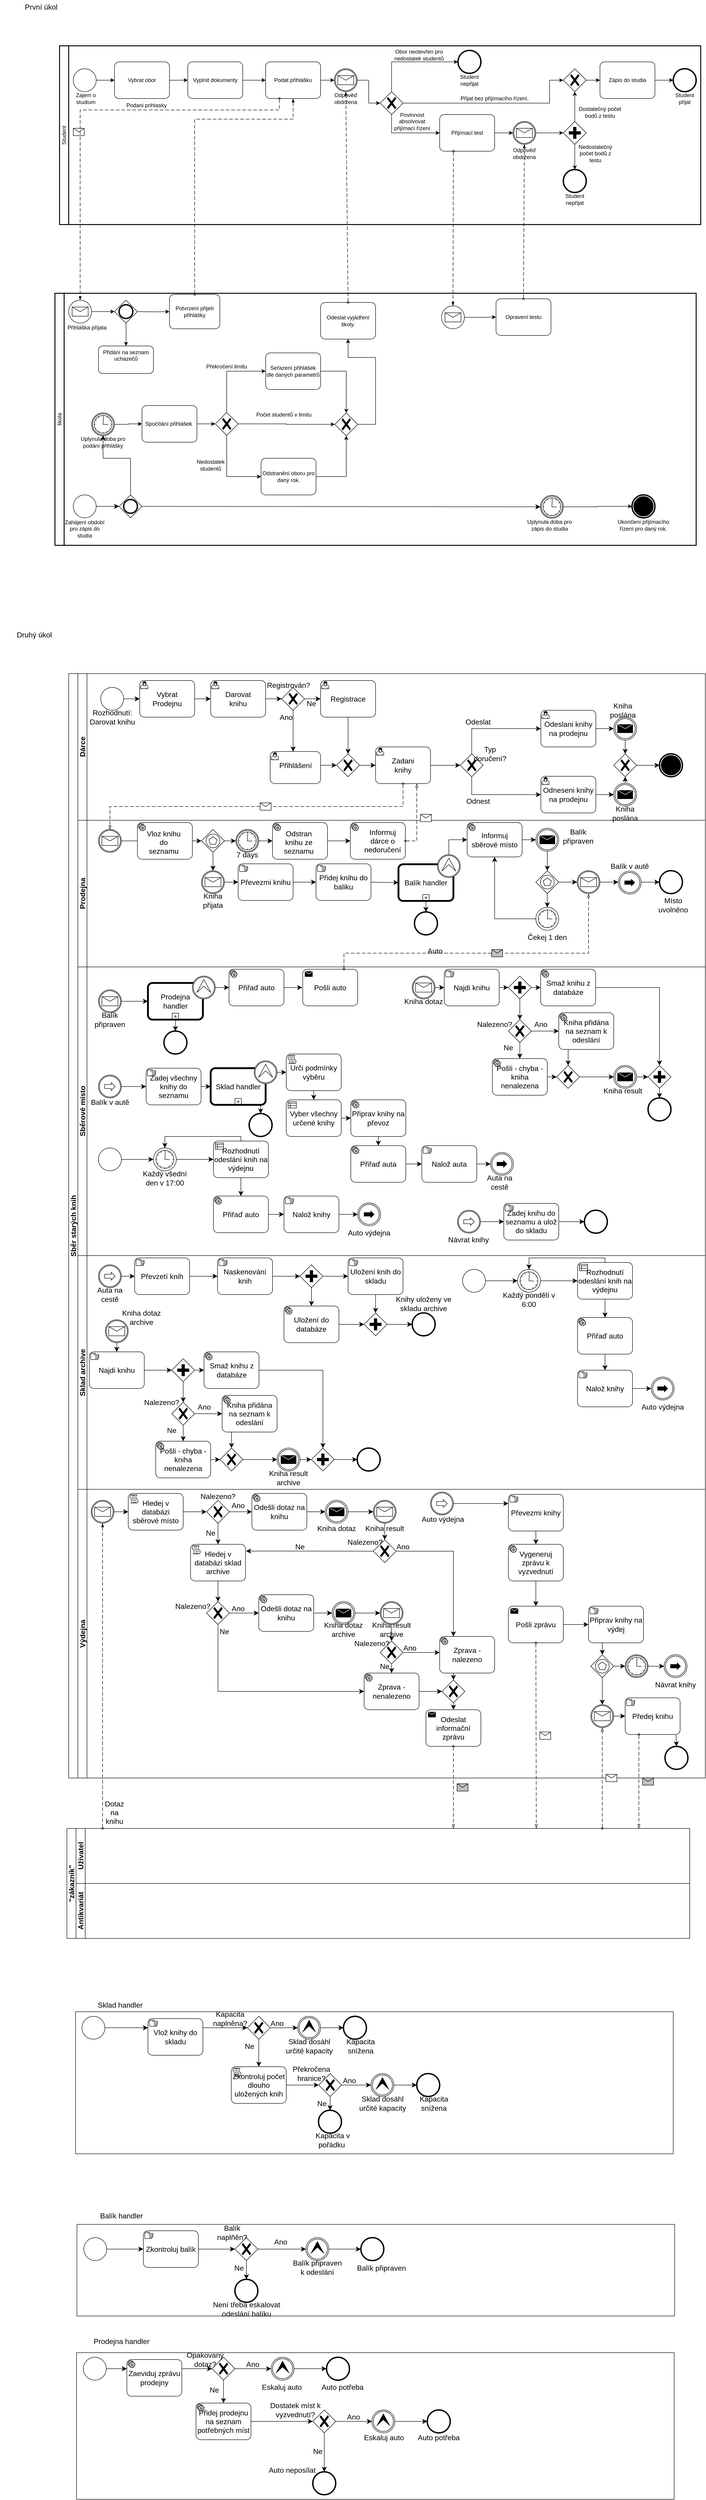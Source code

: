 <mxfile version="21.1.8" type="github">
  <diagram name="Stránka-1" id="GkniLpcTyyBhh2dXb4qm">
    <mxGraphModel dx="3447" dy="1807" grid="1" gridSize="10" guides="1" tooltips="1" connect="1" arrows="1" fold="1" page="1" pageScale="1" pageWidth="827" pageHeight="1169" math="0" shadow="0">
      <root>
        <mxCell id="0" />
        <mxCell id="1" parent="0" />
        <mxCell id="MccWKOCTFyIUFW1AII4p-27" value="Sběr starých knih" style="swimlane;html=1;childLayout=stackLayout;resizeParent=1;resizeParentMax=0;horizontal=0;startSize=20;horizontalStack=0;whiteSpace=wrap;fontSize=16;movable=1;resizable=1;rotatable=1;deletable=1;editable=1;locked=0;connectable=1;" parent="1" vertex="1">
          <mxGeometry x="210" y="1500" width="1390" height="2410" as="geometry" />
        </mxCell>
        <mxCell id="MccWKOCTFyIUFW1AII4p-28" value="Dárce" style="swimlane;html=1;startSize=20;horizontal=0;fontSize=16;movable=1;resizable=1;rotatable=1;deletable=1;editable=1;locked=0;connectable=1;" parent="MccWKOCTFyIUFW1AII4p-27" vertex="1">
          <mxGeometry x="20" width="1370" height="320" as="geometry" />
        </mxCell>
        <mxCell id="MccWKOCTFyIUFW1AII4p-123" value="" style="points=[[0.25,0,0],[0.5,0,0],[0.75,0,0],[1,0.25,0],[1,0.5,0],[1,0.75,0],[0.75,1,0],[0.5,1,0],[0.25,1,0],[0,0.75,0],[0,0.5,0],[0,0.25,0]];shape=mxgraph.bpmn.task;whiteSpace=wrap;rectStyle=rounded;size=10;html=1;container=1;expand=0;collapsible=0;taskMarker=user;fontSize=16;movable=1;resizable=1;rotatable=1;deletable=1;editable=1;locked=0;connectable=1;" parent="MccWKOCTFyIUFW1AII4p-28" vertex="1">
          <mxGeometry x="650" y="160" width="120" height="80" as="geometry" />
        </mxCell>
        <mxCell id="MccWKOCTFyIUFW1AII4p-121" value="" style="points=[[0.25,0,0],[0.5,0,0],[0.75,0,0],[1,0.25,0],[1,0.5,0],[1,0.75,0],[0.75,1,0],[0.5,1,0],[0.25,1,0],[0,0.75,0],[0,0.5,0],[0,0.25,0]];shape=mxgraph.bpmn.task;whiteSpace=wrap;rectStyle=rounded;size=10;html=1;container=1;expand=0;collapsible=0;taskMarker=user;fontSize=16;movable=1;resizable=1;rotatable=1;deletable=1;editable=1;locked=0;connectable=1;" parent="MccWKOCTFyIUFW1AII4p-28" vertex="1">
          <mxGeometry x="420" y="170" width="110" height="70" as="geometry" />
        </mxCell>
        <mxCell id="MccWKOCTFyIUFW1AII4p-52" value="Přihlášení" style="text;strokeColor=none;fillColor=none;html=1;align=center;verticalAlign=middle;whiteSpace=wrap;rounded=0;fontSize=16;movable=1;resizable=1;rotatable=1;deletable=1;editable=1;locked=0;connectable=1;" parent="MccWKOCTFyIUFW1AII4p-121" vertex="1">
          <mxGeometry x="27.5" y="21.25" width="55" height="17.5" as="geometry" />
        </mxCell>
        <mxCell id="MccWKOCTFyIUFW1AII4p-120" value="" style="points=[[0.25,0,0],[0.5,0,0],[0.75,0,0],[1,0.25,0],[1,0.5,0],[1,0.75,0],[0.75,1,0],[0.5,1,0],[0.25,1,0],[0,0.75,0],[0,0.5,0],[0,0.25,0]];shape=mxgraph.bpmn.task;whiteSpace=wrap;rectStyle=rounded;size=10;html=1;container=1;expand=0;collapsible=0;taskMarker=user;fontSize=16;movable=1;resizable=1;rotatable=1;deletable=1;editable=1;locked=0;connectable=1;" parent="MccWKOCTFyIUFW1AII4p-28" vertex="1">
          <mxGeometry x="530" y="15" width="120" height="80" as="geometry" />
        </mxCell>
        <mxCell id="MccWKOCTFyIUFW1AII4p-118" value="" style="points=[[0.25,0,0],[0.5,0,0],[0.75,0,0],[1,0.25,0],[1,0.5,0],[1,0.75,0],[0.75,1,0],[0.5,1,0],[0.25,1,0],[0,0.75,0],[0,0.5,0],[0,0.25,0]];shape=mxgraph.bpmn.task;whiteSpace=wrap;rectStyle=rounded;size=10;html=1;container=1;expand=0;collapsible=0;taskMarker=user;fontSize=16;movable=1;resizable=1;rotatable=1;deletable=1;editable=1;locked=0;connectable=1;" parent="MccWKOCTFyIUFW1AII4p-28" vertex="1">
          <mxGeometry x="290" y="15" width="120" height="80" as="geometry" />
        </mxCell>
        <mxCell id="MccWKOCTFyIUFW1AII4p-119" style="edgeStyle=none;curved=1;rounded=0;orthogonalLoop=1;jettySize=auto;html=1;entryX=0;entryY=0.5;entryDx=0;entryDy=0;entryPerimeter=0;fontSize=12;startSize=8;endSize=8;movable=1;resizable=1;rotatable=1;deletable=1;editable=1;locked=0;connectable=1;" parent="MccWKOCTFyIUFW1AII4p-28" source="MccWKOCTFyIUFW1AII4p-116" target="MccWKOCTFyIUFW1AII4p-118" edge="1">
          <mxGeometry relative="1" as="geometry" />
        </mxCell>
        <mxCell id="MccWKOCTFyIUFW1AII4p-116" value="" style="points=[[0.25,0,0],[0.5,0,0],[0.75,0,0],[1,0.25,0],[1,0.5,0],[1,0.75,0],[0.75,1,0],[0.5,1,0],[0.25,1,0],[0,0.75,0],[0,0.5,0],[0,0.25,0]];shape=mxgraph.bpmn.task;whiteSpace=wrap;rectStyle=rounded;size=10;html=1;container=1;expand=0;collapsible=0;taskMarker=user;fontSize=16;movable=1;resizable=1;rotatable=1;deletable=1;editable=1;locked=0;connectable=1;" parent="MccWKOCTFyIUFW1AII4p-28" vertex="1">
          <mxGeometry x="135" y="15" width="120" height="80" as="geometry" />
        </mxCell>
        <mxCell id="MccWKOCTFyIUFW1AII4p-35" value="" style="edgeStyle=none;curved=1;rounded=0;orthogonalLoop=1;jettySize=auto;html=1;fontSize=12;startSize=8;endSize=8;movable=1;resizable=1;rotatable=1;deletable=1;editable=1;locked=0;connectable=1;" parent="MccWKOCTFyIUFW1AII4p-28" source="MccWKOCTFyIUFW1AII4p-32" edge="1">
          <mxGeometry relative="1" as="geometry">
            <mxPoint x="135" y="55" as="targetPoint" />
          </mxGeometry>
        </mxCell>
        <mxCell id="MccWKOCTFyIUFW1AII4p-32" value="" style="points=[[0.145,0.145,0],[0.5,0,0],[0.855,0.145,0],[1,0.5,0],[0.855,0.855,0],[0.5,1,0],[0.145,0.855,0],[0,0.5,0]];shape=mxgraph.bpmn.event;html=1;verticalLabelPosition=bottom;labelBackgroundColor=#ffffff;verticalAlign=top;align=center;perimeter=ellipsePerimeter;outlineConnect=0;aspect=fixed;outline=standard;symbol=general;fontSize=16;movable=1;resizable=1;rotatable=1;deletable=1;editable=1;locked=0;connectable=1;" parent="MccWKOCTFyIUFW1AII4p-28" vertex="1">
          <mxGeometry x="50" y="30" width="50" height="50" as="geometry" />
        </mxCell>
        <mxCell id="MccWKOCTFyIUFW1AII4p-33" value="Rozhodnutí:&lt;br&gt;Darovat knihu" style="text;html=1;align=center;verticalAlign=middle;resizable=1;points=[];autosize=1;strokeColor=none;fillColor=none;fontSize=16;movable=1;rotatable=1;deletable=1;editable=1;locked=0;connectable=1;" parent="MccWKOCTFyIUFW1AII4p-28" vertex="1">
          <mxGeometry x="15" y="70" width="120" height="50" as="geometry" />
        </mxCell>
        <mxCell id="MccWKOCTFyIUFW1AII4p-36" value="Vybrat Prodejnu" style="text;html=1;strokeColor=none;fillColor=none;align=center;verticalAlign=middle;whiteSpace=wrap;rounded=0;fontSize=16;movable=1;resizable=1;rotatable=1;deletable=1;editable=1;locked=0;connectable=1;" parent="MccWKOCTFyIUFW1AII4p-28" vertex="1">
          <mxGeometry x="165" y="40" width="60" height="30" as="geometry" />
        </mxCell>
        <mxCell id="MccWKOCTFyIUFW1AII4p-48" value="" style="edgeStyle=none;curved=1;rounded=0;orthogonalLoop=1;jettySize=auto;html=1;fontSize=12;startSize=8;endSize=8;movable=1;resizable=1;rotatable=1;deletable=1;editable=1;locked=0;connectable=1;" parent="MccWKOCTFyIUFW1AII4p-28" source="MccWKOCTFyIUFW1AII4p-41" edge="1">
          <mxGeometry relative="1" as="geometry">
            <mxPoint x="530" y="55" as="targetPoint" />
          </mxGeometry>
        </mxCell>
        <mxCell id="MccWKOCTFyIUFW1AII4p-51" value="" style="edgeStyle=none;curved=1;rounded=0;orthogonalLoop=1;jettySize=auto;html=1;fontSize=12;startSize=8;endSize=8;movable=1;resizable=1;rotatable=1;deletable=1;editable=1;locked=0;connectable=1;" parent="MccWKOCTFyIUFW1AII4p-28" source="MccWKOCTFyIUFW1AII4p-41" edge="1">
          <mxGeometry relative="1" as="geometry">
            <mxPoint x="470" y="170" as="targetPoint" />
          </mxGeometry>
        </mxCell>
        <mxCell id="MccWKOCTFyIUFW1AII4p-41" value="" style="points=[[0.25,0.25,0],[0.5,0,0],[0.75,0.25,0],[1,0.5,0],[0.75,0.75,0],[0.5,1,0],[0.25,0.75,0],[0,0.5,0]];shape=mxgraph.bpmn.gateway2;html=1;verticalLabelPosition=bottom;labelBackgroundColor=#ffffff;verticalAlign=top;align=center;perimeter=rhombusPerimeter;outlineConnect=0;outline=none;symbol=none;gwType=exclusive;fontSize=16;movable=1;resizable=1;rotatable=1;deletable=1;editable=1;locked=0;connectable=1;" parent="MccWKOCTFyIUFW1AII4p-28" vertex="1">
          <mxGeometry x="445" y="30" width="50" height="50" as="geometry" />
        </mxCell>
        <mxCell id="MccWKOCTFyIUFW1AII4p-59" style="edgeStyle=none;curved=1;rounded=0;orthogonalLoop=1;jettySize=auto;html=1;entryX=0.5;entryY=0;entryDx=0;entryDy=0;entryPerimeter=0;fontSize=12;startSize=8;endSize=8;exitX=0.5;exitY=1;exitDx=0;exitDy=0;exitPerimeter=0;movable=1;resizable=1;rotatable=1;deletable=1;editable=1;locked=0;connectable=1;" parent="MccWKOCTFyIUFW1AII4p-28" source="MccWKOCTFyIUFW1AII4p-120" target="MccWKOCTFyIUFW1AII4p-57" edge="1">
          <mxGeometry relative="1" as="geometry">
            <mxPoint x="580" y="110" as="sourcePoint" />
          </mxGeometry>
        </mxCell>
        <mxCell id="MccWKOCTFyIUFW1AII4p-49" value="Registrace" style="text;strokeColor=none;fillColor=none;html=1;align=center;verticalAlign=middle;whiteSpace=wrap;rounded=0;fontSize=16;movable=1;resizable=1;rotatable=1;deletable=1;editable=1;locked=0;connectable=1;" parent="MccWKOCTFyIUFW1AII4p-28" vertex="1">
          <mxGeometry x="560" y="40" width="60" height="30" as="geometry" />
        </mxCell>
        <mxCell id="MccWKOCTFyIUFW1AII4p-58" style="edgeStyle=none;curved=1;rounded=0;orthogonalLoop=1;jettySize=auto;html=1;entryX=0;entryY=0.5;entryDx=0;entryDy=0;entryPerimeter=0;fontSize=12;startSize=8;endSize=8;movable=1;resizable=1;rotatable=1;deletable=1;editable=1;locked=0;connectable=1;" parent="MccWKOCTFyIUFW1AII4p-28" target="MccWKOCTFyIUFW1AII4p-57" edge="1">
          <mxGeometry relative="1" as="geometry">
            <mxPoint x="530" y="200" as="sourcePoint" />
          </mxGeometry>
        </mxCell>
        <mxCell id="MccWKOCTFyIUFW1AII4p-56" style="edgeStyle=none;curved=1;rounded=0;orthogonalLoop=1;jettySize=auto;html=1;entryX=0;entryY=0.5;entryDx=0;entryDy=0;entryPerimeter=0;fontSize=12;startSize=8;endSize=8;movable=1;resizable=1;rotatable=1;deletable=1;editable=1;locked=0;connectable=1;" parent="MccWKOCTFyIUFW1AII4p-28" target="MccWKOCTFyIUFW1AII4p-41" edge="1">
          <mxGeometry relative="1" as="geometry">
            <mxPoint x="410" y="55" as="sourcePoint" />
          </mxGeometry>
        </mxCell>
        <mxCell id="MccWKOCTFyIUFW1AII4p-55" value="Darovat knihu" style="text;strokeColor=none;fillColor=none;html=1;align=center;verticalAlign=middle;whiteSpace=wrap;rounded=0;fontSize=16;movable=1;resizable=1;rotatable=1;deletable=1;editable=1;locked=0;connectable=1;" parent="MccWKOCTFyIUFW1AII4p-28" vertex="1">
          <mxGeometry x="320" y="40" width="60" height="30" as="geometry" />
        </mxCell>
        <mxCell id="MccWKOCTFyIUFW1AII4p-63" value="" style="edgeStyle=none;curved=1;rounded=0;orthogonalLoop=1;jettySize=auto;html=1;fontSize=12;startSize=8;endSize=8;entryX=0;entryY=0.5;entryDx=0;entryDy=0;entryPerimeter=0;movable=1;resizable=1;rotatable=1;deletable=1;editable=1;locked=0;connectable=1;" parent="MccWKOCTFyIUFW1AII4p-28" source="MccWKOCTFyIUFW1AII4p-57" edge="1">
          <mxGeometry relative="1" as="geometry">
            <mxPoint x="650" y="200" as="targetPoint" />
          </mxGeometry>
        </mxCell>
        <mxCell id="MccWKOCTFyIUFW1AII4p-57" value="" style="points=[[0.25,0.25,0],[0.5,0,0],[0.75,0.25,0],[1,0.5,0],[0.75,0.75,0],[0.5,1,0],[0.25,0.75,0],[0,0.5,0]];shape=mxgraph.bpmn.gateway2;html=1;verticalLabelPosition=bottom;labelBackgroundColor=#ffffff;verticalAlign=top;align=center;perimeter=rhombusPerimeter;outlineConnect=0;outline=none;symbol=none;gwType=exclusive;fontSize=16;movable=1;resizable=1;rotatable=1;deletable=1;editable=1;locked=0;connectable=1;" parent="MccWKOCTFyIUFW1AII4p-28" vertex="1">
          <mxGeometry x="565" y="175" width="50" height="50" as="geometry" />
        </mxCell>
        <mxCell id="MccWKOCTFyIUFW1AII4p-67" value="" style="edgeStyle=none;curved=1;rounded=0;orthogonalLoop=1;jettySize=auto;html=1;fontSize=12;startSize=8;endSize=8;entryX=0;entryY=0.5;entryDx=0;entryDy=0;entryPerimeter=0;exitX=1;exitY=0.5;exitDx=0;exitDy=0;exitPerimeter=0;movable=1;resizable=1;rotatable=1;deletable=1;editable=1;locked=0;connectable=1;" parent="MccWKOCTFyIUFW1AII4p-28" target="MccWKOCTFyIUFW1AII4p-124" edge="1">
          <mxGeometry relative="1" as="geometry">
            <mxPoint x="770" y="200" as="sourcePoint" />
            <mxPoint x="833" y="200" as="targetPoint" />
          </mxGeometry>
        </mxCell>
        <mxCell id="MccWKOCTFyIUFW1AII4p-64" value="Zadani knihy&lt;br&gt;" style="text;strokeColor=none;fillColor=none;html=1;align=center;verticalAlign=middle;whiteSpace=wrap;rounded=0;fontSize=16;movable=1;resizable=1;rotatable=1;deletable=1;editable=1;locked=0;connectable=1;" parent="MccWKOCTFyIUFW1AII4p-28" vertex="1">
          <mxGeometry x="680" y="185" width="60" height="30" as="geometry" />
        </mxCell>
        <mxCell id="MccWKOCTFyIUFW1AII4p-70" value="" style="points=[[0.145,0.145,0],[0.5,0,0],[0.855,0.145,0],[1,0.5,0],[0.855,0.855,0],[0.5,1,0],[0.145,0.855,0],[0,0.5,0]];shape=mxgraph.bpmn.event;html=1;verticalLabelPosition=bottom;labelBackgroundColor=#ffffff;verticalAlign=top;align=center;perimeter=ellipsePerimeter;outlineConnect=0;aspect=fixed;outline=end;symbol=terminate;fontSize=16;movable=1;resizable=1;rotatable=1;deletable=1;editable=1;locked=0;connectable=1;" parent="MccWKOCTFyIUFW1AII4p-28" vertex="1">
          <mxGeometry x="1270" y="175" width="50" height="50" as="geometry" />
        </mxCell>
        <mxCell id="MccWKOCTFyIUFW1AII4p-176" style="edgeStyle=elbowEdgeStyle;rounded=0;orthogonalLoop=1;jettySize=auto;html=1;entryX=0;entryY=0.5;entryDx=0;entryDy=0;entryPerimeter=0;fontSize=12;startSize=8;endSize=8;exitX=0.5;exitY=0;exitDx=0;exitDy=0;exitPerimeter=0;movable=1;resizable=1;rotatable=1;deletable=1;editable=1;locked=0;connectable=1;" parent="MccWKOCTFyIUFW1AII4p-28" source="MccWKOCTFyIUFW1AII4p-124" edge="1">
          <mxGeometry relative="1" as="geometry">
            <mxPoint x="1011" y="120" as="targetPoint" />
            <Array as="points">
              <mxPoint x="860" y="150" />
            </Array>
          </mxGeometry>
        </mxCell>
        <mxCell id="MccWKOCTFyIUFW1AII4p-124" value="" style="points=[[0.25,0.25,0],[0.5,0,0],[0.75,0.25,0],[1,0.5,0],[0.75,0.75,0],[0.5,1,0],[0.25,0.75,0],[0,0.5,0]];shape=mxgraph.bpmn.gateway2;html=1;verticalLabelPosition=bottom;labelBackgroundColor=#ffffff;verticalAlign=top;align=center;perimeter=rhombusPerimeter;outlineConnect=0;outline=none;symbol=none;gwType=exclusive;fontSize=16;movable=1;resizable=1;rotatable=1;deletable=1;editable=1;locked=0;connectable=1;" parent="MccWKOCTFyIUFW1AII4p-28" vertex="1">
          <mxGeometry x="835" y="175" width="50" height="50" as="geometry" />
        </mxCell>
        <mxCell id="MccWKOCTFyIUFW1AII4p-180" style="edgeStyle=none;curved=1;rounded=0;orthogonalLoop=1;jettySize=auto;html=1;exitX=1;exitY=0.5;exitDx=0;exitDy=0;exitPerimeter=0;entryX=0;entryY=0.5;entryDx=0;entryDy=0;entryPerimeter=0;fontSize=12;startSize=8;endSize=8;movable=1;resizable=1;rotatable=1;deletable=1;editable=1;locked=0;connectable=1;" parent="MccWKOCTFyIUFW1AII4p-28" source="MccWKOCTFyIUFW1AII4p-177" target="MccWKOCTFyIUFW1AII4p-70" edge="1">
          <mxGeometry relative="1" as="geometry" />
        </mxCell>
        <mxCell id="MccWKOCTFyIUFW1AII4p-177" value="" style="points=[[0.25,0.25,0],[0.5,0,0],[0.75,0.25,0],[1,0.5,0],[0.75,0.75,0],[0.5,1,0],[0.25,0.75,0],[0,0.5,0]];shape=mxgraph.bpmn.gateway2;html=1;verticalLabelPosition=bottom;labelBackgroundColor=#ffffff;verticalAlign=top;align=center;perimeter=rhombusPerimeter;outlineConnect=0;outline=none;symbol=none;gwType=exclusive;fontSize=16;movable=1;resizable=1;rotatable=1;deletable=1;editable=1;locked=0;connectable=1;" parent="MccWKOCTFyIUFW1AII4p-28" vertex="1">
          <mxGeometry x="1170" y="175" width="50" height="50" as="geometry" />
        </mxCell>
        <mxCell id="MccWKOCTFyIUFW1AII4p-256" style="edgeStyle=none;curved=1;rounded=0;orthogonalLoop=1;jettySize=auto;html=1;exitX=1;exitY=0.5;exitDx=0;exitDy=0;exitPerimeter=0;entryX=0;entryY=0.5;entryDx=0;entryDy=0;entryPerimeter=0;fontSize=12;startSize=8;endSize=8;movable=1;resizable=1;rotatable=1;deletable=1;editable=1;locked=0;connectable=1;" parent="MccWKOCTFyIUFW1AII4p-28" target="MccWKOCTFyIUFW1AII4p-255" edge="1">
          <mxGeometry relative="1" as="geometry">
            <mxPoint x="1131" y="120" as="sourcePoint" />
          </mxGeometry>
        </mxCell>
        <mxCell id="MccWKOCTFyIUFW1AII4p-187" value="Odeslat" style="text;strokeColor=none;fillColor=none;html=1;align=center;verticalAlign=middle;whiteSpace=wrap;rounded=0;fontSize=16;movable=1;resizable=1;rotatable=1;deletable=1;editable=1;locked=0;connectable=1;" parent="MccWKOCTFyIUFW1AII4p-28" vertex="1">
          <mxGeometry x="844" y="90" width="60" height="30" as="geometry" />
        </mxCell>
        <mxCell id="MccWKOCTFyIUFW1AII4p-250" value="Typ doručení?" style="text;strokeColor=none;fillColor=none;html=1;align=center;verticalAlign=middle;whiteSpace=wrap;rounded=0;fontSize=16;movable=1;resizable=1;rotatable=1;deletable=1;editable=1;locked=0;connectable=1;" parent="MccWKOCTFyIUFW1AII4p-28" vertex="1">
          <mxGeometry x="870" y="160" width="60" height="30" as="geometry" />
        </mxCell>
        <mxCell id="MccWKOCTFyIUFW1AII4p-252" value="Registrován?" style="text;strokeColor=none;fillColor=none;html=1;align=center;verticalAlign=middle;whiteSpace=wrap;rounded=0;fontSize=16;movable=1;resizable=1;rotatable=1;deletable=1;editable=1;locked=0;connectable=1;" parent="MccWKOCTFyIUFW1AII4p-28" vertex="1">
          <mxGeometry x="430" y="10" width="60" height="30" as="geometry" />
        </mxCell>
        <mxCell id="MccWKOCTFyIUFW1AII4p-253" value="Ne" style="text;strokeColor=none;fillColor=none;html=1;align=center;verticalAlign=middle;whiteSpace=wrap;rounded=0;fontSize=16;movable=1;resizable=1;rotatable=1;deletable=1;editable=1;locked=0;connectable=1;" parent="MccWKOCTFyIUFW1AII4p-28" vertex="1">
          <mxGeometry x="480" y="50" width="60" height="30" as="geometry" />
        </mxCell>
        <mxCell id="MccWKOCTFyIUFW1AII4p-254" value="Ano" style="text;strokeColor=none;fillColor=none;html=1;align=center;verticalAlign=middle;whiteSpace=wrap;rounded=0;fontSize=16;movable=1;resizable=1;rotatable=1;deletable=1;editable=1;locked=0;connectable=1;" parent="MccWKOCTFyIUFW1AII4p-28" vertex="1">
          <mxGeometry x="425" y="80" width="60" height="30" as="geometry" />
        </mxCell>
        <mxCell id="MccWKOCTFyIUFW1AII4p-257" style="edgeStyle=none;curved=1;rounded=0;orthogonalLoop=1;jettySize=auto;html=1;exitX=0.5;exitY=1;exitDx=0;exitDy=0;exitPerimeter=0;entryX=0.5;entryY=0;entryDx=0;entryDy=0;entryPerimeter=0;fontSize=12;startSize=8;endSize=8;movable=1;resizable=1;rotatable=1;deletable=1;editable=1;locked=0;connectable=1;" parent="MccWKOCTFyIUFW1AII4p-28" source="MccWKOCTFyIUFW1AII4p-255" target="MccWKOCTFyIUFW1AII4p-177" edge="1">
          <mxGeometry relative="1" as="geometry" />
        </mxCell>
        <mxCell id="MccWKOCTFyIUFW1AII4p-255" value="" style="points=[[0.145,0.145,0],[0.5,0,0],[0.855,0.145,0],[1,0.5,0],[0.855,0.855,0],[0.5,1,0],[0.145,0.855,0],[0,0.5,0]];shape=mxgraph.bpmn.event;html=1;verticalLabelPosition=bottom;labelBackgroundColor=#ffffff;verticalAlign=top;align=center;perimeter=ellipsePerimeter;outlineConnect=0;aspect=fixed;outline=throwing;symbol=message;fontSize=16;movable=1;resizable=1;rotatable=1;deletable=1;editable=1;locked=0;connectable=1;" parent="MccWKOCTFyIUFW1AII4p-28" vertex="1">
          <mxGeometry x="1170" y="95" width="50" height="50" as="geometry" />
        </mxCell>
        <mxCell id="MccWKOCTFyIUFW1AII4p-260" style="edgeStyle=none;curved=1;rounded=0;orthogonalLoop=1;jettySize=auto;html=1;exitX=0.5;exitY=0;exitDx=0;exitDy=0;exitPerimeter=0;entryX=0.5;entryY=1;entryDx=0;entryDy=0;entryPerimeter=0;fontSize=12;startSize=8;endSize=8;movable=1;resizable=1;rotatable=1;deletable=1;editable=1;locked=0;connectable=1;" parent="MccWKOCTFyIUFW1AII4p-28" source="MccWKOCTFyIUFW1AII4p-258" target="MccWKOCTFyIUFW1AII4p-177" edge="1">
          <mxGeometry relative="1" as="geometry" />
        </mxCell>
        <mxCell id="MccWKOCTFyIUFW1AII4p-258" value="" style="points=[[0.145,0.145,0],[0.5,0,0],[0.855,0.145,0],[1,0.5,0],[0.855,0.855,0],[0.5,1,0],[0.145,0.855,0],[0,0.5,0]];shape=mxgraph.bpmn.event;html=1;verticalLabelPosition=bottom;labelBackgroundColor=#ffffff;verticalAlign=top;align=center;perimeter=ellipsePerimeter;outlineConnect=0;aspect=fixed;outline=throwing;symbol=message;fontSize=16;movable=1;resizable=1;rotatable=1;deletable=1;editable=1;locked=0;connectable=1;" parent="MccWKOCTFyIUFW1AII4p-28" vertex="1">
          <mxGeometry x="1170" y="239" width="50" height="50" as="geometry" />
        </mxCell>
        <mxCell id="MccWKOCTFyIUFW1AII4p-125" style="edgeStyle=elbowEdgeStyle;rounded=0;orthogonalLoop=1;jettySize=auto;html=1;entryX=0;entryY=0.5;entryDx=0;entryDy=0;entryPerimeter=0;fontSize=12;startSize=8;endSize=8;elbow=vertical;exitX=0.5;exitY=1;exitDx=0;exitDy=0;exitPerimeter=0;movable=1;resizable=1;rotatable=1;deletable=1;editable=1;locked=0;connectable=1;" parent="MccWKOCTFyIUFW1AII4p-28" source="MccWKOCTFyIUFW1AII4p-124" edge="1">
          <mxGeometry relative="1" as="geometry">
            <mxPoint x="860" y="249" as="sourcePoint" />
            <mxPoint x="1011" y="264" as="targetPoint" />
            <Array as="points">
              <mxPoint x="930" y="264" />
            </Array>
          </mxGeometry>
        </mxCell>
        <mxCell id="MccWKOCTFyIUFW1AII4p-259" style="edgeStyle=none;curved=1;rounded=0;orthogonalLoop=1;jettySize=auto;html=1;exitX=1;exitY=0.5;exitDx=0;exitDy=0;exitPerimeter=0;entryX=0;entryY=0.5;entryDx=0;entryDy=0;entryPerimeter=0;fontSize=12;startSize=8;endSize=8;movable=1;resizable=1;rotatable=1;deletable=1;editable=1;locked=0;connectable=1;" parent="MccWKOCTFyIUFW1AII4p-28" target="MccWKOCTFyIUFW1AII4p-258" edge="1">
          <mxGeometry relative="1" as="geometry">
            <mxPoint x="1131" y="264" as="sourcePoint" />
          </mxGeometry>
        </mxCell>
        <mxCell id="MccWKOCTFyIUFW1AII4p-249" value="Odnest" style="text;strokeColor=none;fillColor=none;html=1;align=center;verticalAlign=middle;whiteSpace=wrap;rounded=0;fontSize=16;movable=1;resizable=1;rotatable=1;deletable=1;editable=1;locked=0;connectable=1;" parent="MccWKOCTFyIUFW1AII4p-28" vertex="1">
          <mxGeometry x="844" y="263" width="60" height="30" as="geometry" />
        </mxCell>
        <mxCell id="MccWKOCTFyIUFW1AII4p-261" value="Kniha poslána" style="text;strokeColor=none;fillColor=none;html=1;align=center;verticalAlign=middle;whiteSpace=wrap;rounded=0;fontSize=16;movable=1;resizable=1;rotatable=1;deletable=1;editable=1;locked=0;connectable=1;" parent="MccWKOCTFyIUFW1AII4p-28" vertex="1">
          <mxGeometry x="1160" y="65" width="60" height="30" as="geometry" />
        </mxCell>
        <mxCell id="MccWKOCTFyIUFW1AII4p-334" value="Kniha poslána" style="text;strokeColor=none;fillColor=none;html=1;align=center;verticalAlign=middle;whiteSpace=wrap;rounded=0;fontSize=16;movable=1;resizable=1;rotatable=1;deletable=1;editable=1;locked=0;connectable=1;" parent="MccWKOCTFyIUFW1AII4p-28" vertex="1">
          <mxGeometry x="1165" y="290" width="60" height="30" as="geometry" />
        </mxCell>
        <mxCell id="MccWKOCTFyIUFW1AII4p-655" value="Odeslani knihy na prodejnu" style="points=[[0.25,0,0],[0.5,0,0],[0.75,0,0],[1,0.25,0],[1,0.5,0],[1,0.75,0],[0.75,1,0],[0.5,1,0],[0.25,1,0],[0,0.75,0],[0,0.5,0],[0,0.25,0]];shape=mxgraph.bpmn.task;whiteSpace=wrap;rectStyle=rounded;size=10;html=1;container=1;expand=0;collapsible=0;taskMarker=user;fontSize=16;movable=1;resizable=1;rotatable=1;deletable=1;editable=1;locked=0;connectable=1;" parent="MccWKOCTFyIUFW1AII4p-28" vertex="1">
          <mxGeometry x="1011" y="80" width="120" height="80" as="geometry" />
        </mxCell>
        <mxCell id="MccWKOCTFyIUFW1AII4p-656" value="Odneseni knihy na prodejnu" style="points=[[0.25,0,0],[0.5,0,0],[0.75,0,0],[1,0.25,0],[1,0.5,0],[1,0.75,0],[0.75,1,0],[0.5,1,0],[0.25,1,0],[0,0.75,0],[0,0.5,0],[0,0.25,0]];shape=mxgraph.bpmn.task;whiteSpace=wrap;rectStyle=rounded;size=10;html=1;container=1;expand=0;collapsible=0;taskMarker=user;fontSize=16;movable=1;resizable=1;rotatable=1;deletable=1;editable=1;locked=0;connectable=1;" parent="MccWKOCTFyIUFW1AII4p-28" vertex="1">
          <mxGeometry x="1011" y="224" width="120" height="80" as="geometry" />
        </mxCell>
        <mxCell id="MccWKOCTFyIUFW1AII4p-29" value="Prodejna" style="swimlane;html=1;startSize=20;horizontal=0;fontSize=16;movable=1;resizable=1;rotatable=1;deletable=1;editable=1;locked=0;connectable=1;" parent="MccWKOCTFyIUFW1AII4p-27" vertex="1">
          <mxGeometry x="20" y="320" width="1370" height="320" as="geometry" />
        </mxCell>
        <mxCell id="w31nyc2JvTi2jJCD2eye-30" style="edgeStyle=none;curved=1;rounded=0;orthogonalLoop=1;jettySize=auto;html=1;exitX=0.5;exitY=1;exitDx=0;exitDy=0;exitPerimeter=0;entryX=0.5;entryY=0;entryDx=0;entryDy=0;entryPerimeter=0;fontSize=12;startSize=8;endSize=8;" edge="1" parent="MccWKOCTFyIUFW1AII4p-29" source="w31nyc2JvTi2jJCD2eye-12" target="w31nyc2JvTi2jJCD2eye-29">
          <mxGeometry relative="1" as="geometry" />
        </mxCell>
        <mxCell id="w31nyc2JvTi2jJCD2eye-12" value="Balík handler" style="points=[[0.25,0,0],[0.5,0,0],[0.75,0,0],[1,0.25,0],[1,0.5,0],[1,0.75,0],[0.75,1,0],[0.5,1,0],[0.25,1,0],[0,0.75,0],[0,0.5,0],[0,0.25,0]];shape=mxgraph.bpmn.task;whiteSpace=wrap;rectStyle=rounded;size=10;html=1;container=1;expand=0;collapsible=0;bpmnShapeType=call;isLoopSub=1;fontSize=16;" vertex="1" parent="MccWKOCTFyIUFW1AII4p-29">
          <mxGeometry x="700" y="96" width="120" height="80" as="geometry" />
        </mxCell>
        <mxCell id="MccWKOCTFyIUFW1AII4p-85" value="" style="edgeStyle=none;curved=1;rounded=0;orthogonalLoop=1;jettySize=auto;html=1;fontSize=12;startSize=8;endSize=8;movable=1;resizable=1;rotatable=1;deletable=1;editable=1;locked=0;connectable=1;" parent="MccWKOCTFyIUFW1AII4p-29" source="MccWKOCTFyIUFW1AII4p-72" edge="1">
          <mxGeometry relative="1" as="geometry">
            <mxPoint x="200" y="45" as="targetPoint" />
          </mxGeometry>
        </mxCell>
        <mxCell id="MccWKOCTFyIUFW1AII4p-72" value="" style="points=[[0.145,0.145,0],[0.5,0,0],[0.855,0.145,0],[1,0.5,0],[0.855,0.855,0],[0.5,1,0],[0.145,0.855,0],[0,0.5,0]];shape=mxgraph.bpmn.event;html=1;verticalLabelPosition=bottom;labelBackgroundColor=#ffffff;verticalAlign=top;align=center;perimeter=ellipsePerimeter;outlineConnect=0;aspect=fixed;outline=catching;symbol=message;fontSize=16;movable=1;resizable=1;rotatable=1;deletable=1;editable=1;locked=0;connectable=1;" parent="MccWKOCTFyIUFW1AII4p-29" vertex="1">
          <mxGeometry x="45" y="20" width="50" height="50" as="geometry" />
        </mxCell>
        <mxCell id="MccWKOCTFyIUFW1AII4p-95" style="edgeStyle=none;curved=1;rounded=0;orthogonalLoop=1;jettySize=auto;html=1;entryX=0;entryY=0.5;entryDx=0;entryDy=0;entryPerimeter=0;fontSize=12;startSize=8;endSize=8;movable=1;resizable=1;rotatable=1;deletable=1;editable=1;locked=0;connectable=1;" parent="MccWKOCTFyIUFW1AII4p-29" source="MccWKOCTFyIUFW1AII4p-90" target="MccWKOCTFyIUFW1AII4p-94" edge="1">
          <mxGeometry relative="1" as="geometry" />
        </mxCell>
        <mxCell id="MccWKOCTFyIUFW1AII4p-90" value="" style="points=[[0.25,0,0],[0.5,0,0],[0.75,0,0],[1,0.25,0],[1,0.5,0],[1,0.75,0],[0.75,1,0],[0.5,1,0],[0.25,1,0],[0,0.75,0],[0,0.5,0],[0,0.25,0]];shape=mxgraph.bpmn.task;whiteSpace=wrap;rectStyle=rounded;size=10;html=1;container=1;expand=0;collapsible=0;taskMarker=service;fontSize=16;movable=1;resizable=1;rotatable=1;deletable=1;editable=1;locked=0;connectable=1;" parent="MccWKOCTFyIUFW1AII4p-29" vertex="1">
          <mxGeometry x="130" y="5" width="120" height="80" as="geometry" />
        </mxCell>
        <mxCell id="MccWKOCTFyIUFW1AII4p-91" value="Vloz knihu do seznamu" style="text;strokeColor=none;fillColor=none;html=1;align=center;verticalAlign=middle;whiteSpace=wrap;rounded=0;fontSize=16;movable=1;resizable=1;rotatable=1;deletable=1;editable=1;locked=0;connectable=1;" parent="MccWKOCTFyIUFW1AII4p-90" vertex="1">
          <mxGeometry x="15" y="30" width="85" height="25" as="geometry" />
        </mxCell>
        <mxCell id="MccWKOCTFyIUFW1AII4p-97" style="edgeStyle=none;curved=1;rounded=0;orthogonalLoop=1;jettySize=auto;html=1;exitX=1;exitY=0.5;exitDx=0;exitDy=0;exitPerimeter=0;entryX=0;entryY=0.5;entryDx=0;entryDy=0;entryPerimeter=0;fontSize=12;startSize=8;endSize=8;movable=1;resizable=1;rotatable=1;deletable=1;editable=1;locked=0;connectable=1;" parent="MccWKOCTFyIUFW1AII4p-29" source="MccWKOCTFyIUFW1AII4p-94" target="MccWKOCTFyIUFW1AII4p-96" edge="1">
          <mxGeometry relative="1" as="geometry" />
        </mxCell>
        <mxCell id="MccWKOCTFyIUFW1AII4p-126" style="edgeStyle=none;curved=1;rounded=0;orthogonalLoop=1;jettySize=auto;html=1;exitX=0.5;exitY=1;exitDx=0;exitDy=0;exitPerimeter=0;entryX=0.5;entryY=0;entryDx=0;entryDy=0;entryPerimeter=0;fontSize=12;startSize=8;endSize=8;movable=1;resizable=1;rotatable=1;deletable=1;editable=1;locked=0;connectable=1;" parent="MccWKOCTFyIUFW1AII4p-29" source="MccWKOCTFyIUFW1AII4p-94" target="MccWKOCTFyIUFW1AII4p-115" edge="1">
          <mxGeometry relative="1" as="geometry" />
        </mxCell>
        <mxCell id="MccWKOCTFyIUFW1AII4p-94" value="" style="points=[[0.25,0.25,0],[0.5,0,0],[0.75,0.25,0],[1,0.5,0],[0.75,0.75,0],[0.5,1,0],[0.25,0.75,0],[0,0.5,0]];shape=mxgraph.bpmn.gateway2;html=1;verticalLabelPosition=bottom;labelBackgroundColor=#ffffff;verticalAlign=top;align=center;perimeter=rhombusPerimeter;outlineConnect=0;outline=standard;symbol=multiple;fontSize=16;movable=1;resizable=1;rotatable=1;deletable=1;editable=1;locked=0;connectable=1;" parent="MccWKOCTFyIUFW1AII4p-29" vertex="1">
          <mxGeometry x="270" y="20" width="50" height="50" as="geometry" />
        </mxCell>
        <mxCell id="MccWKOCTFyIUFW1AII4p-102" value="" style="edgeStyle=none;curved=1;rounded=0;orthogonalLoop=1;jettySize=auto;html=1;fontSize=12;startSize=8;endSize=8;entryX=0;entryY=0.5;entryDx=0;entryDy=0;entryPerimeter=0;movable=1;resizable=1;rotatable=1;deletable=1;editable=1;locked=0;connectable=1;" parent="MccWKOCTFyIUFW1AII4p-29" source="MccWKOCTFyIUFW1AII4p-96" target="MccWKOCTFyIUFW1AII4p-103" edge="1">
          <mxGeometry relative="1" as="geometry">
            <mxPoint x="610" y="-55" as="targetPoint" />
          </mxGeometry>
        </mxCell>
        <mxCell id="MccWKOCTFyIUFW1AII4p-96" value="" style="points=[[0.145,0.145,0],[0.5,0,0],[0.855,0.145,0],[1,0.5,0],[0.855,0.855,0],[0.5,1,0],[0.145,0.855,0],[0,0.5,0]];shape=mxgraph.bpmn.event;html=1;verticalLabelPosition=bottom;labelBackgroundColor=#ffffff;verticalAlign=top;align=center;perimeter=ellipsePerimeter;outlineConnect=0;aspect=fixed;outline=catching;symbol=timer;fontSize=16;movable=1;resizable=1;rotatable=1;deletable=1;editable=1;locked=0;connectable=1;" parent="MccWKOCTFyIUFW1AII4p-29" vertex="1">
          <mxGeometry x="345" y="20" width="50" height="50" as="geometry" />
        </mxCell>
        <mxCell id="MccWKOCTFyIUFW1AII4p-98" value="7 days" style="text;strokeColor=none;fillColor=none;html=1;align=center;verticalAlign=middle;whiteSpace=wrap;rounded=0;fontSize=16;movable=1;resizable=1;rotatable=1;deletable=1;editable=1;locked=0;connectable=1;" parent="MccWKOCTFyIUFW1AII4p-29" vertex="1">
          <mxGeometry x="340" y="60" width="60" height="30" as="geometry" />
        </mxCell>
        <mxCell id="MccWKOCTFyIUFW1AII4p-107" value="" style="edgeStyle=none;curved=1;rounded=0;orthogonalLoop=1;jettySize=auto;html=1;fontSize=12;startSize=8;endSize=8;entryX=0;entryY=0.5;entryDx=0;entryDy=0;entryPerimeter=0;movable=1;resizable=1;rotatable=1;deletable=1;editable=1;locked=0;connectable=1;" parent="MccWKOCTFyIUFW1AII4p-29" source="MccWKOCTFyIUFW1AII4p-103" target="MccWKOCTFyIUFW1AII4p-108" edge="1">
          <mxGeometry relative="1" as="geometry">
            <mxPoint x="795" y="-55" as="targetPoint" />
          </mxGeometry>
        </mxCell>
        <mxCell id="MccWKOCTFyIUFW1AII4p-103" value="" style="points=[[0.25,0,0],[0.5,0,0],[0.75,0,0],[1,0.25,0],[1,0.5,0],[1,0.75,0],[0.75,1,0],[0.5,1,0],[0.25,1,0],[0,0.75,0],[0,0.5,0],[0,0.25,0]];shape=mxgraph.bpmn.task;whiteSpace=wrap;rectStyle=rounded;size=10;html=1;container=1;expand=0;collapsible=0;taskMarker=service;fontSize=16;movable=1;resizable=1;rotatable=1;deletable=1;editable=1;locked=0;connectable=1;" parent="MccWKOCTFyIUFW1AII4p-29" vertex="1">
          <mxGeometry x="425" y="5" width="120" height="80" as="geometry" />
        </mxCell>
        <mxCell id="MccWKOCTFyIUFW1AII4p-104" value="Odstran knihu ze seznamu" style="text;strokeColor=none;fillColor=none;html=1;align=center;verticalAlign=middle;whiteSpace=wrap;rounded=0;fontSize=16;movable=1;resizable=1;rotatable=1;deletable=1;editable=1;locked=0;connectable=1;" parent="MccWKOCTFyIUFW1AII4p-103" vertex="1">
          <mxGeometry x="15" y="30" width="85" height="25" as="geometry" />
        </mxCell>
        <mxCell id="MccWKOCTFyIUFW1AII4p-108" value="" style="points=[[0.25,0,0],[0.5,0,0],[0.75,0,0],[1,0.25,0],[1,0.5,0],[1,0.75,0],[0.75,1,0],[0.5,1,0],[0.25,1,0],[0,0.75,0],[0,0.5,0],[0,0.25,0]];shape=mxgraph.bpmn.task;whiteSpace=wrap;rectStyle=rounded;size=10;html=1;container=1;expand=0;collapsible=0;taskMarker=service;fontSize=16;movable=1;resizable=1;rotatable=1;deletable=1;editable=1;locked=0;connectable=1;" parent="MccWKOCTFyIUFW1AII4p-29" vertex="1">
          <mxGeometry x="595" y="5" width="120" height="80" as="geometry" />
        </mxCell>
        <mxCell id="MccWKOCTFyIUFW1AII4p-109" value="Informuj dárce o nedoručení" style="text;strokeColor=none;fillColor=none;html=1;align=center;verticalAlign=middle;whiteSpace=wrap;rounded=0;fontSize=16;movable=1;resizable=1;rotatable=1;deletable=1;editable=1;locked=0;connectable=1;" parent="MccWKOCTFyIUFW1AII4p-108" vertex="1">
          <mxGeometry x="27.5" y="27.5" width="85" height="25" as="geometry" />
        </mxCell>
        <mxCell id="MccWKOCTFyIUFW1AII4p-337" style="edgeStyle=none;curved=1;rounded=0;orthogonalLoop=1;jettySize=auto;html=1;exitX=1;exitY=0.5;exitDx=0;exitDy=0;exitPerimeter=0;entryX=0;entryY=0.5;entryDx=0;entryDy=0;entryPerimeter=0;fontSize=12;startSize=8;endSize=8;movable=1;resizable=1;rotatable=1;deletable=1;editable=1;locked=0;connectable=1;" parent="MccWKOCTFyIUFW1AII4p-29" source="MccWKOCTFyIUFW1AII4p-115" target="MccWKOCTFyIUFW1AII4p-336" edge="1">
          <mxGeometry relative="1" as="geometry" />
        </mxCell>
        <mxCell id="MccWKOCTFyIUFW1AII4p-115" value="" style="points=[[0.145,0.145,0],[0.5,0,0],[0.855,0.145,0],[1,0.5,0],[0.855,0.855,0],[0.5,1,0],[0.145,0.855,0],[0,0.5,0]];shape=mxgraph.bpmn.event;html=1;verticalLabelPosition=bottom;labelBackgroundColor=#ffffff;verticalAlign=top;align=center;perimeter=ellipsePerimeter;outlineConnect=0;aspect=fixed;outline=catching;symbol=message;fontSize=16;movable=1;resizable=1;rotatable=1;deletable=1;editable=1;locked=0;connectable=1;" parent="MccWKOCTFyIUFW1AII4p-29" vertex="1">
          <mxGeometry x="270" y="110" width="50" height="50" as="geometry" />
        </mxCell>
        <mxCell id="MccWKOCTFyIUFW1AII4p-335" value="Kniha přijata" style="text;strokeColor=none;fillColor=none;html=1;align=center;verticalAlign=middle;whiteSpace=wrap;rounded=0;fontSize=16;movable=1;resizable=1;rotatable=1;deletable=1;editable=1;locked=0;connectable=1;" parent="MccWKOCTFyIUFW1AII4p-29" vertex="1">
          <mxGeometry x="265" y="160" width="60" height="30" as="geometry" />
        </mxCell>
        <mxCell id="MccWKOCTFyIUFW1AII4p-341" style="edgeStyle=none;curved=1;rounded=0;orthogonalLoop=1;jettySize=auto;html=1;exitX=1;exitY=0.5;exitDx=0;exitDy=0;exitPerimeter=0;entryX=0;entryY=0.5;entryDx=0;entryDy=0;entryPerimeter=0;fontSize=12;startSize=8;endSize=8;movable=1;resizable=1;rotatable=1;deletable=1;editable=1;locked=0;connectable=1;" parent="MccWKOCTFyIUFW1AII4p-29" source="MccWKOCTFyIUFW1AII4p-336" target="MccWKOCTFyIUFW1AII4p-338" edge="1">
          <mxGeometry relative="1" as="geometry" />
        </mxCell>
        <mxCell id="MccWKOCTFyIUFW1AII4p-336" value="Převezmi knihu" style="points=[[0.25,0,0],[0.5,0,0],[0.75,0,0],[1,0.25,0],[1,0.5,0],[1,0.75,0],[0.75,1,0],[0.5,1,0],[0.25,1,0],[0,0.75,0],[0,0.5,0],[0,0.25,0]];shape=mxgraph.bpmn.task;whiteSpace=wrap;rectStyle=rounded;size=10;html=1;container=1;expand=0;collapsible=0;taskMarker=manual;fontSize=16;movable=1;resizable=1;rotatable=1;deletable=1;editable=1;locked=0;connectable=1;" parent="MccWKOCTFyIUFW1AII4p-29" vertex="1">
          <mxGeometry x="350" y="95" width="120" height="80" as="geometry" />
        </mxCell>
        <mxCell id="MccWKOCTFyIUFW1AII4p-343" style="edgeStyle=none;curved=1;rounded=0;orthogonalLoop=1;jettySize=auto;html=1;exitX=1;exitY=0.5;exitDx=0;exitDy=0;exitPerimeter=0;entryX=0;entryY=0.5;entryDx=0;entryDy=0;entryPerimeter=0;fontSize=12;startSize=8;endSize=8;movable=1;resizable=1;rotatable=1;deletable=1;editable=1;locked=0;connectable=1;" parent="MccWKOCTFyIUFW1AII4p-29" source="MccWKOCTFyIUFW1AII4p-338" edge="1" target="w31nyc2JvTi2jJCD2eye-12">
          <mxGeometry relative="1" as="geometry">
            <mxPoint x="700" y="135" as="targetPoint" />
          </mxGeometry>
        </mxCell>
        <mxCell id="MccWKOCTFyIUFW1AII4p-338" value="Přidej knihu do baliku" style="points=[[0.25,0,0],[0.5,0,0],[0.75,0,0],[1,0.25,0],[1,0.5,0],[1,0.75,0],[0.75,1,0],[0.5,1,0],[0.25,1,0],[0,0.75,0],[0,0.5,0],[0,0.25,0]];shape=mxgraph.bpmn.task;whiteSpace=wrap;rectStyle=rounded;size=10;html=1;container=1;expand=0;collapsible=0;taskMarker=manual;fontSize=16;movable=1;resizable=1;rotatable=1;deletable=1;editable=1;locked=0;connectable=1;" parent="MccWKOCTFyIUFW1AII4p-29" vertex="1">
          <mxGeometry x="520" y="95" width="120" height="80" as="geometry" />
        </mxCell>
        <mxCell id="MccWKOCTFyIUFW1AII4p-352" style="edgeStyle=none;curved=1;rounded=0;orthogonalLoop=1;jettySize=auto;html=1;exitX=1;exitY=0.5;exitDx=0;exitDy=0;exitPerimeter=0;entryX=0;entryY=0.5;entryDx=0;entryDy=0;entryPerimeter=0;fontSize=12;startSize=8;endSize=8;movable=1;resizable=1;rotatable=1;deletable=1;editable=1;locked=0;connectable=1;" parent="MccWKOCTFyIUFW1AII4p-29" source="MccWKOCTFyIUFW1AII4p-348" target="MccWKOCTFyIUFW1AII4p-351" edge="1">
          <mxGeometry relative="1" as="geometry" />
        </mxCell>
        <mxCell id="MccWKOCTFyIUFW1AII4p-348" value="Informuj sběrové místo" style="points=[[0.25,0,0],[0.5,0,0],[0.75,0,0],[1,0.25,0],[1,0.5,0],[1,0.75,0],[0.75,1,0],[0.5,1,0],[0.25,1,0],[0,0.75,0],[0,0.5,0],[0,0.25,0]];shape=mxgraph.bpmn.task;whiteSpace=wrap;rectStyle=rounded;size=10;html=1;container=1;expand=0;collapsible=0;taskMarker=service;fontSize=16;movable=1;resizable=1;rotatable=1;deletable=1;editable=1;locked=0;connectable=1;" parent="MccWKOCTFyIUFW1AII4p-29" vertex="1">
          <mxGeometry x="850" y="5" width="120" height="75" as="geometry" />
        </mxCell>
        <mxCell id="MccWKOCTFyIUFW1AII4p-349" style="edgeStyle=elbowEdgeStyle;rounded=0;orthogonalLoop=1;jettySize=auto;html=1;exitX=0.5;exitY=0;exitDx=0;exitDy=0;exitPerimeter=0;entryX=0;entryY=0.5;entryDx=0;entryDy=0;entryPerimeter=0;fontSize=12;startSize=8;endSize=8;movable=1;resizable=1;rotatable=1;deletable=1;editable=1;locked=0;connectable=1;" parent="MccWKOCTFyIUFW1AII4p-29" source="MccWKOCTFyIUFW1AII4p-350" target="MccWKOCTFyIUFW1AII4p-348" edge="1">
          <mxGeometry relative="1" as="geometry">
            <mxPoint x="834" y="100" as="sourcePoint" />
            <Array as="points">
              <mxPoint x="810" y="60" />
            </Array>
          </mxGeometry>
        </mxCell>
        <mxCell id="MccWKOCTFyIUFW1AII4p-350" value="" style="points=[[0.145,0.145,0],[0.5,0,0],[0.855,0.145,0],[1,0.5,0],[0.855,0.855,0],[0.5,1,0],[0.145,0.855,0],[0,0.5,0]];shape=mxgraph.bpmn.event;html=1;verticalLabelPosition=bottom;labelBackgroundColor=#ffffff;verticalAlign=top;align=center;perimeter=ellipsePerimeter;outlineConnect=0;aspect=fixed;outline=boundInt;symbol=escalation;fontSize=16;movable=1;resizable=1;rotatable=1;deletable=1;editable=1;locked=0;connectable=1;" parent="MccWKOCTFyIUFW1AII4p-29" vertex="1">
          <mxGeometry x="785" y="75" width="50" height="50" as="geometry" />
        </mxCell>
        <mxCell id="MccWKOCTFyIUFW1AII4p-357" style="edgeStyle=none;curved=1;rounded=0;orthogonalLoop=1;jettySize=auto;html=1;exitX=0.5;exitY=1;exitDx=0;exitDy=0;exitPerimeter=0;entryX=0.5;entryY=0;entryDx=0;entryDy=0;entryPerimeter=0;fontSize=12;startSize=8;endSize=8;movable=1;resizable=1;rotatable=1;deletable=1;editable=1;locked=0;connectable=1;" parent="MccWKOCTFyIUFW1AII4p-29" source="MccWKOCTFyIUFW1AII4p-351" target="MccWKOCTFyIUFW1AII4p-355" edge="1">
          <mxGeometry relative="1" as="geometry" />
        </mxCell>
        <mxCell id="MccWKOCTFyIUFW1AII4p-351" value="" style="points=[[0.145,0.145,0],[0.5,0,0],[0.855,0.145,0],[1,0.5,0],[0.855,0.855,0],[0.5,1,0],[0.145,0.855,0],[0,0.5,0]];shape=mxgraph.bpmn.event;html=1;verticalLabelPosition=bottom;labelBackgroundColor=#ffffff;verticalAlign=top;align=center;perimeter=ellipsePerimeter;outlineConnect=0;aspect=fixed;outline=throwing;symbol=message;fontSize=16;movable=1;resizable=1;rotatable=1;deletable=1;editable=1;locked=0;connectable=1;" parent="MccWKOCTFyIUFW1AII4p-29" vertex="1">
          <mxGeometry x="1000" y="17.5" width="50" height="50" as="geometry" />
        </mxCell>
        <mxCell id="MccWKOCTFyIUFW1AII4p-354" value="Balík připraven" style="text;strokeColor=none;fillColor=none;html=1;align=center;verticalAlign=middle;whiteSpace=wrap;rounded=0;fontSize=16;movable=1;resizable=1;rotatable=1;deletable=1;editable=1;locked=0;connectable=1;" parent="MccWKOCTFyIUFW1AII4p-29" vertex="1">
          <mxGeometry x="1060" y="20" width="65" height="30" as="geometry" />
        </mxCell>
        <mxCell id="MccWKOCTFyIUFW1AII4p-359" style="edgeStyle=none;curved=1;rounded=0;orthogonalLoop=1;jettySize=auto;html=1;entryX=0.5;entryY=0;entryDx=0;entryDy=0;entryPerimeter=0;fontSize=12;startSize=8;endSize=8;movable=1;resizable=1;rotatable=1;deletable=1;editable=1;locked=0;connectable=1;" parent="MccWKOCTFyIUFW1AII4p-29" source="MccWKOCTFyIUFW1AII4p-355" target="MccWKOCTFyIUFW1AII4p-358" edge="1">
          <mxGeometry relative="1" as="geometry" />
        </mxCell>
        <mxCell id="MccWKOCTFyIUFW1AII4p-364" style="edgeStyle=none;curved=1;rounded=0;orthogonalLoop=1;jettySize=auto;html=1;entryX=0;entryY=0.5;entryDx=0;entryDy=0;entryPerimeter=0;fontSize=12;startSize=8;endSize=8;exitX=1;exitY=0.5;exitDx=0;exitDy=0;exitPerimeter=0;movable=1;resizable=1;rotatable=1;deletable=1;editable=1;locked=0;connectable=1;" parent="MccWKOCTFyIUFW1AII4p-29" source="MccWKOCTFyIUFW1AII4p-355" target="MccWKOCTFyIUFW1AII4p-376" edge="1">
          <mxGeometry relative="1" as="geometry">
            <mxPoint x="1170" y="135" as="targetPoint" />
          </mxGeometry>
        </mxCell>
        <mxCell id="MccWKOCTFyIUFW1AII4p-355" value="" style="points=[[0.25,0.25,0],[0.5,0,0],[0.75,0.25,0],[1,0.5,0],[0.75,0.75,0],[0.5,1,0],[0.25,0.75,0],[0,0.5,0]];shape=mxgraph.bpmn.gateway2;html=1;verticalLabelPosition=bottom;labelBackgroundColor=#ffffff;verticalAlign=top;align=center;perimeter=rhombusPerimeter;outlineConnect=0;outline=standard;symbol=multiple;fontSize=16;movable=1;resizable=1;rotatable=1;deletable=1;editable=1;locked=0;connectable=1;" parent="MccWKOCTFyIUFW1AII4p-29" vertex="1">
          <mxGeometry x="1000" y="110" width="50" height="50" as="geometry" />
        </mxCell>
        <mxCell id="MccWKOCTFyIUFW1AII4p-361" style="edgeStyle=orthogonalEdgeStyle;rounded=0;orthogonalLoop=1;jettySize=auto;html=1;entryX=0.5;entryY=1;entryDx=0;entryDy=0;entryPerimeter=0;fontSize=12;startSize=8;endSize=8;movable=1;resizable=1;rotatable=1;deletable=1;editable=1;locked=0;connectable=1;" parent="MccWKOCTFyIUFW1AII4p-29" source="MccWKOCTFyIUFW1AII4p-358" target="MccWKOCTFyIUFW1AII4p-348" edge="1">
          <mxGeometry relative="1" as="geometry" />
        </mxCell>
        <mxCell id="MccWKOCTFyIUFW1AII4p-358" value="" style="points=[[0.145,0.145,0],[0.5,0,0],[0.855,0.145,0],[1,0.5,0],[0.855,0.855,0],[0.5,1,0],[0.145,0.855,0],[0,0.5,0]];shape=mxgraph.bpmn.event;html=1;verticalLabelPosition=bottom;labelBackgroundColor=#ffffff;verticalAlign=top;align=center;perimeter=ellipsePerimeter;outlineConnect=0;aspect=fixed;outline=standard;symbol=timer;fontSize=16;movable=1;resizable=1;rotatable=1;deletable=1;editable=1;locked=0;connectable=1;" parent="MccWKOCTFyIUFW1AII4p-29" vertex="1">
          <mxGeometry x="1000" y="190" width="50" height="50" as="geometry" />
        </mxCell>
        <mxCell id="MccWKOCTFyIUFW1AII4p-360" value="Čekej 1 den" style="text;strokeColor=none;fillColor=none;html=1;align=center;verticalAlign=middle;whiteSpace=wrap;rounded=0;fontSize=16;movable=1;resizable=1;rotatable=1;deletable=1;editable=1;locked=0;connectable=1;" parent="MccWKOCTFyIUFW1AII4p-29" vertex="1">
          <mxGeometry x="981.25" y="240" width="87.5" height="30" as="geometry" />
        </mxCell>
        <mxCell id="MccWKOCTFyIUFW1AII4p-385" style="edgeStyle=none;curved=1;rounded=0;orthogonalLoop=1;jettySize=auto;html=1;exitX=1;exitY=0.5;exitDx=0;exitDy=0;exitPerimeter=0;entryX=0;entryY=0.5;entryDx=0;entryDy=0;entryPerimeter=0;fontSize=12;startSize=8;endSize=8;movable=1;resizable=1;rotatable=1;deletable=1;editable=1;locked=0;connectable=1;" parent="MccWKOCTFyIUFW1AII4p-29" source="MccWKOCTFyIUFW1AII4p-376" edge="1">
          <mxGeometry relative="1" as="geometry">
            <mxPoint x="1180" y="135" as="targetPoint" />
          </mxGeometry>
        </mxCell>
        <mxCell id="MccWKOCTFyIUFW1AII4p-376" value="" style="points=[[0.145,0.145,0],[0.5,0,0],[0.855,0.145,0],[1,0.5,0],[0.855,0.855,0],[0.5,1,0],[0.145,0.855,0],[0,0.5,0]];shape=mxgraph.bpmn.event;html=1;verticalLabelPosition=bottom;labelBackgroundColor=#ffffff;verticalAlign=top;align=center;perimeter=ellipsePerimeter;outlineConnect=0;aspect=fixed;outline=catching;symbol=message;fontSize=16;movable=1;resizable=1;rotatable=1;deletable=1;editable=1;locked=0;connectable=1;" parent="MccWKOCTFyIUFW1AII4p-29" vertex="1">
          <mxGeometry x="1090" y="110" width="50" height="50" as="geometry" />
        </mxCell>
        <mxCell id="MccWKOCTFyIUFW1AII4p-380" value="" style="points=[[0.145,0.145,0],[0.5,0,0],[0.855,0.145,0],[1,0.5,0],[0.855,0.855,0],[0.5,1,0],[0.145,0.855,0],[0,0.5,0]];shape=mxgraph.bpmn.event;html=1;verticalLabelPosition=bottom;labelBackgroundColor=#ffffff;verticalAlign=top;align=center;perimeter=ellipsePerimeter;outlineConnect=0;aspect=fixed;outline=end;symbol=terminate2;fontSize=16;movable=1;resizable=1;rotatable=1;deletable=1;editable=1;locked=0;connectable=1;" parent="MccWKOCTFyIUFW1AII4p-29" vertex="1">
          <mxGeometry x="1270" y="110" width="50" height="50" as="geometry" />
        </mxCell>
        <mxCell id="MccWKOCTFyIUFW1AII4p-382" value="Místo uvolněno" style="text;strokeColor=none;fillColor=none;html=1;align=center;verticalAlign=middle;whiteSpace=wrap;rounded=0;fontSize=16;movable=1;resizable=1;rotatable=1;deletable=1;editable=1;locked=0;connectable=1;" parent="MccWKOCTFyIUFW1AII4p-29" vertex="1">
          <mxGeometry x="1270" y="170" width="60" height="30" as="geometry" />
        </mxCell>
        <mxCell id="MccWKOCTFyIUFW1AII4p-383" value="Auto" style="text;strokeColor=none;fillColor=none;html=1;align=center;verticalAlign=middle;whiteSpace=wrap;rounded=0;fontSize=16;movable=1;resizable=1;rotatable=1;deletable=1;editable=1;locked=0;connectable=1;" parent="MccWKOCTFyIUFW1AII4p-29" vertex="1">
          <mxGeometry x="750" y="270" width="60" height="30" as="geometry" />
        </mxCell>
        <mxCell id="MccWKOCTFyIUFW1AII4p-386" style="edgeStyle=none;curved=1;rounded=0;orthogonalLoop=1;jettySize=auto;html=1;exitX=1;exitY=0.5;exitDx=0;exitDy=0;exitPerimeter=0;entryX=0;entryY=0.5;entryDx=0;entryDy=0;entryPerimeter=0;fontSize=12;startSize=8;endSize=8;movable=1;resizable=1;rotatable=1;deletable=1;editable=1;locked=0;connectable=1;" parent="MccWKOCTFyIUFW1AII4p-29" target="MccWKOCTFyIUFW1AII4p-380" edge="1">
          <mxGeometry relative="1" as="geometry">
            <mxPoint x="1230" y="135" as="sourcePoint" />
          </mxGeometry>
        </mxCell>
        <mxCell id="MccWKOCTFyIUFW1AII4p-387" value="Balík v autě" style="text;strokeColor=none;fillColor=none;html=1;align=center;verticalAlign=middle;whiteSpace=wrap;rounded=0;fontSize=16;movable=1;resizable=1;rotatable=1;deletable=1;editable=1;locked=0;connectable=1;" parent="MccWKOCTFyIUFW1AII4p-29" vertex="1">
          <mxGeometry x="1155" y="85" width="100" height="30" as="geometry" />
        </mxCell>
        <mxCell id="MccWKOCTFyIUFW1AII4p-391" value="" style="points=[[0.145,0.145,0],[0.5,0,0],[0.855,0.145,0],[1,0.5,0],[0.855,0.855,0],[0.5,1,0],[0.145,0.855,0],[0,0.5,0]];shape=mxgraph.bpmn.event;html=1;verticalLabelPosition=bottom;labelBackgroundColor=#ffffff;verticalAlign=top;align=center;perimeter=ellipsePerimeter;outlineConnect=0;aspect=fixed;outline=throwing;symbol=link;fontSize=16;movable=1;resizable=1;rotatable=1;deletable=1;editable=1;locked=0;connectable=1;" parent="MccWKOCTFyIUFW1AII4p-29" vertex="1">
          <mxGeometry x="1180" y="111" width="50" height="50" as="geometry" />
        </mxCell>
        <mxCell id="w31nyc2JvTi2jJCD2eye-29" value="" style="points=[[0.145,0.145,0],[0.5,0,0],[0.855,0.145,0],[1,0.5,0],[0.855,0.855,0],[0.5,1,0],[0.145,0.855,0],[0,0.5,0]];shape=mxgraph.bpmn.event;html=1;verticalLabelPosition=bottom;labelBackgroundColor=#ffffff;verticalAlign=top;align=center;perimeter=ellipsePerimeter;outlineConnect=0;aspect=fixed;outline=end;symbol=terminate2;fontSize=16;" vertex="1" parent="MccWKOCTFyIUFW1AII4p-29">
          <mxGeometry x="735" y="200" width="50" height="50" as="geometry" />
        </mxCell>
        <mxCell id="MccWKOCTFyIUFW1AII4p-73" value="" style="endArrow=blockThin;html=1;labelPosition=left;verticalLabelPosition=middle;align=right;verticalAlign=middle;dashed=1;dashPattern=8 4;endFill=0;startArrow=oval;startFill=0;endSize=6;startSize=4;rounded=0;fontSize=12;edgeStyle=elbowEdgeStyle;elbow=vertical;entryX=0.5;entryY=0;entryDx=0;entryDy=0;entryPerimeter=0;exitX=0.5;exitY=1;exitDx=0;exitDy=0;exitPerimeter=0;movable=1;resizable=1;rotatable=1;deletable=1;editable=1;locked=0;connectable=1;" parent="MccWKOCTFyIUFW1AII4p-27" target="MccWKOCTFyIUFW1AII4p-72" edge="1">
          <mxGeometry relative="1" as="geometry">
            <mxPoint x="730" y="240" as="sourcePoint" />
            <mxPoint x="570" y="300" as="targetPoint" />
          </mxGeometry>
        </mxCell>
        <mxCell id="MccWKOCTFyIUFW1AII4p-74" value="" style="shape=message;html=1;outlineConnect=0;labelPosition=left;verticalLabelPosition=middle;align=right;verticalAlign=middle;spacingRight=5;labelBackgroundColor=#ffffff;fontSize=16;movable=1;resizable=1;rotatable=1;deletable=1;editable=1;locked=0;connectable=1;" parent="MccWKOCTFyIUFW1AII4p-73" vertex="1">
          <mxGeometry width="24" height="16" relative="1" as="geometry">
            <mxPoint x="8" y="-8" as="offset" />
          </mxGeometry>
        </mxCell>
        <mxCell id="MccWKOCTFyIUFW1AII4p-113" value="" style="endArrow=blockThin;html=1;labelPosition=left;verticalLabelPosition=middle;align=right;verticalAlign=middle;dashed=1;dashPattern=8 4;endFill=0;startArrow=oval;startFill=0;endSize=6;startSize=4;rounded=0;fontSize=12;entryX=0.75;entryY=1;entryDx=0;entryDy=0;entryPerimeter=0;edgeStyle=elbowEdgeStyle;exitX=1;exitY=0.5;exitDx=0;exitDy=0;exitPerimeter=0;movable=1;resizable=1;rotatable=1;deletable=1;editable=1;locked=0;connectable=1;" parent="MccWKOCTFyIUFW1AII4p-27" source="MccWKOCTFyIUFW1AII4p-108" target="MccWKOCTFyIUFW1AII4p-123" edge="1">
          <mxGeometry relative="1" as="geometry">
            <mxPoint x="830" y="365" as="sourcePoint" />
            <mxPoint x="913" y="240" as="targetPoint" />
            <Array as="points">
              <mxPoint x="760" y="350" />
            </Array>
          </mxGeometry>
        </mxCell>
        <mxCell id="MccWKOCTFyIUFW1AII4p-114" value="" style="shape=message;html=1;outlineConnect=0;labelPosition=left;verticalLabelPosition=middle;align=right;verticalAlign=middle;spacingRight=5;labelBackgroundColor=#ffffff;fontSize=16;movable=1;resizable=1;rotatable=1;deletable=1;editable=1;locked=0;connectable=1;" parent="MccWKOCTFyIUFW1AII4p-113" vertex="1">
          <mxGeometry width="24" height="16" relative="1" as="geometry">
            <mxPoint x="8" y="-8" as="offset" />
          </mxGeometry>
        </mxCell>
        <mxCell id="MccWKOCTFyIUFW1AII4p-30" value="Sběrové místo" style="swimlane;html=1;startSize=20;horizontal=0;fontSize=16;movable=1;resizable=1;rotatable=1;deletable=1;editable=1;locked=0;connectable=1;" parent="MccWKOCTFyIUFW1AII4p-27" vertex="1">
          <mxGeometry x="20" y="640" width="1370" height="630" as="geometry" />
        </mxCell>
        <mxCell id="w31nyc2JvTi2jJCD2eye-32" style="edgeStyle=none;curved=1;rounded=0;orthogonalLoop=1;jettySize=auto;html=1;exitX=0.5;exitY=1;exitDx=0;exitDy=0;exitPerimeter=0;entryX=0.5;entryY=0;entryDx=0;entryDy=0;entryPerimeter=0;fontSize=12;startSize=8;endSize=8;" edge="1" parent="MccWKOCTFyIUFW1AII4p-30" source="w31nyc2JvTi2jJCD2eye-13" target="w31nyc2JvTi2jJCD2eye-31">
          <mxGeometry relative="1" as="geometry" />
        </mxCell>
        <mxCell id="w31nyc2JvTi2jJCD2eye-13" value="Prodejna handler" style="points=[[0.25,0,0],[0.5,0,0],[0.75,0,0],[1,0.25,0],[1,0.5,0],[1,0.75,0],[0.75,1,0],[0.5,1,0],[0.25,1,0],[0,0.75,0],[0,0.5,0],[0,0.25,0]];shape=mxgraph.bpmn.task;whiteSpace=wrap;rectStyle=rounded;size=10;html=1;container=1;expand=0;collapsible=0;bpmnShapeType=call;isLoopSub=1;fontSize=16;" vertex="1" parent="MccWKOCTFyIUFW1AII4p-30">
          <mxGeometry x="153" y="35" width="120" height="80" as="geometry" />
        </mxCell>
        <mxCell id="MccWKOCTFyIUFW1AII4p-367" style="edgeStyle=none;curved=1;rounded=0;orthogonalLoop=1;jettySize=auto;html=1;exitX=1;exitY=0.5;exitDx=0;exitDy=0;exitPerimeter=0;fontSize=12;startSize=8;endSize=8;movable=1;resizable=1;rotatable=1;deletable=1;editable=1;locked=0;connectable=1;entryX=0;entryY=0.5;entryDx=0;entryDy=0;entryPerimeter=0;" parent="MccWKOCTFyIUFW1AII4p-30" source="MccWKOCTFyIUFW1AII4p-353" edge="1" target="w31nyc2JvTi2jJCD2eye-13">
          <mxGeometry relative="1" as="geometry">
            <mxPoint x="140" y="75" as="targetPoint" />
          </mxGeometry>
        </mxCell>
        <mxCell id="MccWKOCTFyIUFW1AII4p-353" value="" style="points=[[0.145,0.145,0],[0.5,0,0],[0.855,0.145,0],[1,0.5,0],[0.855,0.855,0],[0.5,1,0],[0.145,0.855,0],[0,0.5,0]];shape=mxgraph.bpmn.event;html=1;verticalLabelPosition=bottom;labelBackgroundColor=#ffffff;verticalAlign=top;align=center;perimeter=ellipsePerimeter;outlineConnect=0;aspect=fixed;outline=catching;symbol=message;fontSize=16;movable=1;resizable=1;rotatable=1;deletable=1;editable=1;locked=0;connectable=1;" parent="MccWKOCTFyIUFW1AII4p-30" vertex="1">
          <mxGeometry x="45" y="50" width="50" height="50" as="geometry" />
        </mxCell>
        <mxCell id="MccWKOCTFyIUFW1AII4p-369" value="Balík připraven" style="text;strokeColor=none;fillColor=none;html=1;align=center;verticalAlign=middle;whiteSpace=wrap;rounded=0;fontSize=16;movable=1;resizable=1;rotatable=1;deletable=1;editable=1;locked=0;connectable=1;" parent="MccWKOCTFyIUFW1AII4p-30" vertex="1">
          <mxGeometry x="40" y="100" width="60" height="30" as="geometry" />
        </mxCell>
        <mxCell id="MccWKOCTFyIUFW1AII4p-372" style="edgeStyle=none;curved=1;rounded=0;orthogonalLoop=1;jettySize=auto;html=1;exitX=1;exitY=0.5;exitDx=0;exitDy=0;exitPerimeter=0;entryX=0;entryY=0.5;entryDx=0;entryDy=0;entryPerimeter=0;fontSize=12;startSize=8;endSize=8;movable=1;resizable=1;rotatable=1;deletable=1;editable=1;locked=0;connectable=1;" parent="MccWKOCTFyIUFW1AII4p-30" source="MccWKOCTFyIUFW1AII4p-370" target="MccWKOCTFyIUFW1AII4p-371" edge="1">
          <mxGeometry relative="1" as="geometry" />
        </mxCell>
        <mxCell id="MccWKOCTFyIUFW1AII4p-370" value="" style="points=[[0.145,0.145,0],[0.5,0,0],[0.855,0.145,0],[1,0.5,0],[0.855,0.855,0],[0.5,1,0],[0.145,0.855,0],[0,0.5,0]];shape=mxgraph.bpmn.event;html=1;verticalLabelPosition=bottom;labelBackgroundColor=#ffffff;verticalAlign=top;align=center;perimeter=ellipsePerimeter;outlineConnect=0;aspect=fixed;outline=boundInt;symbol=escalation;fontSize=16;movable=1;resizable=1;rotatable=1;deletable=1;editable=1;locked=0;connectable=1;" parent="MccWKOCTFyIUFW1AII4p-30" vertex="1">
          <mxGeometry x="250" y="20" width="50" height="50" as="geometry" />
        </mxCell>
        <mxCell id="MccWKOCTFyIUFW1AII4p-374" style="edgeStyle=none;curved=1;rounded=0;orthogonalLoop=1;jettySize=auto;html=1;fontSize=12;startSize=8;endSize=8;movable=1;resizable=1;rotatable=1;deletable=1;editable=1;locked=0;connectable=1;" parent="MccWKOCTFyIUFW1AII4p-30" source="MccWKOCTFyIUFW1AII4p-371" edge="1">
          <mxGeometry relative="1" as="geometry">
            <mxPoint x="490" y="45" as="targetPoint" />
          </mxGeometry>
        </mxCell>
        <mxCell id="MccWKOCTFyIUFW1AII4p-371" value="Přiřaď auto" style="points=[[0.25,0,0],[0.5,0,0],[0.75,0,0],[1,0.25,0],[1,0.5,0],[1,0.75,0],[0.75,1,0],[0.5,1,0],[0.25,1,0],[0,0.75,0],[0,0.5,0],[0,0.25,0]];shape=mxgraph.bpmn.task;whiteSpace=wrap;rectStyle=rounded;size=10;html=1;container=1;expand=0;collapsible=0;taskMarker=service;fontSize=16;movable=1;resizable=1;rotatable=1;deletable=1;editable=1;locked=0;connectable=1;" parent="MccWKOCTFyIUFW1AII4p-30" vertex="1">
          <mxGeometry x="330" y="5" width="120" height="80" as="geometry" />
        </mxCell>
        <mxCell id="MccWKOCTFyIUFW1AII4p-389" value="Balík v autě" style="text;strokeColor=none;fillColor=none;html=1;align=center;verticalAlign=middle;whiteSpace=wrap;rounded=0;fontSize=16;movable=1;resizable=1;rotatable=1;deletable=1;editable=1;locked=0;connectable=1;" parent="MccWKOCTFyIUFW1AII4p-30" vertex="1">
          <mxGeometry x="22.5" y="280" width="95" height="30" as="geometry" />
        </mxCell>
        <mxCell id="MccWKOCTFyIUFW1AII4p-390" style="edgeStyle=none;curved=1;rounded=0;orthogonalLoop=1;jettySize=auto;html=1;exitX=1;exitY=0.5;exitDx=0;exitDy=0;fontSize=12;startSize=8;endSize=8;movable=1;resizable=1;rotatable=1;deletable=1;editable=1;locked=0;connectable=1;" parent="MccWKOCTFyIUFW1AII4p-30" edge="1">
          <mxGeometry relative="1" as="geometry">
            <mxPoint x="119" y="300" as="sourcePoint" />
            <mxPoint x="119" y="300" as="targetPoint" />
          </mxGeometry>
        </mxCell>
        <mxCell id="MccWKOCTFyIUFW1AII4p-394" style="edgeStyle=none;curved=1;rounded=0;orthogonalLoop=1;jettySize=auto;html=1;exitX=1;exitY=0.5;exitDx=0;exitDy=0;exitPerimeter=0;entryX=0;entryY=0.5;entryDx=0;entryDy=0;entryPerimeter=0;fontSize=12;startSize=8;endSize=8;movable=1;resizable=1;rotatable=1;deletable=1;editable=1;locked=0;connectable=1;" parent="MccWKOCTFyIUFW1AII4p-30" source="MccWKOCTFyIUFW1AII4p-392" target="MccWKOCTFyIUFW1AII4p-393" edge="1">
          <mxGeometry relative="1" as="geometry" />
        </mxCell>
        <mxCell id="MccWKOCTFyIUFW1AII4p-392" value="" style="points=[[0.145,0.145,0],[0.5,0,0],[0.855,0.145,0],[1,0.5,0],[0.855,0.855,0],[0.5,1,0],[0.145,0.855,0],[0,0.5,0]];shape=mxgraph.bpmn.event;html=1;verticalLabelPosition=bottom;labelBackgroundColor=#ffffff;verticalAlign=top;align=center;perimeter=ellipsePerimeter;outlineConnect=0;aspect=fixed;outline=catching;symbol=link;fontSize=16;movable=1;resizable=1;rotatable=1;deletable=1;editable=1;locked=0;connectable=1;" parent="MccWKOCTFyIUFW1AII4p-30" vertex="1">
          <mxGeometry x="45" y="236" width="50" height="50" as="geometry" />
        </mxCell>
        <mxCell id="MccWKOCTFyIUFW1AII4p-397" style="edgeStyle=none;curved=1;rounded=0;orthogonalLoop=1;jettySize=auto;html=1;exitX=1;exitY=0.5;exitDx=0;exitDy=0;exitPerimeter=0;entryX=0;entryY=0.5;entryDx=0;entryDy=0;entryPerimeter=0;fontSize=12;startSize=8;endSize=8;movable=1;resizable=1;rotatable=1;deletable=1;editable=1;locked=0;connectable=1;" parent="MccWKOCTFyIUFW1AII4p-30" source="MccWKOCTFyIUFW1AII4p-393" target="w31nyc2JvTi2jJCD2eye-11" edge="1">
          <mxGeometry relative="1" as="geometry">
            <mxPoint x="290" y="261" as="targetPoint" />
          </mxGeometry>
        </mxCell>
        <mxCell id="MccWKOCTFyIUFW1AII4p-393" value="Zadej všechny knihy do seznamu" style="points=[[0.25,0,0],[0.5,0,0],[0.75,0,0],[1,0.25,0],[1,0.5,0],[1,0.75,0],[0.75,1,0],[0.5,1,0],[0.25,1,0],[0,0.75,0],[0,0.5,0],[0,0.25,0]];shape=mxgraph.bpmn.task;whiteSpace=wrap;rectStyle=rounded;size=10;html=1;container=1;expand=0;collapsible=0;taskMarker=manual;fontSize=16;movable=1;resizable=1;rotatable=1;deletable=1;editable=1;locked=0;connectable=1;" parent="MccWKOCTFyIUFW1AII4p-30" vertex="1">
          <mxGeometry x="149" y="221" width="120" height="80" as="geometry" />
        </mxCell>
        <mxCell id="MccWKOCTFyIUFW1AII4p-402" style="edgeStyle=none;curved=1;rounded=0;orthogonalLoop=1;jettySize=auto;html=1;exitX=1;exitY=0.5;exitDx=0;exitDy=0;exitPerimeter=0;entryX=0;entryY=0.5;entryDx=0;entryDy=0;entryPerimeter=0;fontSize=12;startSize=8;endSize=8;movable=1;resizable=1;rotatable=1;deletable=1;editable=1;locked=0;connectable=1;" parent="MccWKOCTFyIUFW1AII4p-30" source="MccWKOCTFyIUFW1AII4p-398" target="MccWKOCTFyIUFW1AII4p-401" edge="1">
          <mxGeometry relative="1" as="geometry" />
        </mxCell>
        <mxCell id="MccWKOCTFyIUFW1AII4p-403" style="edgeStyle=none;curved=1;rounded=0;orthogonalLoop=1;jettySize=auto;html=1;entryX=0.5;entryY=0;entryDx=0;entryDy=0;entryPerimeter=0;fontSize=12;startSize=8;endSize=8;exitX=0.5;exitY=1;exitDx=0;exitDy=0;exitPerimeter=0;movable=1;resizable=1;rotatable=1;deletable=1;editable=1;locked=0;connectable=1;" parent="MccWKOCTFyIUFW1AII4p-30" source="MccWKOCTFyIUFW1AII4p-401" target="MccWKOCTFyIUFW1AII4p-404" edge="1">
          <mxGeometry relative="1" as="geometry">
            <mxPoint x="565" y="230" as="sourcePoint" />
            <mxPoint x="615" y="230" as="targetPoint" />
          </mxGeometry>
        </mxCell>
        <mxCell id="MccWKOCTFyIUFW1AII4p-401" value="Urči podmínky výběru" style="points=[[0.25,0,0],[0.5,0,0],[0.75,0,0],[1,0.25,0],[1,0.5,0],[1,0.75,0],[0.75,1,0],[0.5,1,0],[0.25,1,0],[0,0.75,0],[0,0.5,0],[0,0.25,0]];shape=mxgraph.bpmn.task;whiteSpace=wrap;rectStyle=rounded;size=10;html=1;container=1;expand=0;collapsible=0;taskMarker=script;fontSize=16;movable=1;resizable=1;rotatable=1;deletable=1;editable=1;locked=0;connectable=1;" parent="MccWKOCTFyIUFW1AII4p-30" vertex="1">
          <mxGeometry x="455" y="190" width="120" height="80" as="geometry" />
        </mxCell>
        <mxCell id="MccWKOCTFyIUFW1AII4p-431" style="edgeStyle=none;curved=1;rounded=0;orthogonalLoop=1;jettySize=auto;html=1;exitX=1;exitY=0.5;exitDx=0;exitDy=0;exitPerimeter=0;entryX=0;entryY=0.5;entryDx=0;entryDy=0;entryPerimeter=0;fontSize=12;startSize=8;endSize=8;movable=1;resizable=1;rotatable=1;deletable=1;editable=1;locked=0;connectable=1;" parent="MccWKOCTFyIUFW1AII4p-30" source="MccWKOCTFyIUFW1AII4p-404" target="MccWKOCTFyIUFW1AII4p-430" edge="1">
          <mxGeometry relative="1" as="geometry" />
        </mxCell>
        <mxCell id="MccWKOCTFyIUFW1AII4p-404" value="Vyber všechny určené knihy" style="points=[[0.25,0,0],[0.5,0,0],[0.75,0,0],[1,0.25,0],[1,0.5,0],[1,0.75,0],[0.75,1,0],[0.5,1,0],[0.25,1,0],[0,0.75,0],[0,0.5,0],[0,0.25,0]];shape=mxgraph.bpmn.task;whiteSpace=wrap;rectStyle=rounded;size=10;html=1;container=1;expand=0;collapsible=0;taskMarker=businessRule;fontSize=16;movable=1;resizable=1;rotatable=1;deletable=1;editable=1;locked=0;connectable=1;" parent="MccWKOCTFyIUFW1AII4p-30" vertex="1">
          <mxGeometry x="455" y="290" width="120" height="80" as="geometry" />
        </mxCell>
        <mxCell id="MccWKOCTFyIUFW1AII4p-433" value="" style="edgeStyle=none;curved=1;rounded=0;orthogonalLoop=1;jettySize=auto;html=1;fontSize=12;startSize=8;endSize=8;movable=1;resizable=1;rotatable=1;deletable=1;editable=1;locked=0;connectable=1;" parent="MccWKOCTFyIUFW1AII4p-30" source="MccWKOCTFyIUFW1AII4p-430" target="MccWKOCTFyIUFW1AII4p-432" edge="1">
          <mxGeometry relative="1" as="geometry" />
        </mxCell>
        <mxCell id="MccWKOCTFyIUFW1AII4p-430" value="Připrav knihy na převoz" style="points=[[0.25,0,0],[0.5,0,0],[0.75,0,0],[1,0.25,0],[1,0.5,0],[1,0.75,0],[0.75,1,0],[0.5,1,0],[0.25,1,0],[0,0.75,0],[0,0.5,0],[0,0.25,0]];shape=mxgraph.bpmn.task;whiteSpace=wrap;rectStyle=rounded;size=10;html=1;container=1;expand=0;collapsible=0;taskMarker=service;fontSize=16;movable=1;resizable=1;rotatable=1;deletable=1;editable=1;locked=0;connectable=1;" parent="MccWKOCTFyIUFW1AII4p-30" vertex="1">
          <mxGeometry x="596" y="290" width="120" height="80" as="geometry" />
        </mxCell>
        <mxCell id="MccWKOCTFyIUFW1AII4p-435" style="edgeStyle=none;curved=1;rounded=0;orthogonalLoop=1;jettySize=auto;html=1;exitX=1;exitY=0.5;exitDx=0;exitDy=0;exitPerimeter=0;entryX=0;entryY=0.5;entryDx=0;entryDy=0;entryPerimeter=0;fontSize=12;startSize=8;endSize=8;movable=1;resizable=1;rotatable=1;deletable=1;editable=1;locked=0;connectable=1;" parent="MccWKOCTFyIUFW1AII4p-30" source="MccWKOCTFyIUFW1AII4p-432" target="MccWKOCTFyIUFW1AII4p-443" edge="1">
          <mxGeometry relative="1" as="geometry">
            <mxPoint x="751" y="430" as="targetPoint" />
          </mxGeometry>
        </mxCell>
        <mxCell id="MccWKOCTFyIUFW1AII4p-432" value="Přiřaď auta" style="points=[[0.25,0,0],[0.5,0,0],[0.75,0,0],[1,0.25,0],[1,0.5,0],[1,0.75,0],[0.75,1,0],[0.5,1,0],[0.25,1,0],[0,0.75,0],[0,0.5,0],[0,0.25,0]];shape=mxgraph.bpmn.task;whiteSpace=wrap;rectStyle=rounded;size=10;html=1;container=1;expand=0;collapsible=0;taskMarker=service;fontSize=16;movable=1;resizable=1;rotatable=1;deletable=1;editable=1;locked=0;connectable=1;" parent="MccWKOCTFyIUFW1AII4p-30" vertex="1">
          <mxGeometry x="596" y="390" width="120" height="80" as="geometry" />
        </mxCell>
        <mxCell id="MccWKOCTFyIUFW1AII4p-437" style="edgeStyle=none;curved=1;rounded=0;orthogonalLoop=1;jettySize=auto;html=1;exitX=1;exitY=0.5;exitDx=0;exitDy=0;exitPerimeter=0;entryX=0;entryY=0.5;entryDx=0;entryDy=0;entryPerimeter=0;fontSize=12;startSize=8;endSize=8;movable=1;resizable=1;rotatable=1;deletable=1;editable=1;locked=0;connectable=1;" parent="MccWKOCTFyIUFW1AII4p-30" source="MccWKOCTFyIUFW1AII4p-443" target="MccWKOCTFyIUFW1AII4p-439" edge="1">
          <mxGeometry relative="1" as="geometry">
            <mxPoint x="871" y="430" as="sourcePoint" />
            <mxPoint x="901" y="430" as="targetPoint" />
          </mxGeometry>
        </mxCell>
        <mxCell id="MccWKOCTFyIUFW1AII4p-438" value="Auta na cestě" style="text;strokeColor=none;fillColor=none;html=1;align=center;verticalAlign=middle;whiteSpace=wrap;rounded=0;fontSize=16;movable=1;resizable=1;rotatable=1;deletable=1;editable=1;locked=0;connectable=1;" parent="MccWKOCTFyIUFW1AII4p-30" vertex="1">
          <mxGeometry x="891" y="455" width="60" height="30" as="geometry" />
        </mxCell>
        <mxCell id="MccWKOCTFyIUFW1AII4p-439" value="" style="points=[[0.145,0.145,0],[0.5,0,0],[0.855,0.145,0],[1,0.5,0],[0.855,0.855,0],[0.5,1,0],[0.145,0.855,0],[0,0.5,0]];shape=mxgraph.bpmn.event;html=1;verticalLabelPosition=bottom;labelBackgroundColor=#ffffff;verticalAlign=top;align=center;perimeter=ellipsePerimeter;outlineConnect=0;aspect=fixed;outline=throwing;symbol=link;fontSize=16;movable=1;resizable=1;rotatable=1;deletable=1;editable=1;locked=0;connectable=1;" parent="MccWKOCTFyIUFW1AII4p-30" vertex="1">
          <mxGeometry x="901" y="405" width="50" height="50" as="geometry" />
        </mxCell>
        <mxCell id="MccWKOCTFyIUFW1AII4p-443" value="Nalož auta" style="points=[[0.25,0,0],[0.5,0,0],[0.75,0,0],[1,0.25,0],[1,0.5,0],[1,0.75,0],[0.75,1,0],[0.5,1,0],[0.25,1,0],[0,0.75,0],[0,0.5,0],[0,0.25,0]];shape=mxgraph.bpmn.task;whiteSpace=wrap;rectStyle=rounded;size=10;html=1;container=1;expand=0;collapsible=0;taskMarker=manual;fontSize=16;movable=1;resizable=1;rotatable=1;deletable=1;editable=1;locked=0;connectable=1;" parent="MccWKOCTFyIUFW1AII4p-30" vertex="1">
          <mxGeometry x="751" y="390" width="120" height="80" as="geometry" />
        </mxCell>
        <mxCell id="MccWKOCTFyIUFW1AII4p-496" style="edgeStyle=none;curved=1;rounded=0;orthogonalLoop=1;jettySize=auto;html=1;exitX=1;exitY=0.5;exitDx=0;exitDy=0;exitPerimeter=0;entryX=0;entryY=0.5;entryDx=0;entryDy=0;entryPerimeter=0;fontSize=12;startSize=8;endSize=8;movable=1;resizable=1;rotatable=1;deletable=1;editable=1;locked=0;connectable=1;" parent="MccWKOCTFyIUFW1AII4p-30" source="MccWKOCTFyIUFW1AII4p-493" target="MccWKOCTFyIUFW1AII4p-495" edge="1">
          <mxGeometry relative="1" as="geometry" />
        </mxCell>
        <mxCell id="MccWKOCTFyIUFW1AII4p-493" value="" style="points=[[0.145,0.145,0],[0.5,0,0],[0.855,0.145,0],[1,0.5,0],[0.855,0.855,0],[0.5,1,0],[0.145,0.855,0],[0,0.5,0]];shape=mxgraph.bpmn.event;html=1;verticalLabelPosition=bottom;labelBackgroundColor=#ffffff;verticalAlign=top;align=center;perimeter=ellipsePerimeter;outlineConnect=0;aspect=fixed;outline=catching;symbol=message;fontSize=16;movable=1;resizable=1;rotatable=1;deletable=1;editable=1;locked=0;connectable=1;" parent="MccWKOCTFyIUFW1AII4p-30" vertex="1">
          <mxGeometry x="730" y="20" width="50" height="50" as="geometry" />
        </mxCell>
        <mxCell id="MccWKOCTFyIUFW1AII4p-494" value="Kniha dotaz" style="text;strokeColor=none;fillColor=none;html=1;align=center;verticalAlign=middle;whiteSpace=wrap;rounded=0;fontSize=16;movable=1;resizable=1;rotatable=1;deletable=1;editable=1;locked=0;connectable=1;" parent="MccWKOCTFyIUFW1AII4p-30" vertex="1">
          <mxGeometry x="710" y="60" width="90" height="30" as="geometry" />
        </mxCell>
        <mxCell id="MccWKOCTFyIUFW1AII4p-501" style="edgeStyle=none;curved=1;rounded=0;orthogonalLoop=1;jettySize=auto;html=1;exitX=1;exitY=0.5;exitDx=0;exitDy=0;exitPerimeter=0;entryX=0;entryY=0.5;entryDx=0;entryDy=0;entryPerimeter=0;fontSize=12;startSize=8;endSize=8;movable=1;resizable=1;rotatable=1;deletable=1;editable=1;locked=0;connectable=1;" parent="MccWKOCTFyIUFW1AII4p-30" source="MccWKOCTFyIUFW1AII4p-495" target="MccWKOCTFyIUFW1AII4p-500" edge="1">
          <mxGeometry relative="1" as="geometry" />
        </mxCell>
        <mxCell id="MccWKOCTFyIUFW1AII4p-495" value="Najdi knihu" style="points=[[0.25,0,0],[0.5,0,0],[0.75,0,0],[1,0.25,0],[1,0.5,0],[1,0.75,0],[0.75,1,0],[0.5,1,0],[0.25,1,0],[0,0.75,0],[0,0.5,0],[0,0.25,0]];shape=mxgraph.bpmn.task;whiteSpace=wrap;rectStyle=rounded;size=10;html=1;container=1;expand=0;collapsible=0;taskMarker=manual;fontSize=16;movable=1;resizable=1;rotatable=1;deletable=1;editable=1;locked=0;connectable=1;" parent="MccWKOCTFyIUFW1AII4p-30" vertex="1">
          <mxGeometry x="800" y="5" width="120" height="80" as="geometry" />
        </mxCell>
        <mxCell id="MccWKOCTFyIUFW1AII4p-508" style="edgeStyle=none;curved=1;rounded=0;orthogonalLoop=1;jettySize=auto;html=1;exitX=1;exitY=0.5;exitDx=0;exitDy=0;exitPerimeter=0;fontSize=12;startSize=8;endSize=8;movable=1;resizable=1;rotatable=1;deletable=1;editable=1;locked=0;connectable=1;" parent="MccWKOCTFyIUFW1AII4p-30" source="MccWKOCTFyIUFW1AII4p-497" edge="1">
          <mxGeometry relative="1" as="geometry">
            <mxPoint x="1110.5" y="45" as="targetPoint" />
          </mxGeometry>
        </mxCell>
        <mxCell id="MccWKOCTFyIUFW1AII4p-509" style="edgeStyle=orthogonalEdgeStyle;rounded=0;orthogonalLoop=1;jettySize=auto;html=1;exitX=1;exitY=0.5;exitDx=0;exitDy=0;exitPerimeter=0;entryX=0.5;entryY=0;entryDx=0;entryDy=0;entryPerimeter=0;fontSize=12;startSize=8;endSize=8;movable=1;resizable=1;rotatable=1;deletable=1;editable=1;locked=0;connectable=1;" parent="MccWKOCTFyIUFW1AII4p-30" source="MccWKOCTFyIUFW1AII4p-497" target="MccWKOCTFyIUFW1AII4p-586" edge="1">
          <mxGeometry relative="1" as="geometry">
            <mxPoint x="1150" y="45" as="targetPoint" />
          </mxGeometry>
        </mxCell>
        <mxCell id="MccWKOCTFyIUFW1AII4p-497" value="Smaž knihu z databáze" style="points=[[0.25,0,0],[0.5,0,0],[0.75,0,0],[1,0.25,0],[1,0.5,0],[1,0.75,0],[0.75,1,0],[0.5,1,0],[0.25,1,0],[0,0.75,0],[0,0.5,0],[0,0.25,0]];shape=mxgraph.bpmn.task;whiteSpace=wrap;rectStyle=rounded;size=10;html=1;container=1;expand=0;collapsible=0;taskMarker=service;fontSize=16;movable=1;resizable=1;rotatable=1;deletable=1;editable=1;locked=0;connectable=1;" parent="MccWKOCTFyIUFW1AII4p-30" vertex="1">
          <mxGeometry x="1010.5" y="5" width="120" height="80" as="geometry" />
        </mxCell>
        <mxCell id="MccWKOCTFyIUFW1AII4p-502" style="edgeStyle=none;curved=1;rounded=0;orthogonalLoop=1;jettySize=auto;html=1;exitX=1;exitY=0.5;exitDx=0;exitDy=0;exitPerimeter=0;entryX=0;entryY=0.5;entryDx=0;entryDy=0;entryPerimeter=0;fontSize=12;startSize=8;endSize=8;movable=1;resizable=1;rotatable=1;deletable=1;editable=1;locked=0;connectable=1;" parent="MccWKOCTFyIUFW1AII4p-30" source="MccWKOCTFyIUFW1AII4p-500" target="MccWKOCTFyIUFW1AII4p-497" edge="1">
          <mxGeometry relative="1" as="geometry" />
        </mxCell>
        <mxCell id="MccWKOCTFyIUFW1AII4p-505" style="edgeStyle=none;curved=1;rounded=0;orthogonalLoop=1;jettySize=auto;html=1;exitX=0.5;exitY=1;exitDx=0;exitDy=0;exitPerimeter=0;entryX=0.5;entryY=0;entryDx=0;entryDy=0;entryPerimeter=0;fontSize=12;startSize=8;endSize=8;movable=1;resizable=1;rotatable=1;deletable=1;editable=1;locked=0;connectable=1;" parent="MccWKOCTFyIUFW1AII4p-30" source="MccWKOCTFyIUFW1AII4p-500" target="MccWKOCTFyIUFW1AII4p-504" edge="1">
          <mxGeometry relative="1" as="geometry" />
        </mxCell>
        <mxCell id="MccWKOCTFyIUFW1AII4p-500" value="" style="points=[[0.25,0.25,0],[0.5,0,0],[0.75,0.25,0],[1,0.5,0],[0.75,0.75,0],[0.5,1,0],[0.25,0.75,0],[0,0.5,0]];shape=mxgraph.bpmn.gateway2;html=1;verticalLabelPosition=bottom;labelBackgroundColor=#ffffff;verticalAlign=top;align=center;perimeter=rhombusPerimeter;outlineConnect=0;outline=none;symbol=none;gwType=parallel;fontSize=16;movable=1;resizable=1;rotatable=1;deletable=1;editable=1;locked=0;connectable=1;" parent="MccWKOCTFyIUFW1AII4p-30" vertex="1">
          <mxGeometry x="940" y="20" width="50" height="50" as="geometry" />
        </mxCell>
        <mxCell id="MccWKOCTFyIUFW1AII4p-524" style="edgeStyle=none;curved=1;rounded=0;orthogonalLoop=1;jettySize=auto;html=1;exitX=1;exitY=0.5;exitDx=0;exitDy=0;exitPerimeter=0;entryX=0;entryY=0.5;entryDx=0;entryDy=0;entryPerimeter=0;fontSize=12;startSize=8;endSize=8;movable=1;resizable=1;rotatable=1;deletable=1;editable=1;locked=0;connectable=1;" parent="MccWKOCTFyIUFW1AII4p-30" source="MccWKOCTFyIUFW1AII4p-504" target="MccWKOCTFyIUFW1AII4p-523" edge="1">
          <mxGeometry relative="1" as="geometry" />
        </mxCell>
        <mxCell id="MccWKOCTFyIUFW1AII4p-530" style="edgeStyle=none;curved=1;rounded=0;orthogonalLoop=1;jettySize=auto;html=1;exitX=0.5;exitY=1;exitDx=0;exitDy=0;exitPerimeter=0;entryX=0.5;entryY=0;entryDx=0;entryDy=0;entryPerimeter=0;fontSize=12;startSize=8;endSize=8;movable=1;resizable=1;rotatable=1;deletable=1;editable=1;locked=0;connectable=1;" parent="MccWKOCTFyIUFW1AII4p-30" source="MccWKOCTFyIUFW1AII4p-504" target="MccWKOCTFyIUFW1AII4p-581" edge="1">
          <mxGeometry relative="1" as="geometry">
            <mxPoint x="965" y="200" as="targetPoint" />
          </mxGeometry>
        </mxCell>
        <mxCell id="MccWKOCTFyIUFW1AII4p-504" value="" style="points=[[0.25,0.25,0],[0.5,0,0],[0.75,0.25,0],[1,0.5,0],[0.75,0.75,0],[0.5,1,0],[0.25,0.75,0],[0,0.5,0]];shape=mxgraph.bpmn.gateway2;html=1;verticalLabelPosition=bottom;labelBackgroundColor=#ffffff;verticalAlign=top;align=center;perimeter=rhombusPerimeter;outlineConnect=0;outline=none;symbol=none;gwType=exclusive;fontSize=16;movable=1;resizable=1;rotatable=1;deletable=1;editable=1;locked=0;connectable=1;" parent="MccWKOCTFyIUFW1AII4p-30" vertex="1">
          <mxGeometry x="940" y="115" width="50" height="50" as="geometry" />
        </mxCell>
        <mxCell id="MccWKOCTFyIUFW1AII4p-512" value="Nalezeno?" style="text;strokeColor=none;fillColor=none;html=1;align=center;verticalAlign=middle;whiteSpace=wrap;rounded=0;fontSize=16;movable=1;resizable=1;rotatable=1;deletable=1;editable=1;locked=0;connectable=1;" parent="MccWKOCTFyIUFW1AII4p-30" vertex="1">
          <mxGeometry x="880" y="110" width="60" height="30" as="geometry" />
        </mxCell>
        <mxCell id="MccWKOCTFyIUFW1AII4p-515" style="edgeStyle=none;curved=1;rounded=0;orthogonalLoop=1;jettySize=auto;html=1;exitX=1;exitY=0.5;exitDx=0;exitDy=0;exitPerimeter=0;entryX=0;entryY=0.5;entryDx=0;entryDy=0;entryPerimeter=0;fontSize=12;startSize=8;endSize=8;movable=1;resizable=1;rotatable=1;deletable=1;editable=1;locked=0;connectable=1;" parent="MccWKOCTFyIUFW1AII4p-30" source="MccWKOCTFyIUFW1AII4p-513" target="MccWKOCTFyIUFW1AII4p-514" edge="1">
          <mxGeometry relative="1" as="geometry" />
        </mxCell>
        <mxCell id="MccWKOCTFyIUFW1AII4p-513" value="" style="points=[[0.145,0.145,0],[0.5,0,0],[0.855,0.145,0],[1,0.5,0],[0.855,0.855,0],[0.5,1,0],[0.145,0.855,0],[0,0.5,0]];shape=mxgraph.bpmn.event;html=1;verticalLabelPosition=bottom;labelBackgroundColor=#ffffff;verticalAlign=top;align=center;perimeter=ellipsePerimeter;outlineConnect=0;aspect=fixed;outline=standard;symbol=general;fontSize=16;movable=1;resizable=1;rotatable=1;deletable=1;editable=1;locked=0;connectable=1;" parent="MccWKOCTFyIUFW1AII4p-30" vertex="1">
          <mxGeometry x="45" y="395" width="50" height="50" as="geometry" />
        </mxCell>
        <mxCell id="MccWKOCTFyIUFW1AII4p-519" style="edgeStyle=none;curved=1;rounded=0;orthogonalLoop=1;jettySize=auto;html=1;exitX=1;exitY=0.5;exitDx=0;exitDy=0;exitPerimeter=0;entryX=0;entryY=0.5;entryDx=0;entryDy=0;entryPerimeter=0;fontSize=12;startSize=8;endSize=8;movable=1;resizable=1;rotatable=1;deletable=1;editable=1;locked=0;connectable=1;" parent="MccWKOCTFyIUFW1AII4p-30" source="MccWKOCTFyIUFW1AII4p-514" target="MccWKOCTFyIUFW1AII4p-518" edge="1">
          <mxGeometry relative="1" as="geometry" />
        </mxCell>
        <mxCell id="MccWKOCTFyIUFW1AII4p-514" value="" style="points=[[0.145,0.145,0],[0.5,0,0],[0.855,0.145,0],[1,0.5,0],[0.855,0.855,0],[0.5,1,0],[0.145,0.855,0],[0,0.5,0]];shape=mxgraph.bpmn.event;html=1;verticalLabelPosition=bottom;labelBackgroundColor=#ffffff;verticalAlign=top;align=center;perimeter=ellipsePerimeter;outlineConnect=0;aspect=fixed;outline=standard;symbol=timer;fontSize=16;movable=1;resizable=1;rotatable=1;deletable=1;editable=1;locked=0;connectable=1;" parent="MccWKOCTFyIUFW1AII4p-30" vertex="1">
          <mxGeometry x="165" y="395" width="50" height="50" as="geometry" />
        </mxCell>
        <mxCell id="MccWKOCTFyIUFW1AII4p-516" value="Každý všední den v 17:00" style="text;strokeColor=none;fillColor=none;html=1;align=center;verticalAlign=middle;whiteSpace=wrap;rounded=0;fontSize=16;movable=1;resizable=1;rotatable=1;deletable=1;editable=1;locked=0;connectable=1;" parent="MccWKOCTFyIUFW1AII4p-30" vertex="1">
          <mxGeometry x="131" y="446" width="118" height="30" as="geometry" />
        </mxCell>
        <mxCell id="MccWKOCTFyIUFW1AII4p-522" style="edgeStyle=elbowEdgeStyle;rounded=0;orthogonalLoop=1;jettySize=auto;html=1;entryX=0.5;entryY=0;entryDx=0;entryDy=0;entryPerimeter=0;fontSize=12;startSize=8;endSize=8;elbow=vertical;movable=1;resizable=1;rotatable=1;deletable=1;editable=1;locked=0;connectable=1;" parent="MccWKOCTFyIUFW1AII4p-30" source="MccWKOCTFyIUFW1AII4p-518" target="MccWKOCTFyIUFW1AII4p-514" edge="1">
          <mxGeometry relative="1" as="geometry">
            <Array as="points">
              <mxPoint x="295" y="370" />
            </Array>
          </mxGeometry>
        </mxCell>
        <mxCell id="MccWKOCTFyIUFW1AII4p-536" style="edgeStyle=none;curved=1;rounded=0;orthogonalLoop=1;jettySize=auto;html=1;exitX=0.5;exitY=1;exitDx=0;exitDy=0;exitPerimeter=0;entryX=0.5;entryY=0;entryDx=0;entryDy=0;entryPerimeter=0;fontSize=12;startSize=8;endSize=8;movable=1;resizable=1;rotatable=1;deletable=1;editable=1;locked=0;connectable=1;" parent="MccWKOCTFyIUFW1AII4p-30" source="MccWKOCTFyIUFW1AII4p-518" target="MccWKOCTFyIUFW1AII4p-535" edge="1">
          <mxGeometry relative="1" as="geometry" />
        </mxCell>
        <mxCell id="MccWKOCTFyIUFW1AII4p-518" value="Rozhodnutí odeslání knih na výdejnu" style="points=[[0.25,0,0],[0.5,0,0],[0.75,0,0],[1,0.25,0],[1,0.5,0],[1,0.75,0],[0.75,1,0],[0.5,1,0],[0.25,1,0],[0,0.75,0],[0,0.5,0],[0,0.25,0]];shape=mxgraph.bpmn.task;whiteSpace=wrap;rectStyle=rounded;size=10;html=1;container=1;expand=0;collapsible=0;taskMarker=businessRule;fontSize=16;movable=1;resizable=1;rotatable=1;deletable=1;editable=1;locked=0;connectable=1;" parent="MccWKOCTFyIUFW1AII4p-30" vertex="1">
          <mxGeometry x="296" y="380" width="120" height="80" as="geometry" />
        </mxCell>
        <mxCell id="MccWKOCTFyIUFW1AII4p-584" style="edgeStyle=none;curved=1;rounded=0;orthogonalLoop=1;jettySize=auto;html=1;exitX=0.171;exitY=1.001;exitDx=0;exitDy=0;exitPerimeter=0;entryX=0.5;entryY=0;entryDx=0;entryDy=0;entryPerimeter=0;fontSize=12;startSize=8;endSize=8;movable=1;resizable=1;rotatable=1;deletable=1;editable=1;locked=0;connectable=1;" parent="MccWKOCTFyIUFW1AII4p-30" source="MccWKOCTFyIUFW1AII4p-523" target="MccWKOCTFyIUFW1AII4p-582" edge="1">
          <mxGeometry relative="1" as="geometry" />
        </mxCell>
        <mxCell id="MccWKOCTFyIUFW1AII4p-523" value="Kniha přidána na seznam k odeslání" style="points=[[0.25,0,0],[0.5,0,0],[0.75,0,0],[1,0.25,0],[1,0.5,0],[1,0.75,0],[0.75,1,0],[0.5,1,0],[0.25,1,0],[0,0.75,0],[0,0.5,0],[0,0.25,0]];shape=mxgraph.bpmn.task;whiteSpace=wrap;rectStyle=rounded;size=10;html=1;container=1;expand=0;collapsible=0;taskMarker=service;fontSize=16;movable=1;resizable=1;rotatable=1;deletable=1;editable=1;locked=0;connectable=1;" parent="MccWKOCTFyIUFW1AII4p-30" vertex="1">
          <mxGeometry x="1050" y="100" width="120" height="80" as="geometry" />
        </mxCell>
        <mxCell id="MccWKOCTFyIUFW1AII4p-525" value="Ano" style="text;strokeColor=none;fillColor=none;html=1;align=center;verticalAlign=middle;whiteSpace=wrap;rounded=0;fontSize=16;movable=1;resizable=1;rotatable=1;deletable=1;editable=1;locked=0;connectable=1;" parent="MccWKOCTFyIUFW1AII4p-30" vertex="1">
          <mxGeometry x="981" y="110" width="60" height="30" as="geometry" />
        </mxCell>
        <mxCell id="MccWKOCTFyIUFW1AII4p-528" value="Ne" style="text;strokeColor=none;fillColor=none;html=1;align=center;verticalAlign=middle;whiteSpace=wrap;rounded=0;fontSize=16;movable=1;resizable=1;rotatable=1;deletable=1;editable=1;locked=0;connectable=1;" parent="MccWKOCTFyIUFW1AII4p-30" vertex="1">
          <mxGeometry x="910" y="161" width="60" height="30" as="geometry" />
        </mxCell>
        <mxCell id="MccWKOCTFyIUFW1AII4p-538" style="edgeStyle=none;curved=1;rounded=0;orthogonalLoop=1;jettySize=auto;html=1;exitX=1;exitY=0.5;exitDx=0;exitDy=0;exitPerimeter=0;entryX=0;entryY=0.5;entryDx=0;entryDy=0;entryPerimeter=0;fontSize=12;startSize=8;endSize=8;movable=1;resizable=1;rotatable=1;deletable=1;editable=1;locked=0;connectable=1;" parent="MccWKOCTFyIUFW1AII4p-30" source="MccWKOCTFyIUFW1AII4p-535" target="MccWKOCTFyIUFW1AII4p-537" edge="1">
          <mxGeometry relative="1" as="geometry" />
        </mxCell>
        <mxCell id="MccWKOCTFyIUFW1AII4p-535" value="Přiřaď auto" style="points=[[0.25,0,0],[0.5,0,0],[0.75,0,0],[1,0.25,0],[1,0.5,0],[1,0.75,0],[0.75,1,0],[0.5,1,0],[0.25,1,0],[0,0.75,0],[0,0.5,0],[0,0.25,0]];shape=mxgraph.bpmn.task;whiteSpace=wrap;rectStyle=rounded;size=10;html=1;container=1;expand=0;collapsible=0;taskMarker=service;fontSize=16;movable=1;resizable=1;rotatable=1;deletable=1;editable=1;locked=0;connectable=1;" parent="MccWKOCTFyIUFW1AII4p-30" vertex="1">
          <mxGeometry x="296" y="500" width="120" height="80" as="geometry" />
        </mxCell>
        <mxCell id="MccWKOCTFyIUFW1AII4p-540" style="edgeStyle=none;curved=1;rounded=0;orthogonalLoop=1;jettySize=auto;html=1;exitX=1;exitY=0.5;exitDx=0;exitDy=0;exitPerimeter=0;entryX=0;entryY=0.5;entryDx=0;entryDy=0;entryPerimeter=0;fontSize=12;startSize=8;endSize=8;movable=1;resizable=1;rotatable=1;deletable=1;editable=1;locked=0;connectable=1;" parent="MccWKOCTFyIUFW1AII4p-30" source="MccWKOCTFyIUFW1AII4p-537" target="MccWKOCTFyIUFW1AII4p-539" edge="1">
          <mxGeometry relative="1" as="geometry" />
        </mxCell>
        <mxCell id="MccWKOCTFyIUFW1AII4p-537" value="Nalož knihy" style="points=[[0.25,0,0],[0.5,0,0],[0.75,0,0],[1,0.25,0],[1,0.5,0],[1,0.75,0],[0.75,1,0],[0.5,1,0],[0.25,1,0],[0,0.75,0],[0,0.5,0],[0,0.25,0]];shape=mxgraph.bpmn.task;whiteSpace=wrap;rectStyle=rounded;size=10;html=1;container=1;expand=0;collapsible=0;taskMarker=manual;fontSize=16;movable=1;resizable=1;rotatable=1;deletable=1;editable=1;locked=0;connectable=1;" parent="MccWKOCTFyIUFW1AII4p-30" vertex="1">
          <mxGeometry x="450" y="500" width="120" height="80" as="geometry" />
        </mxCell>
        <mxCell id="MccWKOCTFyIUFW1AII4p-539" value="" style="points=[[0.145,0.145,0],[0.5,0,0],[0.855,0.145,0],[1,0.5,0],[0.855,0.855,0],[0.5,1,0],[0.145,0.855,0],[0,0.5,0]];shape=mxgraph.bpmn.event;html=1;verticalLabelPosition=bottom;labelBackgroundColor=#ffffff;verticalAlign=top;align=center;perimeter=ellipsePerimeter;outlineConnect=0;aspect=fixed;outline=throwing;symbol=link;fontSize=16;movable=1;resizable=1;rotatable=1;deletable=1;editable=1;locked=0;connectable=1;" parent="MccWKOCTFyIUFW1AII4p-30" vertex="1">
          <mxGeometry x="611" y="515" width="50" height="50" as="geometry" />
        </mxCell>
        <mxCell id="MccWKOCTFyIUFW1AII4p-541" value="Auto výdejna" style="text;strokeColor=none;fillColor=none;html=1;align=center;verticalAlign=middle;whiteSpace=wrap;rounded=0;fontSize=16;movable=1;resizable=1;rotatable=1;deletable=1;editable=1;locked=0;connectable=1;" parent="MccWKOCTFyIUFW1AII4p-30" vertex="1">
          <mxGeometry x="579" y="565" width="114" height="30" as="geometry" />
        </mxCell>
        <mxCell id="MccWKOCTFyIUFW1AII4p-587" style="edgeStyle=none;curved=1;rounded=0;orthogonalLoop=1;jettySize=auto;html=1;exitX=1;exitY=0.5;exitDx=0;exitDy=0;exitPerimeter=0;entryX=0;entryY=0.5;entryDx=0;entryDy=0;entryPerimeter=0;fontSize=12;startSize=8;endSize=8;movable=1;resizable=1;rotatable=1;deletable=1;editable=1;locked=0;connectable=1;" parent="MccWKOCTFyIUFW1AII4p-30" source="MccWKOCTFyIUFW1AII4p-580" target="MccWKOCTFyIUFW1AII4p-586" edge="1">
          <mxGeometry relative="1" as="geometry" />
        </mxCell>
        <mxCell id="MccWKOCTFyIUFW1AII4p-580" value="" style="points=[[0.145,0.145,0],[0.5,0,0],[0.855,0.145,0],[1,0.5,0],[0.855,0.855,0],[0.5,1,0],[0.145,0.855,0],[0,0.5,0]];shape=mxgraph.bpmn.event;html=1;verticalLabelPosition=bottom;labelBackgroundColor=#ffffff;verticalAlign=top;align=center;perimeter=ellipsePerimeter;outlineConnect=0;aspect=fixed;outline=throwing;symbol=message;fontSize=16;movable=1;resizable=1;rotatable=1;deletable=1;editable=1;locked=0;connectable=1;" parent="MccWKOCTFyIUFW1AII4p-30" vertex="1">
          <mxGeometry x="1170" y="215" width="50" height="50" as="geometry" />
        </mxCell>
        <mxCell id="MccWKOCTFyIUFW1AII4p-583" style="edgeStyle=none;curved=1;rounded=0;orthogonalLoop=1;jettySize=auto;html=1;exitX=1;exitY=0.5;exitDx=0;exitDy=0;exitPerimeter=0;entryX=0;entryY=0.5;entryDx=0;entryDy=0;entryPerimeter=0;fontSize=12;startSize=8;endSize=8;movable=1;resizable=1;rotatable=1;deletable=1;editable=1;locked=0;connectable=1;" parent="MccWKOCTFyIUFW1AII4p-30" source="MccWKOCTFyIUFW1AII4p-581" target="MccWKOCTFyIUFW1AII4p-582" edge="1">
          <mxGeometry relative="1" as="geometry" />
        </mxCell>
        <mxCell id="MccWKOCTFyIUFW1AII4p-581" value="Pošli - chyba - kniha nenalezena" style="points=[[0.25,0,0],[0.5,0,0],[0.75,0,0],[1,0.25,0],[1,0.5,0],[1,0.75,0],[0.75,1,0],[0.5,1,0],[0.25,1,0],[0,0.75,0],[0,0.5,0],[0,0.25,0]];shape=mxgraph.bpmn.task;whiteSpace=wrap;rectStyle=rounded;size=10;html=1;container=1;expand=0;collapsible=0;taskMarker=service;fontSize=16;movable=1;resizable=1;rotatable=1;deletable=1;editable=1;locked=0;connectable=1;" parent="MccWKOCTFyIUFW1AII4p-30" vertex="1">
          <mxGeometry x="905" y="200" width="120" height="80" as="geometry" />
        </mxCell>
        <mxCell id="MccWKOCTFyIUFW1AII4p-585" style="edgeStyle=none;curved=1;rounded=0;orthogonalLoop=1;jettySize=auto;html=1;exitX=1;exitY=0.5;exitDx=0;exitDy=0;exitPerimeter=0;entryX=0;entryY=0.5;entryDx=0;entryDy=0;entryPerimeter=0;fontSize=12;startSize=8;endSize=8;movable=1;resizable=1;rotatable=1;deletable=1;editable=1;locked=0;connectable=1;" parent="MccWKOCTFyIUFW1AII4p-30" source="MccWKOCTFyIUFW1AII4p-582" target="MccWKOCTFyIUFW1AII4p-580" edge="1">
          <mxGeometry relative="1" as="geometry" />
        </mxCell>
        <mxCell id="MccWKOCTFyIUFW1AII4p-582" value="" style="points=[[0.25,0.25,0],[0.5,0,0],[0.75,0.25,0],[1,0.5,0],[0.75,0.75,0],[0.5,1,0],[0.25,0.75,0],[0,0.5,0]];shape=mxgraph.bpmn.gateway2;html=1;verticalLabelPosition=bottom;labelBackgroundColor=#ffffff;verticalAlign=top;align=center;perimeter=rhombusPerimeter;outlineConnect=0;outline=none;symbol=none;gwType=exclusive;fontSize=16;movable=1;resizable=1;rotatable=1;deletable=1;editable=1;locked=0;connectable=1;" parent="MccWKOCTFyIUFW1AII4p-30" vertex="1">
          <mxGeometry x="1045.5" y="215" width="50" height="50" as="geometry" />
        </mxCell>
        <mxCell id="MccWKOCTFyIUFW1AII4p-590" style="edgeStyle=none;curved=1;rounded=0;orthogonalLoop=1;jettySize=auto;html=1;exitX=0.5;exitY=1;exitDx=0;exitDy=0;exitPerimeter=0;entryX=0.5;entryY=0;entryDx=0;entryDy=0;entryPerimeter=0;fontSize=12;startSize=8;endSize=8;movable=1;resizable=1;rotatable=1;deletable=1;editable=1;locked=0;connectable=1;" parent="MccWKOCTFyIUFW1AII4p-30" source="MccWKOCTFyIUFW1AII4p-586" target="MccWKOCTFyIUFW1AII4p-589" edge="1">
          <mxGeometry relative="1" as="geometry" />
        </mxCell>
        <mxCell id="MccWKOCTFyIUFW1AII4p-586" value="" style="points=[[0.25,0.25,0],[0.5,0,0],[0.75,0.25,0],[1,0.5,0],[0.75,0.75,0],[0.5,1,0],[0.25,0.75,0],[0,0.5,0]];shape=mxgraph.bpmn.gateway2;html=1;verticalLabelPosition=bottom;labelBackgroundColor=#ffffff;verticalAlign=top;align=center;perimeter=rhombusPerimeter;outlineConnect=0;outline=none;symbol=none;gwType=parallel;fontSize=16;movable=1;resizable=1;rotatable=1;deletable=1;editable=1;locked=0;connectable=1;" parent="MccWKOCTFyIUFW1AII4p-30" vertex="1">
          <mxGeometry x="1245" y="215" width="50" height="50" as="geometry" />
        </mxCell>
        <mxCell id="MccWKOCTFyIUFW1AII4p-588" value="Kniha result" style="text;strokeColor=none;fillColor=none;html=1;align=center;verticalAlign=middle;whiteSpace=wrap;rounded=0;fontSize=16;movable=1;resizable=1;rotatable=1;deletable=1;editable=1;locked=0;connectable=1;" parent="MccWKOCTFyIUFW1AII4p-30" vertex="1">
          <mxGeometry x="1140" y="255" width="100" height="30" as="geometry" />
        </mxCell>
        <mxCell id="MccWKOCTFyIUFW1AII4p-589" value="" style="points=[[0.145,0.145,0],[0.5,0,0],[0.855,0.145,0],[1,0.5,0],[0.855,0.855,0],[0.5,1,0],[0.145,0.855,0],[0,0.5,0]];shape=mxgraph.bpmn.event;html=1;verticalLabelPosition=bottom;labelBackgroundColor=#ffffff;verticalAlign=top;align=center;perimeter=ellipsePerimeter;outlineConnect=0;aspect=fixed;outline=end;symbol=terminate2;fontSize=16;movable=1;resizable=1;rotatable=1;deletable=1;editable=1;locked=0;connectable=1;" parent="MccWKOCTFyIUFW1AII4p-30" vertex="1">
          <mxGeometry x="1245" y="286" width="50" height="50" as="geometry" />
        </mxCell>
        <mxCell id="MccWKOCTFyIUFW1AII4p-654" value="Pošli auto" style="points=[[0.25,0,0],[0.5,0,0],[0.75,0,0],[1,0.25,0],[1,0.5,0],[1,0.75,0],[0.75,1,0],[0.5,1,0],[0.25,1,0],[0,0.75,0],[0,0.5,0],[0,0.25,0]];shape=mxgraph.bpmn.task;whiteSpace=wrap;rectStyle=rounded;size=10;html=1;container=1;expand=0;collapsible=0;taskMarker=send;fontSize=16;movable=1;resizable=1;rotatable=1;deletable=1;editable=1;locked=0;connectable=1;" parent="MccWKOCTFyIUFW1AII4p-30" vertex="1">
          <mxGeometry x="491" y="5" width="120" height="80" as="geometry" />
        </mxCell>
        <mxCell id="MccWKOCTFyIUFW1AII4p-701" value="Návrat knihy" style="text;strokeColor=none;fillColor=none;html=1;align=center;verticalAlign=middle;whiteSpace=wrap;rounded=0;fontSize=16;movable=1;resizable=1;rotatable=1;deletable=1;editable=1;locked=0;connectable=1;" parent="MccWKOCTFyIUFW1AII4p-30" vertex="1">
          <mxGeometry x="805" y="580" width="96" height="30" as="geometry" />
        </mxCell>
        <mxCell id="MccWKOCTFyIUFW1AII4p-704" style="edgeStyle=none;curved=1;rounded=0;orthogonalLoop=1;jettySize=auto;html=1;exitX=1;exitY=0.5;exitDx=0;exitDy=0;exitPerimeter=0;entryX=0;entryY=0.5;entryDx=0;entryDy=0;entryPerimeter=0;fontSize=12;startSize=8;endSize=8;movable=1;resizable=1;rotatable=1;deletable=1;editable=1;locked=0;connectable=1;" parent="MccWKOCTFyIUFW1AII4p-30" source="MccWKOCTFyIUFW1AII4p-702" target="MccWKOCTFyIUFW1AII4p-703" edge="1">
          <mxGeometry relative="1" as="geometry" />
        </mxCell>
        <mxCell id="MccWKOCTFyIUFW1AII4p-702" value="" style="points=[[0.145,0.145,0],[0.5,0,0],[0.855,0.145,0],[1,0.5,0],[0.855,0.855,0],[0.5,1,0],[0.145,0.855,0],[0,0.5,0]];shape=mxgraph.bpmn.event;html=1;verticalLabelPosition=bottom;labelBackgroundColor=#ffffff;verticalAlign=top;align=center;perimeter=ellipsePerimeter;outlineConnect=0;aspect=fixed;outline=catching;symbol=link;fontSize=16;movable=1;resizable=1;rotatable=1;deletable=1;editable=1;locked=0;connectable=1;" parent="MccWKOCTFyIUFW1AII4p-30" vertex="1">
          <mxGeometry x="829" y="531" width="50" height="50" as="geometry" />
        </mxCell>
        <mxCell id="MccWKOCTFyIUFW1AII4p-706" style="edgeStyle=none;curved=1;rounded=0;orthogonalLoop=1;jettySize=auto;html=1;exitX=1;exitY=0.5;exitDx=0;exitDy=0;exitPerimeter=0;entryX=0;entryY=0.5;entryDx=0;entryDy=0;entryPerimeter=0;fontSize=12;startSize=8;endSize=8;movable=1;resizable=1;rotatable=1;deletable=1;editable=1;locked=0;connectable=1;" parent="MccWKOCTFyIUFW1AII4p-30" source="MccWKOCTFyIUFW1AII4p-703" target="MccWKOCTFyIUFW1AII4p-705" edge="1">
          <mxGeometry relative="1" as="geometry" />
        </mxCell>
        <mxCell id="MccWKOCTFyIUFW1AII4p-703" value="Zadej knihu do seznamu a ulož do skladu" style="points=[[0.25,0,0],[0.5,0,0],[0.75,0,0],[1,0.25,0],[1,0.5,0],[1,0.75,0],[0.75,1,0],[0.5,1,0],[0.25,1,0],[0,0.75,0],[0,0.5,0],[0,0.25,0]];shape=mxgraph.bpmn.task;whiteSpace=wrap;rectStyle=rounded;size=10;html=1;container=1;expand=0;collapsible=0;taskMarker=manual;fontSize=16;movable=1;resizable=1;rotatable=1;deletable=1;editable=1;locked=0;connectable=1;" parent="MccWKOCTFyIUFW1AII4p-30" vertex="1">
          <mxGeometry x="930" y="516" width="120" height="80" as="geometry" />
        </mxCell>
        <mxCell id="MccWKOCTFyIUFW1AII4p-705" value="" style="points=[[0.145,0.145,0],[0.5,0,0],[0.855,0.145,0],[1,0.5,0],[0.855,0.855,0],[0.5,1,0],[0.145,0.855,0],[0,0.5,0]];shape=mxgraph.bpmn.event;html=1;verticalLabelPosition=bottom;labelBackgroundColor=#ffffff;verticalAlign=top;align=center;perimeter=ellipsePerimeter;outlineConnect=0;aspect=fixed;outline=end;symbol=terminate2;fontSize=16;movable=1;resizable=1;rotatable=1;deletable=1;editable=1;locked=0;connectable=1;" parent="MccWKOCTFyIUFW1AII4p-30" vertex="1">
          <mxGeometry x="1106" y="531" width="50" height="50" as="geometry" />
        </mxCell>
        <mxCell id="w31nyc2JvTi2jJCD2eye-34" style="edgeStyle=none;curved=1;rounded=0;orthogonalLoop=1;jettySize=auto;html=1;exitX=0.908;exitY=1.005;exitDx=0;exitDy=0;exitPerimeter=0;entryX=0.5;entryY=0;entryDx=0;entryDy=0;entryPerimeter=0;fontSize=12;startSize=8;endSize=8;" edge="1" parent="MccWKOCTFyIUFW1AII4p-30" source="w31nyc2JvTi2jJCD2eye-11" target="w31nyc2JvTi2jJCD2eye-33">
          <mxGeometry relative="1" as="geometry">
            <mxPoint x="397.64" y="302.2" as="sourcePoint" />
            <mxPoint x="398" y="320" as="targetPoint" />
          </mxGeometry>
        </mxCell>
        <mxCell id="w31nyc2JvTi2jJCD2eye-11" value="Sklad handler" style="points=[[0.25,0,0],[0.5,0,0],[0.75,0,0],[1,0.25,0],[1,0.5,0],[1,0.75,0],[0.75,1,0],[0.5,1,0],[0.25,1,0],[0,0.75,0],[0,0.5,0],[0,0.25,0]];shape=mxgraph.bpmn.task;whiteSpace=wrap;rectStyle=rounded;size=10;html=1;container=1;expand=0;collapsible=0;bpmnShapeType=call;isLoopSub=1;fontSize=16;" vertex="1" parent="MccWKOCTFyIUFW1AII4p-30">
          <mxGeometry x="290" y="221" width="120" height="80" as="geometry" />
        </mxCell>
        <mxCell id="MccWKOCTFyIUFW1AII4p-398" value="" style="points=[[0.145,0.145,0],[0.5,0,0],[0.855,0.145,0],[1,0.5,0],[0.855,0.855,0],[0.5,1,0],[0.145,0.855,0],[0,0.5,0]];shape=mxgraph.bpmn.event;html=1;verticalLabelPosition=bottom;labelBackgroundColor=#ffffff;verticalAlign=top;align=center;perimeter=ellipsePerimeter;outlineConnect=0;aspect=fixed;outline=boundInt;symbol=escalation;fontSize=16;movable=1;resizable=1;rotatable=1;deletable=1;editable=1;locked=0;connectable=1;" parent="MccWKOCTFyIUFW1AII4p-30" vertex="1">
          <mxGeometry x="385" y="205" width="50" height="50" as="geometry" />
        </mxCell>
        <mxCell id="w31nyc2JvTi2jJCD2eye-31" value="" style="points=[[0.145,0.145,0],[0.5,0,0],[0.855,0.145,0],[1,0.5,0],[0.855,0.855,0],[0.5,1,0],[0.145,0.855,0],[0,0.5,0]];shape=mxgraph.bpmn.event;html=1;verticalLabelPosition=bottom;labelBackgroundColor=#ffffff;verticalAlign=top;align=center;perimeter=ellipsePerimeter;outlineConnect=0;aspect=fixed;outline=end;symbol=terminate2;fontSize=16;" vertex="1" parent="MccWKOCTFyIUFW1AII4p-30">
          <mxGeometry x="188" y="140" width="50" height="50" as="geometry" />
        </mxCell>
        <mxCell id="w31nyc2JvTi2jJCD2eye-33" value="" style="points=[[0.145,0.145,0],[0.5,0,0],[0.855,0.145,0],[1,0.5,0],[0.855,0.855,0],[0.5,1,0],[0.145,0.855,0],[0,0.5,0]];shape=mxgraph.bpmn.event;html=1;verticalLabelPosition=bottom;labelBackgroundColor=#ffffff;verticalAlign=top;align=center;perimeter=ellipsePerimeter;outlineConnect=0;aspect=fixed;outline=end;symbol=terminate2;fontSize=16;" vertex="1" parent="MccWKOCTFyIUFW1AII4p-30">
          <mxGeometry x="374" y="320" width="50" height="50" as="geometry" />
        </mxCell>
        <mxCell id="MccWKOCTFyIUFW1AII4p-427" value="Sklad archive" style="swimlane;startSize=20;horizontal=0;html=1;whiteSpace=wrap;fontSize=16;movable=1;resizable=1;rotatable=1;deletable=1;editable=1;locked=0;connectable=1;" parent="MccWKOCTFyIUFW1AII4p-27" vertex="1">
          <mxGeometry x="20" y="1270" width="1370" height="510" as="geometry" />
        </mxCell>
        <mxCell id="MccWKOCTFyIUFW1AII4p-441" value="Auta na cestě" style="text;strokeColor=none;fillColor=none;html=1;align=center;verticalAlign=middle;whiteSpace=wrap;rounded=0;fontSize=16;movable=1;resizable=1;rotatable=1;deletable=1;editable=1;locked=0;connectable=1;" parent="MccWKOCTFyIUFW1AII4p-427" vertex="1">
          <mxGeometry x="40" y="70" width="60" height="30" as="geometry" />
        </mxCell>
        <mxCell id="MccWKOCTFyIUFW1AII4p-445" style="edgeStyle=none;curved=1;rounded=0;orthogonalLoop=1;jettySize=auto;html=1;exitX=1;exitY=0.5;exitDx=0;exitDy=0;exitPerimeter=0;entryX=0;entryY=0.5;entryDx=0;entryDy=0;entryPerimeter=0;fontSize=12;startSize=8;endSize=8;movable=1;resizable=1;rotatable=1;deletable=1;editable=1;locked=0;connectable=1;" parent="MccWKOCTFyIUFW1AII4p-427" source="MccWKOCTFyIUFW1AII4p-440" target="MccWKOCTFyIUFW1AII4p-444" edge="1">
          <mxGeometry relative="1" as="geometry" />
        </mxCell>
        <mxCell id="MccWKOCTFyIUFW1AII4p-440" value="" style="points=[[0.145,0.145,0],[0.5,0,0],[0.855,0.145,0],[1,0.5,0],[0.855,0.855,0],[0.5,1,0],[0.145,0.855,0],[0,0.5,0]];shape=mxgraph.bpmn.event;html=1;verticalLabelPosition=bottom;labelBackgroundColor=#ffffff;verticalAlign=top;align=center;perimeter=ellipsePerimeter;outlineConnect=0;aspect=fixed;outline=catching;symbol=link;fontSize=16;movable=1;resizable=1;rotatable=1;deletable=1;editable=1;locked=0;connectable=1;" parent="MccWKOCTFyIUFW1AII4p-427" vertex="1">
          <mxGeometry x="45" y="20" width="50" height="50" as="geometry" />
        </mxCell>
        <mxCell id="MccWKOCTFyIUFW1AII4p-449" style="edgeStyle=none;curved=1;rounded=0;orthogonalLoop=1;jettySize=auto;html=1;exitX=1;exitY=0.5;exitDx=0;exitDy=0;exitPerimeter=0;entryX=0;entryY=0.5;entryDx=0;entryDy=0;entryPerimeter=0;fontSize=12;startSize=8;endSize=8;movable=1;resizable=1;rotatable=1;deletable=1;editable=1;locked=0;connectable=1;" parent="MccWKOCTFyIUFW1AII4p-427" source="MccWKOCTFyIUFW1AII4p-444" target="MccWKOCTFyIUFW1AII4p-448" edge="1">
          <mxGeometry relative="1" as="geometry" />
        </mxCell>
        <mxCell id="MccWKOCTFyIUFW1AII4p-444" value="Převzetí knih" style="points=[[0.25,0,0],[0.5,0,0],[0.75,0,0],[1,0.25,0],[1,0.5,0],[1,0.75,0],[0.75,1,0],[0.5,1,0],[0.25,1,0],[0,0.75,0],[0,0.5,0],[0,0.25,0]];shape=mxgraph.bpmn.task;whiteSpace=wrap;rectStyle=rounded;size=10;html=1;container=1;expand=0;collapsible=0;taskMarker=manual;fontSize=16;movable=1;resizable=1;rotatable=1;deletable=1;editable=1;locked=0;connectable=1;" parent="MccWKOCTFyIUFW1AII4p-427" vertex="1">
          <mxGeometry x="124" y="5" width="120" height="80" as="geometry" />
        </mxCell>
        <mxCell id="MccWKOCTFyIUFW1AII4p-457" style="edgeStyle=none;curved=1;rounded=0;orthogonalLoop=1;jettySize=auto;html=1;exitX=0.5;exitY=1;exitDx=0;exitDy=0;exitPerimeter=0;entryX=0.5;entryY=0;entryDx=0;entryDy=0;entryPerimeter=0;fontSize=12;startSize=8;endSize=8;movable=1;resizable=1;rotatable=1;deletable=1;editable=1;locked=0;connectable=1;" parent="MccWKOCTFyIUFW1AII4p-427" source="MccWKOCTFyIUFW1AII4p-446" target="MccWKOCTFyIUFW1AII4p-455" edge="1">
          <mxGeometry relative="1" as="geometry" />
        </mxCell>
        <mxCell id="MccWKOCTFyIUFW1AII4p-446" value="Uložení knih do skladu" style="points=[[0.25,0,0],[0.5,0,0],[0.75,0,0],[1,0.25,0],[1,0.5,0],[1,0.75,0],[0.75,1,0],[0.5,1,0],[0.25,1,0],[0,0.75,0],[0,0.5,0],[0,0.25,0]];shape=mxgraph.bpmn.task;whiteSpace=wrap;rectStyle=rounded;size=10;html=1;container=1;expand=0;collapsible=0;taskMarker=manual;fontSize=16;movable=1;resizable=1;rotatable=1;deletable=1;editable=1;locked=0;connectable=1;" parent="MccWKOCTFyIUFW1AII4p-427" vertex="1">
          <mxGeometry x="590" y="5" width="120" height="80" as="geometry" />
        </mxCell>
        <mxCell id="MccWKOCTFyIUFW1AII4p-451" style="edgeStyle=none;curved=1;rounded=0;orthogonalLoop=1;jettySize=auto;html=1;exitX=1;exitY=0.5;exitDx=0;exitDy=0;exitPerimeter=0;entryX=0;entryY=0.5;entryDx=0;entryDy=0;entryPerimeter=0;fontSize=12;startSize=8;endSize=8;movable=1;resizable=1;rotatable=1;deletable=1;editable=1;locked=0;connectable=1;" parent="MccWKOCTFyIUFW1AII4p-427" source="MccWKOCTFyIUFW1AII4p-448" target="MccWKOCTFyIUFW1AII4p-450" edge="1">
          <mxGeometry relative="1" as="geometry" />
        </mxCell>
        <mxCell id="MccWKOCTFyIUFW1AII4p-448" value="Naskenování knih" style="points=[[0.25,0,0],[0.5,0,0],[0.75,0,0],[1,0.25,0],[1,0.5,0],[1,0.75,0],[0.75,1,0],[0.5,1,0],[0.25,1,0],[0,0.75,0],[0,0.5,0],[0,0.25,0]];shape=mxgraph.bpmn.task;whiteSpace=wrap;rectStyle=rounded;size=10;html=1;container=1;expand=0;collapsible=0;taskMarker=manual;fontSize=16;movable=1;resizable=1;rotatable=1;deletable=1;editable=1;locked=0;connectable=1;" parent="MccWKOCTFyIUFW1AII4p-427" vertex="1">
          <mxGeometry x="305" y="5" width="120" height="80" as="geometry" />
        </mxCell>
        <mxCell id="MccWKOCTFyIUFW1AII4p-452" style="edgeStyle=none;curved=1;rounded=0;orthogonalLoop=1;jettySize=auto;html=1;exitX=1;exitY=0.5;exitDx=0;exitDy=0;exitPerimeter=0;entryX=0;entryY=0.5;entryDx=0;entryDy=0;entryPerimeter=0;fontSize=12;startSize=8;endSize=8;movable=1;resizable=1;rotatable=1;deletable=1;editable=1;locked=0;connectable=1;" parent="MccWKOCTFyIUFW1AII4p-427" source="MccWKOCTFyIUFW1AII4p-450" target="MccWKOCTFyIUFW1AII4p-446" edge="1">
          <mxGeometry relative="1" as="geometry" />
        </mxCell>
        <mxCell id="MccWKOCTFyIUFW1AII4p-454" style="edgeStyle=none;curved=1;rounded=0;orthogonalLoop=1;jettySize=auto;html=1;entryX=0.5;entryY=0;entryDx=0;entryDy=0;entryPerimeter=0;fontSize=12;startSize=8;endSize=8;movable=1;resizable=1;rotatable=1;deletable=1;editable=1;locked=0;connectable=1;" parent="MccWKOCTFyIUFW1AII4p-427" source="MccWKOCTFyIUFW1AII4p-450" target="MccWKOCTFyIUFW1AII4p-453" edge="1">
          <mxGeometry relative="1" as="geometry" />
        </mxCell>
        <mxCell id="MccWKOCTFyIUFW1AII4p-450" value="" style="points=[[0.25,0.25,0],[0.5,0,0],[0.75,0.25,0],[1,0.5,0],[0.75,0.75,0],[0.5,1,0],[0.25,0.75,0],[0,0.5,0]];shape=mxgraph.bpmn.gateway2;html=1;verticalLabelPosition=bottom;labelBackgroundColor=#ffffff;verticalAlign=top;align=center;perimeter=rhombusPerimeter;outlineConnect=0;outline=none;symbol=none;gwType=parallel;fontSize=16;movable=1;resizable=1;rotatable=1;deletable=1;editable=1;locked=0;connectable=1;" parent="MccWKOCTFyIUFW1AII4p-427" vertex="1">
          <mxGeometry x="485" y="20" width="50" height="50" as="geometry" />
        </mxCell>
        <mxCell id="MccWKOCTFyIUFW1AII4p-456" style="edgeStyle=none;curved=1;rounded=0;orthogonalLoop=1;jettySize=auto;html=1;exitX=1;exitY=0.5;exitDx=0;exitDy=0;exitPerimeter=0;entryX=0;entryY=0.5;entryDx=0;entryDy=0;entryPerimeter=0;fontSize=12;startSize=8;endSize=8;movable=1;resizable=1;rotatable=1;deletable=1;editable=1;locked=0;connectable=1;" parent="MccWKOCTFyIUFW1AII4p-427" source="MccWKOCTFyIUFW1AII4p-453" target="MccWKOCTFyIUFW1AII4p-455" edge="1">
          <mxGeometry relative="1" as="geometry" />
        </mxCell>
        <mxCell id="MccWKOCTFyIUFW1AII4p-453" value="Uložení do databáze" style="points=[[0.25,0,0],[0.5,0,0],[0.75,0,0],[1,0.25,0],[1,0.5,0],[1,0.75,0],[0.75,1,0],[0.5,1,0],[0.25,1,0],[0,0.75,0],[0,0.5,0],[0,0.25,0]];shape=mxgraph.bpmn.task;whiteSpace=wrap;rectStyle=rounded;size=10;html=1;container=1;expand=0;collapsible=0;taskMarker=service;fontSize=16;movable=1;resizable=1;rotatable=1;deletable=1;editable=1;locked=0;connectable=1;" parent="MccWKOCTFyIUFW1AII4p-427" vertex="1">
          <mxGeometry x="450" y="110" width="120" height="80" as="geometry" />
        </mxCell>
        <mxCell id="MccWKOCTFyIUFW1AII4p-461" style="edgeStyle=none;curved=1;rounded=0;orthogonalLoop=1;jettySize=auto;html=1;exitX=1;exitY=0.5;exitDx=0;exitDy=0;exitPerimeter=0;fontSize=12;startSize=8;endSize=8;movable=1;resizable=1;rotatable=1;deletable=1;editable=1;locked=0;connectable=1;" parent="MccWKOCTFyIUFW1AII4p-427" source="MccWKOCTFyIUFW1AII4p-455" target="MccWKOCTFyIUFW1AII4p-460" edge="1">
          <mxGeometry relative="1" as="geometry" />
        </mxCell>
        <mxCell id="MccWKOCTFyIUFW1AII4p-455" value="" style="points=[[0.25,0.25,0],[0.5,0,0],[0.75,0.25,0],[1,0.5,0],[0.75,0.75,0],[0.5,1,0],[0.25,0.75,0],[0,0.5,0]];shape=mxgraph.bpmn.gateway2;html=1;verticalLabelPosition=bottom;labelBackgroundColor=#ffffff;verticalAlign=top;align=center;perimeter=rhombusPerimeter;outlineConnect=0;outline=none;symbol=none;gwType=parallel;fontSize=16;movable=1;resizable=1;rotatable=1;deletable=1;editable=1;locked=0;connectable=1;" parent="MccWKOCTFyIUFW1AII4p-427" vertex="1">
          <mxGeometry x="625" y="125" width="50" height="50" as="geometry" />
        </mxCell>
        <mxCell id="MccWKOCTFyIUFW1AII4p-460" value="" style="points=[[0.145,0.145,0],[0.5,0,0],[0.855,0.145,0],[1,0.5,0],[0.855,0.855,0],[0.5,1,0],[0.145,0.855,0],[0,0.5,0]];shape=mxgraph.bpmn.event;html=1;verticalLabelPosition=bottom;labelBackgroundColor=#ffffff;verticalAlign=top;align=center;perimeter=ellipsePerimeter;outlineConnect=0;aspect=fixed;outline=end;symbol=terminate2;fontSize=16;movable=1;resizable=1;rotatable=1;deletable=1;editable=1;locked=0;connectable=1;" parent="MccWKOCTFyIUFW1AII4p-427" vertex="1">
          <mxGeometry x="730" y="125" width="50" height="50" as="geometry" />
        </mxCell>
        <mxCell id="MccWKOCTFyIUFW1AII4p-462" value="Knihy uloženy ve skladu archive" style="text;strokeColor=none;fillColor=none;html=1;align=center;verticalAlign=middle;whiteSpace=wrap;rounded=0;fontSize=16;movable=1;resizable=1;rotatable=1;deletable=1;editable=1;locked=0;connectable=1;" parent="MccWKOCTFyIUFW1AII4p-427" vertex="1">
          <mxGeometry x="684" y="90" width="142" height="30" as="geometry" />
        </mxCell>
        <mxCell id="MccWKOCTFyIUFW1AII4p-544" value="" style="points=[[0.145,0.145,0],[0.5,0,0],[0.855,0.145,0],[1,0.5,0],[0.855,0.855,0],[0.5,1,0],[0.145,0.855,0],[0,0.5,0]];shape=mxgraph.bpmn.event;html=1;verticalLabelPosition=bottom;labelBackgroundColor=#ffffff;verticalAlign=top;align=center;perimeter=ellipsePerimeter;outlineConnect=0;aspect=fixed;outline=standard;symbol=general;fontSize=16;movable=1;resizable=1;rotatable=1;deletable=1;editable=1;locked=0;connectable=1;" parent="MccWKOCTFyIUFW1AII4p-427" vertex="1">
          <mxGeometry x="840" y="30" width="50" height="50" as="geometry" />
        </mxCell>
        <mxCell id="MccWKOCTFyIUFW1AII4p-546" value="" style="points=[[0.145,0.145,0],[0.5,0,0],[0.855,0.145,0],[1,0.5,0],[0.855,0.855,0],[0.5,1,0],[0.145,0.855,0],[0,0.5,0]];shape=mxgraph.bpmn.event;html=1;verticalLabelPosition=bottom;labelBackgroundColor=#ffffff;verticalAlign=top;align=center;perimeter=ellipsePerimeter;outlineConnect=0;aspect=fixed;outline=standard;symbol=timer;fontSize=16;movable=1;resizable=1;rotatable=1;deletable=1;editable=1;locked=0;connectable=1;" parent="MccWKOCTFyIUFW1AII4p-427" vertex="1">
          <mxGeometry x="960" y="30" width="50" height="50" as="geometry" />
        </mxCell>
        <mxCell id="MccWKOCTFyIUFW1AII4p-543" style="edgeStyle=none;curved=1;rounded=0;orthogonalLoop=1;jettySize=auto;html=1;exitX=1;exitY=0.5;exitDx=0;exitDy=0;exitPerimeter=0;entryX=0;entryY=0.5;entryDx=0;entryDy=0;entryPerimeter=0;fontSize=12;startSize=8;endSize=8;movable=1;resizable=1;rotatable=1;deletable=1;editable=1;locked=0;connectable=1;" parent="MccWKOCTFyIUFW1AII4p-427" source="MccWKOCTFyIUFW1AII4p-544" target="MccWKOCTFyIUFW1AII4p-546" edge="1">
          <mxGeometry relative="1" as="geometry" />
        </mxCell>
        <mxCell id="MccWKOCTFyIUFW1AII4p-547" value="Každý pondělí v 6:00" style="text;strokeColor=none;fillColor=none;html=1;align=center;verticalAlign=middle;whiteSpace=wrap;rounded=0;fontSize=16;movable=1;resizable=1;rotatable=1;deletable=1;editable=1;locked=0;connectable=1;" parent="MccWKOCTFyIUFW1AII4p-427" vertex="1">
          <mxGeometry x="926" y="81" width="118" height="30" as="geometry" />
        </mxCell>
        <mxCell id="MccWKOCTFyIUFW1AII4p-548" style="edgeStyle=elbowEdgeStyle;rounded=0;orthogonalLoop=1;jettySize=auto;html=1;entryX=0.5;entryY=0;entryDx=0;entryDy=0;entryPerimeter=0;fontSize=12;startSize=8;endSize=8;elbow=vertical;movable=1;resizable=1;rotatable=1;deletable=1;editable=1;locked=0;connectable=1;" parent="MccWKOCTFyIUFW1AII4p-427" source="MccWKOCTFyIUFW1AII4p-550" target="MccWKOCTFyIUFW1AII4p-546" edge="1">
          <mxGeometry relative="1" as="geometry">
            <Array as="points">
              <mxPoint x="1090" y="5" />
            </Array>
          </mxGeometry>
        </mxCell>
        <mxCell id="MccWKOCTFyIUFW1AII4p-550" value="Rozhodnutí odeslání knih na výdejnu" style="points=[[0.25,0,0],[0.5,0,0],[0.75,0,0],[1,0.25,0],[1,0.5,0],[1,0.75,0],[0.75,1,0],[0.5,1,0],[0.25,1,0],[0,0.75,0],[0,0.5,0],[0,0.25,0]];shape=mxgraph.bpmn.task;whiteSpace=wrap;rectStyle=rounded;size=10;html=1;container=1;expand=0;collapsible=0;taskMarker=businessRule;fontSize=16;movable=1;resizable=1;rotatable=1;deletable=1;editable=1;locked=0;connectable=1;" parent="MccWKOCTFyIUFW1AII4p-427" vertex="1">
          <mxGeometry x="1091" y="15" width="120" height="80" as="geometry" />
        </mxCell>
        <mxCell id="MccWKOCTFyIUFW1AII4p-545" style="edgeStyle=none;curved=1;rounded=0;orthogonalLoop=1;jettySize=auto;html=1;exitX=1;exitY=0.5;exitDx=0;exitDy=0;exitPerimeter=0;entryX=0;entryY=0.5;entryDx=0;entryDy=0;entryPerimeter=0;fontSize=12;startSize=8;endSize=8;movable=1;resizable=1;rotatable=1;deletable=1;editable=1;locked=0;connectable=1;" parent="MccWKOCTFyIUFW1AII4p-427" source="MccWKOCTFyIUFW1AII4p-546" target="MccWKOCTFyIUFW1AII4p-550" edge="1">
          <mxGeometry relative="1" as="geometry" />
        </mxCell>
        <mxCell id="MccWKOCTFyIUFW1AII4p-555" style="edgeStyle=none;curved=1;rounded=0;orthogonalLoop=1;jettySize=auto;html=1;exitX=0.5;exitY=1;exitDx=0;exitDy=0;exitPerimeter=0;entryX=0.5;entryY=0;entryDx=0;entryDy=0;entryPerimeter=0;fontSize=12;startSize=8;endSize=8;movable=1;resizable=1;rotatable=1;deletable=1;editable=1;locked=0;connectable=1;" parent="MccWKOCTFyIUFW1AII4p-427" source="MccWKOCTFyIUFW1AII4p-551" target="MccWKOCTFyIUFW1AII4p-553" edge="1">
          <mxGeometry relative="1" as="geometry" />
        </mxCell>
        <mxCell id="MccWKOCTFyIUFW1AII4p-551" value="Přiřaď auto" style="points=[[0.25,0,0],[0.5,0,0],[0.75,0,0],[1,0.25,0],[1,0.5,0],[1,0.75,0],[0.75,1,0],[0.5,1,0],[0.25,1,0],[0,0.75,0],[0,0.5,0],[0,0.25,0]];shape=mxgraph.bpmn.task;whiteSpace=wrap;rectStyle=rounded;size=10;html=1;container=1;expand=0;collapsible=0;taskMarker=service;fontSize=16;movable=1;resizable=1;rotatable=1;deletable=1;editable=1;locked=0;connectable=1;" parent="MccWKOCTFyIUFW1AII4p-427" vertex="1">
          <mxGeometry x="1091" y="135" width="120" height="80" as="geometry" />
        </mxCell>
        <mxCell id="MccWKOCTFyIUFW1AII4p-549" style="edgeStyle=none;curved=1;rounded=0;orthogonalLoop=1;jettySize=auto;html=1;exitX=0.5;exitY=1;exitDx=0;exitDy=0;exitPerimeter=0;entryX=0.5;entryY=0;entryDx=0;entryDy=0;entryPerimeter=0;fontSize=12;startSize=8;endSize=8;movable=1;resizable=1;rotatable=1;deletable=1;editable=1;locked=0;connectable=1;" parent="MccWKOCTFyIUFW1AII4p-427" source="MccWKOCTFyIUFW1AII4p-550" target="MccWKOCTFyIUFW1AII4p-551" edge="1">
          <mxGeometry relative="1" as="geometry" />
        </mxCell>
        <mxCell id="MccWKOCTFyIUFW1AII4p-553" value="Nalož knihy" style="points=[[0.25,0,0],[0.5,0,0],[0.75,0,0],[1,0.25,0],[1,0.5,0],[1,0.75,0],[0.75,1,0],[0.5,1,0],[0.25,1,0],[0,0.75,0],[0,0.5,0],[0,0.25,0]];shape=mxgraph.bpmn.task;whiteSpace=wrap;rectStyle=rounded;size=10;html=1;container=1;expand=0;collapsible=0;taskMarker=manual;fontSize=16;movable=1;resizable=1;rotatable=1;deletable=1;editable=1;locked=0;connectable=1;" parent="MccWKOCTFyIUFW1AII4p-427" vertex="1">
          <mxGeometry x="1091" y="250" width="120" height="80" as="geometry" />
        </mxCell>
        <mxCell id="MccWKOCTFyIUFW1AII4p-554" value="" style="points=[[0.145,0.145,0],[0.5,0,0],[0.855,0.145,0],[1,0.5,0],[0.855,0.855,0],[0.5,1,0],[0.145,0.855,0],[0,0.5,0]];shape=mxgraph.bpmn.event;html=1;verticalLabelPosition=bottom;labelBackgroundColor=#ffffff;verticalAlign=top;align=center;perimeter=ellipsePerimeter;outlineConnect=0;aspect=fixed;outline=throwing;symbol=link;fontSize=16;movable=1;resizable=1;rotatable=1;deletable=1;editable=1;locked=0;connectable=1;" parent="MccWKOCTFyIUFW1AII4p-427" vertex="1">
          <mxGeometry x="1252" y="265" width="50" height="50" as="geometry" />
        </mxCell>
        <mxCell id="MccWKOCTFyIUFW1AII4p-552" style="edgeStyle=none;curved=1;rounded=0;orthogonalLoop=1;jettySize=auto;html=1;exitX=1;exitY=0.5;exitDx=0;exitDy=0;exitPerimeter=0;entryX=0;entryY=0.5;entryDx=0;entryDy=0;entryPerimeter=0;fontSize=12;startSize=8;endSize=8;movable=1;resizable=1;rotatable=1;deletable=1;editable=1;locked=0;connectable=1;" parent="MccWKOCTFyIUFW1AII4p-427" source="MccWKOCTFyIUFW1AII4p-553" target="MccWKOCTFyIUFW1AII4p-554" edge="1">
          <mxGeometry relative="1" as="geometry" />
        </mxCell>
        <mxCell id="MccWKOCTFyIUFW1AII4p-557" value="" style="points=[[0.145,0.145,0],[0.5,0,0],[0.855,0.145,0],[1,0.5,0],[0.855,0.855,0],[0.5,1,0],[0.145,0.855,0],[0,0.5,0]];shape=mxgraph.bpmn.event;html=1;verticalLabelPosition=bottom;labelBackgroundColor=#ffffff;verticalAlign=top;align=center;perimeter=ellipsePerimeter;outlineConnect=0;aspect=fixed;outline=catching;symbol=message;fontSize=16;movable=1;resizable=1;rotatable=1;deletable=1;editable=1;locked=0;connectable=1;" parent="MccWKOCTFyIUFW1AII4p-427" vertex="1">
          <mxGeometry x="60" y="140" width="50" height="50" as="geometry" />
        </mxCell>
        <mxCell id="MccWKOCTFyIUFW1AII4p-558" value="Kniha dotaz archive" style="text;strokeColor=none;fillColor=none;html=1;align=center;verticalAlign=middle;whiteSpace=wrap;rounded=0;fontSize=16;movable=1;resizable=1;rotatable=1;deletable=1;editable=1;locked=0;connectable=1;" parent="MccWKOCTFyIUFW1AII4p-427" vertex="1">
          <mxGeometry x="94" y="120" width="90" height="30" as="geometry" />
        </mxCell>
        <mxCell id="MccWKOCTFyIUFW1AII4p-560" value="Najdi knihu" style="points=[[0.25,0,0],[0.5,0,0],[0.75,0,0],[1,0.25,0],[1,0.5,0],[1,0.75,0],[0.75,1,0],[0.5,1,0],[0.25,1,0],[0,0.75,0],[0,0.5,0],[0,0.25,0]];shape=mxgraph.bpmn.task;whiteSpace=wrap;rectStyle=rounded;size=10;html=1;container=1;expand=0;collapsible=0;taskMarker=manual;fontSize=16;movable=1;resizable=1;rotatable=1;deletable=1;editable=1;locked=0;connectable=1;" parent="MccWKOCTFyIUFW1AII4p-427" vertex="1">
          <mxGeometry x="25" y="210" width="120" height="80" as="geometry" />
        </mxCell>
        <mxCell id="MccWKOCTFyIUFW1AII4p-556" style="edgeStyle=none;curved=1;rounded=0;orthogonalLoop=1;jettySize=auto;html=1;exitX=0.5;exitY=1;exitDx=0;exitDy=0;exitPerimeter=0;entryX=0.5;entryY=0;entryDx=0;entryDy=0;entryPerimeter=0;fontSize=12;startSize=8;endSize=8;movable=1;resizable=1;rotatable=1;deletable=1;editable=1;locked=0;connectable=1;" parent="MccWKOCTFyIUFW1AII4p-427" source="MccWKOCTFyIUFW1AII4p-557" target="MccWKOCTFyIUFW1AII4p-560" edge="1">
          <mxGeometry relative="1" as="geometry" />
        </mxCell>
        <mxCell id="MccWKOCTFyIUFW1AII4p-559" style="edgeStyle=none;curved=1;rounded=0;orthogonalLoop=1;jettySize=auto;html=1;exitX=1;exitY=0.5;exitDx=0;exitDy=0;exitPerimeter=0;entryX=0;entryY=0.5;entryDx=0;entryDy=0;entryPerimeter=0;fontSize=12;startSize=8;endSize=8;movable=1;resizable=1;rotatable=1;deletable=1;editable=1;locked=0;connectable=1;" parent="MccWKOCTFyIUFW1AII4p-427" source="MccWKOCTFyIUFW1AII4p-560" target="MccWKOCTFyIUFW1AII4p-634" edge="1">
          <mxGeometry relative="1" as="geometry">
            <mxPoint x="180" y="250" as="targetPoint" />
          </mxGeometry>
        </mxCell>
        <mxCell id="MccWKOCTFyIUFW1AII4p-570" value="Nalezeno?" style="text;strokeColor=none;fillColor=none;html=1;align=center;verticalAlign=middle;whiteSpace=wrap;rounded=0;fontSize=16;movable=1;resizable=1;rotatable=1;deletable=1;editable=1;locked=0;connectable=1;" parent="MccWKOCTFyIUFW1AII4p-427" vertex="1">
          <mxGeometry x="153" y="305" width="60" height="30" as="geometry" />
        </mxCell>
        <mxCell id="MccWKOCTFyIUFW1AII4p-629" style="edgeStyle=none;curved=1;rounded=0;orthogonalLoop=1;jettySize=auto;html=1;exitX=1;exitY=0.5;exitDx=0;exitDy=0;exitPerimeter=0;fontSize=12;startSize=8;endSize=8;movable=1;resizable=1;rotatable=1;deletable=1;editable=1;locked=0;connectable=1;" parent="MccWKOCTFyIUFW1AII4p-427" source="MccWKOCTFyIUFW1AII4p-631" edge="1">
          <mxGeometry relative="1" as="geometry">
            <mxPoint x="375.5" y="250" as="targetPoint" />
          </mxGeometry>
        </mxCell>
        <mxCell id="MccWKOCTFyIUFW1AII4p-631" value="Smaž knihu z databáze" style="points=[[0.25,0,0],[0.5,0,0],[0.75,0,0],[1,0.25,0],[1,0.5,0],[1,0.75,0],[0.75,1,0],[0.5,1,0],[0.25,1,0],[0,0.75,0],[0,0.5,0],[0,0.25,0]];shape=mxgraph.bpmn.task;whiteSpace=wrap;rectStyle=rounded;size=10;html=1;container=1;expand=0;collapsible=0;taskMarker=service;fontSize=16;movable=1;resizable=1;rotatable=1;deletable=1;editable=1;locked=0;connectable=1;" parent="MccWKOCTFyIUFW1AII4p-427" vertex="1">
          <mxGeometry x="275.5" y="210" width="120" height="80" as="geometry" />
        </mxCell>
        <mxCell id="MccWKOCTFyIUFW1AII4p-632" style="edgeStyle=none;curved=1;rounded=0;orthogonalLoop=1;jettySize=auto;html=1;exitX=1;exitY=0.5;exitDx=0;exitDy=0;exitPerimeter=0;entryX=0;entryY=0.5;entryDx=0;entryDy=0;entryPerimeter=0;fontSize=12;startSize=8;endSize=8;movable=1;resizable=1;rotatable=1;deletable=1;editable=1;locked=0;connectable=1;" parent="MccWKOCTFyIUFW1AII4p-427" source="MccWKOCTFyIUFW1AII4p-634" target="MccWKOCTFyIUFW1AII4p-631" edge="1">
          <mxGeometry relative="1" as="geometry" />
        </mxCell>
        <mxCell id="MccWKOCTFyIUFW1AII4p-634" value="" style="points=[[0.25,0.25,0],[0.5,0,0],[0.75,0.25,0],[1,0.5,0],[0.75,0.75,0],[0.5,1,0],[0.25,0.75,0],[0,0.5,0]];shape=mxgraph.bpmn.gateway2;html=1;verticalLabelPosition=bottom;labelBackgroundColor=#ffffff;verticalAlign=top;align=center;perimeter=rhombusPerimeter;outlineConnect=0;outline=none;symbol=none;gwType=parallel;fontSize=16;movable=1;resizable=1;rotatable=1;deletable=1;editable=1;locked=0;connectable=1;" parent="MccWKOCTFyIUFW1AII4p-427" vertex="1">
          <mxGeometry x="205" y="225" width="50" height="50" as="geometry" />
        </mxCell>
        <mxCell id="MccWKOCTFyIUFW1AII4p-637" value="" style="points=[[0.25,0.25,0],[0.5,0,0],[0.75,0.25,0],[1,0.5,0],[0.75,0.75,0],[0.5,1,0],[0.25,0.75,0],[0,0.5,0]];shape=mxgraph.bpmn.gateway2;html=1;verticalLabelPosition=bottom;labelBackgroundColor=#ffffff;verticalAlign=top;align=center;perimeter=rhombusPerimeter;outlineConnect=0;outline=none;symbol=none;gwType=exclusive;fontSize=16;movable=1;resizable=1;rotatable=1;deletable=1;editable=1;locked=0;connectable=1;" parent="MccWKOCTFyIUFW1AII4p-427" vertex="1">
          <mxGeometry x="205" y="320" width="50" height="50" as="geometry" />
        </mxCell>
        <mxCell id="MccWKOCTFyIUFW1AII4p-633" style="edgeStyle=none;curved=1;rounded=0;orthogonalLoop=1;jettySize=auto;html=1;exitX=0.5;exitY=1;exitDx=0;exitDy=0;exitPerimeter=0;entryX=0.5;entryY=0;entryDx=0;entryDy=0;entryPerimeter=0;fontSize=12;startSize=8;endSize=8;movable=1;resizable=1;rotatable=1;deletable=1;editable=1;locked=0;connectable=1;" parent="MccWKOCTFyIUFW1AII4p-427" source="MccWKOCTFyIUFW1AII4p-634" target="MccWKOCTFyIUFW1AII4p-637" edge="1">
          <mxGeometry relative="1" as="geometry" />
        </mxCell>
        <mxCell id="MccWKOCTFyIUFW1AII4p-639" value="Kniha přidána na seznam k odeslání" style="points=[[0.25,0,0],[0.5,0,0],[0.75,0,0],[1,0.25,0],[1,0.5,0],[1,0.75,0],[0.75,1,0],[0.5,1,0],[0.25,1,0],[0,0.75,0],[0,0.5,0],[0,0.25,0]];shape=mxgraph.bpmn.task;whiteSpace=wrap;rectStyle=rounded;size=10;html=1;container=1;expand=0;collapsible=0;taskMarker=service;fontSize=16;movable=1;resizable=1;rotatable=1;deletable=1;editable=1;locked=0;connectable=1;" parent="MccWKOCTFyIUFW1AII4p-427" vertex="1">
          <mxGeometry x="315" y="305" width="120" height="80" as="geometry" />
        </mxCell>
        <mxCell id="MccWKOCTFyIUFW1AII4p-635" style="edgeStyle=none;curved=1;rounded=0;orthogonalLoop=1;jettySize=auto;html=1;exitX=1;exitY=0.5;exitDx=0;exitDy=0;exitPerimeter=0;entryX=0;entryY=0.5;entryDx=0;entryDy=0;entryPerimeter=0;fontSize=12;startSize=8;endSize=8;movable=1;resizable=1;rotatable=1;deletable=1;editable=1;locked=0;connectable=1;" parent="MccWKOCTFyIUFW1AII4p-427" source="MccWKOCTFyIUFW1AII4p-637" target="MccWKOCTFyIUFW1AII4p-639" edge="1">
          <mxGeometry relative="1" as="geometry" />
        </mxCell>
        <mxCell id="MccWKOCTFyIUFW1AII4p-640" value="Ano" style="text;strokeColor=none;fillColor=none;html=1;align=center;verticalAlign=middle;whiteSpace=wrap;rounded=0;fontSize=16;movable=1;resizable=1;rotatable=1;deletable=1;editable=1;locked=0;connectable=1;" parent="MccWKOCTFyIUFW1AII4p-427" vertex="1">
          <mxGeometry x="246" y="315" width="60" height="30" as="geometry" />
        </mxCell>
        <mxCell id="MccWKOCTFyIUFW1AII4p-641" value="Ne" style="text;strokeColor=none;fillColor=none;html=1;align=center;verticalAlign=middle;whiteSpace=wrap;rounded=0;fontSize=16;movable=1;resizable=1;rotatable=1;deletable=1;editable=1;locked=0;connectable=1;" parent="MccWKOCTFyIUFW1AII4p-427" vertex="1">
          <mxGeometry x="175" y="366" width="60" height="30" as="geometry" />
        </mxCell>
        <mxCell id="MccWKOCTFyIUFW1AII4p-643" value="" style="points=[[0.145,0.145,0],[0.5,0,0],[0.855,0.145,0],[1,0.5,0],[0.855,0.855,0],[0.5,1,0],[0.145,0.855,0],[0,0.5,0]];shape=mxgraph.bpmn.event;html=1;verticalLabelPosition=bottom;labelBackgroundColor=#ffffff;verticalAlign=top;align=center;perimeter=ellipsePerimeter;outlineConnect=0;aspect=fixed;outline=throwing;symbol=message;fontSize=16;movable=1;resizable=1;rotatable=1;deletable=1;editable=1;locked=0;connectable=1;" parent="MccWKOCTFyIUFW1AII4p-427" vertex="1">
          <mxGeometry x="435" y="420" width="50" height="50" as="geometry" />
        </mxCell>
        <mxCell id="MccWKOCTFyIUFW1AII4p-645" value="Pošli - chyba - kniha nenalezena" style="points=[[0.25,0,0],[0.5,0,0],[0.75,0,0],[1,0.25,0],[1,0.5,0],[1,0.75,0],[0.75,1,0],[0.5,1,0],[0.25,1,0],[0,0.75,0],[0,0.5,0],[0,0.25,0]];shape=mxgraph.bpmn.task;whiteSpace=wrap;rectStyle=rounded;size=10;html=1;container=1;expand=0;collapsible=0;taskMarker=service;fontSize=16;movable=1;resizable=1;rotatable=1;deletable=1;editable=1;locked=0;connectable=1;" parent="MccWKOCTFyIUFW1AII4p-427" vertex="1">
          <mxGeometry x="170" y="405" width="120" height="80" as="geometry" />
        </mxCell>
        <mxCell id="MccWKOCTFyIUFW1AII4p-636" style="edgeStyle=none;curved=1;rounded=0;orthogonalLoop=1;jettySize=auto;html=1;exitX=0.5;exitY=1;exitDx=0;exitDy=0;exitPerimeter=0;entryX=0.5;entryY=0;entryDx=0;entryDy=0;entryPerimeter=0;fontSize=12;startSize=8;endSize=8;movable=1;resizable=1;rotatable=1;deletable=1;editable=1;locked=0;connectable=1;" parent="MccWKOCTFyIUFW1AII4p-427" source="MccWKOCTFyIUFW1AII4p-637" target="MccWKOCTFyIUFW1AII4p-645" edge="1">
          <mxGeometry relative="1" as="geometry">
            <mxPoint x="230" y="405" as="targetPoint" />
          </mxGeometry>
        </mxCell>
        <mxCell id="MccWKOCTFyIUFW1AII4p-646" style="edgeStyle=none;curved=1;rounded=0;orthogonalLoop=1;jettySize=auto;html=1;exitX=1;exitY=0.5;exitDx=0;exitDy=0;exitPerimeter=0;entryX=0;entryY=0.5;entryDx=0;entryDy=0;entryPerimeter=0;fontSize=12;startSize=8;endSize=8;movable=1;resizable=1;rotatable=1;deletable=1;editable=1;locked=0;connectable=1;" parent="MccWKOCTFyIUFW1AII4p-427" source="MccWKOCTFyIUFW1AII4p-647" target="MccWKOCTFyIUFW1AII4p-643" edge="1">
          <mxGeometry relative="1" as="geometry" />
        </mxCell>
        <mxCell id="MccWKOCTFyIUFW1AII4p-647" value="" style="points=[[0.25,0.25,0],[0.5,0,0],[0.75,0.25,0],[1,0.5,0],[0.75,0.75,0],[0.5,1,0],[0.25,0.75,0],[0,0.5,0]];shape=mxgraph.bpmn.gateway2;html=1;verticalLabelPosition=bottom;labelBackgroundColor=#ffffff;verticalAlign=top;align=center;perimeter=rhombusPerimeter;outlineConnect=0;outline=none;symbol=none;gwType=exclusive;fontSize=16;movable=1;resizable=1;rotatable=1;deletable=1;editable=1;locked=0;connectable=1;" parent="MccWKOCTFyIUFW1AII4p-427" vertex="1">
          <mxGeometry x="310.5" y="420" width="50" height="50" as="geometry" />
        </mxCell>
        <mxCell id="MccWKOCTFyIUFW1AII4p-638" style="edgeStyle=none;curved=1;rounded=0;orthogonalLoop=1;jettySize=auto;html=1;exitX=0.171;exitY=1.001;exitDx=0;exitDy=0;exitPerimeter=0;entryX=0.5;entryY=0;entryDx=0;entryDy=0;entryPerimeter=0;fontSize=12;startSize=8;endSize=8;movable=1;resizable=1;rotatable=1;deletable=1;editable=1;locked=0;connectable=1;" parent="MccWKOCTFyIUFW1AII4p-427" source="MccWKOCTFyIUFW1AII4p-639" target="MccWKOCTFyIUFW1AII4p-647" edge="1">
          <mxGeometry relative="1" as="geometry" />
        </mxCell>
        <mxCell id="MccWKOCTFyIUFW1AII4p-644" style="edgeStyle=none;curved=1;rounded=0;orthogonalLoop=1;jettySize=auto;html=1;exitX=1;exitY=0.5;exitDx=0;exitDy=0;exitPerimeter=0;entryX=0;entryY=0.5;entryDx=0;entryDy=0;entryPerimeter=0;fontSize=12;startSize=8;endSize=8;movable=1;resizable=1;rotatable=1;deletable=1;editable=1;locked=0;connectable=1;" parent="MccWKOCTFyIUFW1AII4p-427" source="MccWKOCTFyIUFW1AII4p-645" target="MccWKOCTFyIUFW1AII4p-647" edge="1">
          <mxGeometry relative="1" as="geometry" />
        </mxCell>
        <mxCell id="MccWKOCTFyIUFW1AII4p-649" value="" style="points=[[0.25,0.25,0],[0.5,0,0],[0.75,0.25,0],[1,0.5,0],[0.75,0.75,0],[0.5,1,0],[0.25,0.75,0],[0,0.5,0]];shape=mxgraph.bpmn.gateway2;html=1;verticalLabelPosition=bottom;labelBackgroundColor=#ffffff;verticalAlign=top;align=center;perimeter=rhombusPerimeter;outlineConnect=0;outline=none;symbol=none;gwType=parallel;fontSize=16;movable=1;resizable=1;rotatable=1;deletable=1;editable=1;locked=0;connectable=1;" parent="MccWKOCTFyIUFW1AII4p-427" vertex="1">
          <mxGeometry x="510" y="420" width="50" height="50" as="geometry" />
        </mxCell>
        <mxCell id="MccWKOCTFyIUFW1AII4p-630" style="edgeStyle=orthogonalEdgeStyle;rounded=0;orthogonalLoop=1;jettySize=auto;html=1;exitX=1;exitY=0.5;exitDx=0;exitDy=0;exitPerimeter=0;entryX=0.5;entryY=0;entryDx=0;entryDy=0;entryPerimeter=0;fontSize=12;startSize=8;endSize=8;movable=1;resizable=1;rotatable=1;deletable=1;editable=1;locked=0;connectable=1;" parent="MccWKOCTFyIUFW1AII4p-427" source="MccWKOCTFyIUFW1AII4p-631" target="MccWKOCTFyIUFW1AII4p-649" edge="1">
          <mxGeometry relative="1" as="geometry">
            <mxPoint x="415" y="250" as="targetPoint" />
          </mxGeometry>
        </mxCell>
        <mxCell id="MccWKOCTFyIUFW1AII4p-642" style="edgeStyle=none;curved=1;rounded=0;orthogonalLoop=1;jettySize=auto;html=1;exitX=1;exitY=0.5;exitDx=0;exitDy=0;exitPerimeter=0;entryX=0;entryY=0.5;entryDx=0;entryDy=0;entryPerimeter=0;fontSize=12;startSize=8;endSize=8;movable=1;resizable=1;rotatable=1;deletable=1;editable=1;locked=0;connectable=1;" parent="MccWKOCTFyIUFW1AII4p-427" source="MccWKOCTFyIUFW1AII4p-643" target="MccWKOCTFyIUFW1AII4p-649" edge="1">
          <mxGeometry relative="1" as="geometry" />
        </mxCell>
        <mxCell id="MccWKOCTFyIUFW1AII4p-650" value="Kniha result archive" style="text;strokeColor=none;fillColor=none;html=1;align=center;verticalAlign=middle;whiteSpace=wrap;rounded=0;fontSize=16;movable=1;resizable=1;rotatable=1;deletable=1;editable=1;locked=0;connectable=1;" parent="MccWKOCTFyIUFW1AII4p-427" vertex="1">
          <mxGeometry x="410" y="470" width="100" height="30" as="geometry" />
        </mxCell>
        <mxCell id="MccWKOCTFyIUFW1AII4p-651" value="" style="points=[[0.145,0.145,0],[0.5,0,0],[0.855,0.145,0],[1,0.5,0],[0.855,0.855,0],[0.5,1,0],[0.145,0.855,0],[0,0.5,0]];shape=mxgraph.bpmn.event;html=1;verticalLabelPosition=bottom;labelBackgroundColor=#ffffff;verticalAlign=top;align=center;perimeter=ellipsePerimeter;outlineConnect=0;aspect=fixed;outline=end;symbol=terminate2;fontSize=16;movable=1;resizable=1;rotatable=1;deletable=1;editable=1;locked=0;connectable=1;" parent="MccWKOCTFyIUFW1AII4p-427" vertex="1">
          <mxGeometry x="610" y="420" width="50" height="50" as="geometry" />
        </mxCell>
        <mxCell id="MccWKOCTFyIUFW1AII4p-648" style="edgeStyle=none;curved=1;rounded=0;orthogonalLoop=1;jettySize=auto;html=1;exitX=1;exitY=0.5;exitDx=0;exitDy=0;exitPerimeter=0;entryX=0;entryY=0.5;entryDx=0;entryDy=0;entryPerimeter=0;fontSize=12;startSize=8;endSize=8;movable=1;resizable=1;rotatable=1;deletable=1;editable=1;locked=0;connectable=1;" parent="MccWKOCTFyIUFW1AII4p-427" source="MccWKOCTFyIUFW1AII4p-649" target="MccWKOCTFyIUFW1AII4p-651" edge="1">
          <mxGeometry relative="1" as="geometry" />
        </mxCell>
        <mxCell id="MccWKOCTFyIUFW1AII4p-669" value="Auto výdejna" style="text;strokeColor=none;fillColor=none;html=1;align=center;verticalAlign=middle;whiteSpace=wrap;rounded=0;fontSize=16;movable=1;resizable=1;rotatable=1;deletable=1;editable=1;locked=0;connectable=1;" parent="MccWKOCTFyIUFW1AII4p-427" vertex="1">
          <mxGeometry x="1220" y="315" width="114" height="30" as="geometry" />
        </mxCell>
        <mxCell id="MccWKOCTFyIUFW1AII4p-473" value="Výdejna" style="swimlane;startSize=20;horizontal=0;html=1;whiteSpace=wrap;fontSize=16;movable=1;resizable=1;rotatable=1;deletable=1;editable=1;locked=0;connectable=1;" parent="MccWKOCTFyIUFW1AII4p-27" vertex="1">
          <mxGeometry x="20" y="1780" width="1370" height="630" as="geometry" />
        </mxCell>
        <mxCell id="MccWKOCTFyIUFW1AII4p-614" value="Ano" style="text;strokeColor=none;fillColor=none;html=1;align=center;verticalAlign=middle;whiteSpace=wrap;rounded=0;fontSize=16;movable=1;resizable=1;rotatable=1;deletable=1;editable=1;locked=0;connectable=1;" parent="MccWKOCTFyIUFW1AII4p-473" vertex="1">
          <mxGeometry x="695" y="331" width="60" height="30" as="geometry" />
        </mxCell>
        <mxCell id="MccWKOCTFyIUFW1AII4p-599" value="Ano" style="text;strokeColor=none;fillColor=none;html=1;align=center;verticalAlign=middle;whiteSpace=wrap;rounded=0;fontSize=16;movable=1;resizable=1;rotatable=1;deletable=1;editable=1;locked=0;connectable=1;" parent="MccWKOCTFyIUFW1AII4p-473" vertex="1">
          <mxGeometry x="680" y="110" width="60" height="30" as="geometry" />
        </mxCell>
        <mxCell id="MccWKOCTFyIUFW1AII4p-624" value="Ne" style="text;strokeColor=none;fillColor=none;html=1;align=center;verticalAlign=middle;whiteSpace=wrap;rounded=0;fontSize=16;movable=1;resizable=1;rotatable=1;deletable=1;editable=1;locked=0;connectable=1;" parent="MccWKOCTFyIUFW1AII4p-473" vertex="1">
          <mxGeometry x="290" y="295" width="60" height="30" as="geometry" />
        </mxCell>
        <mxCell id="MccWKOCTFyIUFW1AII4p-591" value="Kniha result" style="text;strokeColor=none;fillColor=none;html=1;align=center;verticalAlign=middle;whiteSpace=wrap;rounded=0;fontSize=16;movable=1;resizable=1;rotatable=1;deletable=1;editable=1;locked=0;connectable=1;" parent="MccWKOCTFyIUFW1AII4p-473" vertex="1">
          <mxGeometry x="620" y="70" width="100" height="30" as="geometry" />
        </mxCell>
        <mxCell id="MccWKOCTFyIUFW1AII4p-479" style="edgeStyle=none;curved=1;rounded=0;orthogonalLoop=1;jettySize=auto;html=1;exitX=1;exitY=0.5;exitDx=0;exitDy=0;exitPerimeter=0;entryX=0;entryY=0.5;entryDx=0;entryDy=0;entryPerimeter=0;fontSize=12;startSize=8;endSize=8;movable=1;resizable=1;rotatable=1;deletable=1;editable=1;locked=0;connectable=1;" parent="MccWKOCTFyIUFW1AII4p-473" source="MccWKOCTFyIUFW1AII4p-475" target="MccWKOCTFyIUFW1AII4p-480" edge="1">
          <mxGeometry relative="1" as="geometry">
            <mxPoint x="114" y="50" as="targetPoint" />
          </mxGeometry>
        </mxCell>
        <mxCell id="MccWKOCTFyIUFW1AII4p-475" value="" style="points=[[0.145,0.145,0],[0.5,0,0],[0.855,0.145,0],[1,0.5,0],[0.855,0.855,0],[0.5,1,0],[0.145,0.855,0],[0,0.5,0]];shape=mxgraph.bpmn.event;html=1;verticalLabelPosition=bottom;labelBackgroundColor=#ffffff;verticalAlign=top;align=center;perimeter=ellipsePerimeter;outlineConnect=0;aspect=fixed;outline=catching;symbol=message;fontSize=16;movable=1;resizable=1;rotatable=1;deletable=1;editable=1;locked=0;connectable=1;" parent="MccWKOCTFyIUFW1AII4p-473" vertex="1">
          <mxGeometry x="29" y="24" width="50" height="50" as="geometry" />
        </mxCell>
        <mxCell id="MccWKOCTFyIUFW1AII4p-483" style="edgeStyle=none;curved=1;rounded=0;orthogonalLoop=1;jettySize=auto;html=1;exitX=1;exitY=0.5;exitDx=0;exitDy=0;exitPerimeter=0;entryX=0;entryY=0.5;entryDx=0;entryDy=0;entryPerimeter=0;fontSize=12;startSize=8;endSize=8;movable=1;resizable=1;rotatable=1;deletable=1;editable=1;locked=0;connectable=1;" parent="MccWKOCTFyIUFW1AII4p-473" source="MccWKOCTFyIUFW1AII4p-480" target="MccWKOCTFyIUFW1AII4p-484" edge="1">
          <mxGeometry relative="1" as="geometry">
            <mxPoint x="280" y="49" as="targetPoint" />
          </mxGeometry>
        </mxCell>
        <mxCell id="MccWKOCTFyIUFW1AII4p-480" value="Hledej v databázi sběrové místo" style="points=[[0.25,0,0],[0.5,0,0],[0.75,0,0],[1,0.25,0],[1,0.5,0],[1,0.75,0],[0.75,1,0],[0.5,1,0],[0.25,1,0],[0,0.75,0],[0,0.5,0],[0,0.25,0]];shape=mxgraph.bpmn.task;whiteSpace=wrap;rectStyle=rounded;size=10;html=1;container=1;expand=0;collapsible=0;taskMarker=script;fontSize=16;movable=1;resizable=1;rotatable=1;deletable=1;editable=1;locked=0;connectable=1;" parent="MccWKOCTFyIUFW1AII4p-473" vertex="1">
          <mxGeometry x="110" y="9" width="120" height="80" as="geometry" />
        </mxCell>
        <mxCell id="MccWKOCTFyIUFW1AII4p-489" style="edgeStyle=none;curved=1;rounded=0;orthogonalLoop=1;jettySize=auto;html=1;exitX=1;exitY=0.5;exitDx=0;exitDy=0;exitPerimeter=0;entryX=0;entryY=0.5;entryDx=0;entryDy=0;entryPerimeter=0;fontSize=12;startSize=8;endSize=8;movable=1;resizable=1;rotatable=1;deletable=1;editable=1;locked=0;connectable=1;" parent="MccWKOCTFyIUFW1AII4p-473" source="MccWKOCTFyIUFW1AII4p-484" target="MccWKOCTFyIUFW1AII4p-488" edge="1">
          <mxGeometry relative="1" as="geometry" />
        </mxCell>
        <mxCell id="MccWKOCTFyIUFW1AII4p-601" style="edgeStyle=none;curved=1;rounded=0;orthogonalLoop=1;jettySize=auto;html=1;exitX=0.5;exitY=1;exitDx=0;exitDy=0;exitPerimeter=0;entryX=0.5;entryY=0;entryDx=0;entryDy=0;entryPerimeter=0;fontSize=12;startSize=8;endSize=8;movable=1;resizable=1;rotatable=1;deletable=1;editable=1;locked=0;connectable=1;" parent="MccWKOCTFyIUFW1AII4p-473" source="MccWKOCTFyIUFW1AII4p-484" target="MccWKOCTFyIUFW1AII4p-600" edge="1">
          <mxGeometry relative="1" as="geometry" />
        </mxCell>
        <mxCell id="MccWKOCTFyIUFW1AII4p-484" value="" style="points=[[0.25,0.25,0],[0.5,0,0],[0.75,0.25,0],[1,0.5,0],[0.75,0.75,0],[0.5,1,0],[0.25,0.75,0],[0,0.5,0]];shape=mxgraph.bpmn.gateway2;html=1;verticalLabelPosition=bottom;labelBackgroundColor=#ffffff;verticalAlign=top;align=center;perimeter=rhombusPerimeter;outlineConnect=0;outline=none;symbol=none;gwType=exclusive;fontSize=16;movable=1;resizable=1;rotatable=1;deletable=1;editable=1;locked=0;connectable=1;" parent="MccWKOCTFyIUFW1AII4p-473" vertex="1">
          <mxGeometry x="281" y="24" width="50" height="50" as="geometry" />
        </mxCell>
        <mxCell id="MccWKOCTFyIUFW1AII4p-485" value="Nalezeno?" style="text;strokeColor=none;fillColor=none;html=1;align=center;verticalAlign=middle;whiteSpace=wrap;rounded=0;fontSize=16;movable=1;resizable=1;rotatable=1;deletable=1;editable=1;locked=0;connectable=1;" parent="MccWKOCTFyIUFW1AII4p-473" vertex="1">
          <mxGeometry x="276" width="60" height="30" as="geometry" />
        </mxCell>
        <mxCell id="MccWKOCTFyIUFW1AII4p-491" style="edgeStyle=none;curved=1;rounded=0;orthogonalLoop=1;jettySize=auto;html=1;exitX=1;exitY=0.5;exitDx=0;exitDy=0;exitPerimeter=0;entryX=0;entryY=0.5;entryDx=0;entryDy=0;entryPerimeter=0;fontSize=12;startSize=8;endSize=8;movable=1;resizable=1;rotatable=1;deletable=1;editable=1;locked=0;connectable=1;" parent="MccWKOCTFyIUFW1AII4p-473" source="MccWKOCTFyIUFW1AII4p-488" target="MccWKOCTFyIUFW1AII4p-490" edge="1">
          <mxGeometry relative="1" as="geometry" />
        </mxCell>
        <mxCell id="MccWKOCTFyIUFW1AII4p-488" value="Odešli dotaz na knihu" style="points=[[0.25,0,0],[0.5,0,0],[0.75,0,0],[1,0.25,0],[1,0.5,0],[1,0.75,0],[0.75,1,0],[0.5,1,0],[0.25,1,0],[0,0.75,0],[0,0.5,0],[0,0.25,0]];shape=mxgraph.bpmn.task;whiteSpace=wrap;rectStyle=rounded;size=10;html=1;container=1;expand=0;collapsible=0;taskMarker=service;fontSize=16;movable=1;resizable=1;rotatable=1;deletable=1;editable=1;locked=0;connectable=1;" parent="MccWKOCTFyIUFW1AII4p-473" vertex="1">
          <mxGeometry x="380" y="9" width="120" height="80" as="geometry" />
        </mxCell>
        <mxCell id="MccWKOCTFyIUFW1AII4p-511" style="edgeStyle=none;curved=1;rounded=0;orthogonalLoop=1;jettySize=auto;html=1;exitX=1;exitY=0.5;exitDx=0;exitDy=0;exitPerimeter=0;entryX=0;entryY=0.5;entryDx=0;entryDy=0;entryPerimeter=0;fontSize=12;startSize=8;endSize=8;movable=1;resizable=1;rotatable=1;deletable=1;editable=1;locked=0;connectable=1;" parent="MccWKOCTFyIUFW1AII4p-473" source="MccWKOCTFyIUFW1AII4p-490" target="MccWKOCTFyIUFW1AII4p-510" edge="1">
          <mxGeometry relative="1" as="geometry" />
        </mxCell>
        <mxCell id="MccWKOCTFyIUFW1AII4p-490" value="" style="points=[[0.145,0.145,0],[0.5,0,0],[0.855,0.145,0],[1,0.5,0],[0.855,0.855,0],[0.5,1,0],[0.145,0.855,0],[0,0.5,0]];shape=mxgraph.bpmn.event;html=1;verticalLabelPosition=bottom;labelBackgroundColor=#ffffff;verticalAlign=top;align=center;perimeter=ellipsePerimeter;outlineConnect=0;aspect=fixed;outline=throwing;symbol=message;fontSize=16;movable=1;resizable=1;rotatable=1;deletable=1;editable=1;locked=0;connectable=1;" parent="MccWKOCTFyIUFW1AII4p-473" vertex="1">
          <mxGeometry x="540" y="24" width="50" height="50" as="geometry" />
        </mxCell>
        <mxCell id="MccWKOCTFyIUFW1AII4p-492" value="Kniha dotaz" style="text;strokeColor=none;fillColor=none;html=1;align=center;verticalAlign=middle;whiteSpace=wrap;rounded=0;fontSize=16;movable=1;resizable=1;rotatable=1;deletable=1;editable=1;locked=0;connectable=1;" parent="MccWKOCTFyIUFW1AII4p-473" vertex="1">
          <mxGeometry x="520" y="70" width="90" height="30" as="geometry" />
        </mxCell>
        <mxCell id="MccWKOCTFyIUFW1AII4p-595" style="edgeStyle=none;curved=1;rounded=0;orthogonalLoop=1;jettySize=auto;html=1;exitX=0.5;exitY=1;exitDx=0;exitDy=0;exitPerimeter=0;entryX=0.5;entryY=0;entryDx=0;entryDy=0;entryPerimeter=0;fontSize=12;startSize=8;endSize=8;movable=1;resizable=1;rotatable=1;deletable=1;editable=1;locked=0;connectable=1;" parent="MccWKOCTFyIUFW1AII4p-473" source="MccWKOCTFyIUFW1AII4p-510" target="MccWKOCTFyIUFW1AII4p-592" edge="1">
          <mxGeometry relative="1" as="geometry" />
        </mxCell>
        <mxCell id="MccWKOCTFyIUFW1AII4p-510" value="" style="points=[[0.145,0.145,0],[0.5,0,0],[0.855,0.145,0],[1,0.5,0],[0.855,0.855,0],[0.5,1,0],[0.145,0.855,0],[0,0.5,0]];shape=mxgraph.bpmn.event;html=1;verticalLabelPosition=bottom;labelBackgroundColor=#ffffff;verticalAlign=top;align=center;perimeter=ellipsePerimeter;outlineConnect=0;aspect=fixed;outline=catching;symbol=message;fontSize=16;movable=1;resizable=1;rotatable=1;deletable=1;editable=1;locked=0;connectable=1;" parent="MccWKOCTFyIUFW1AII4p-473" vertex="1">
          <mxGeometry x="645" y="24" width="50" height="50" as="geometry" />
        </mxCell>
        <mxCell id="MccWKOCTFyIUFW1AII4p-542" value="Auto výdejna" style="text;strokeColor=none;fillColor=none;html=1;align=center;verticalAlign=middle;whiteSpace=wrap;rounded=0;fontSize=16;movable=1;resizable=1;rotatable=1;deletable=1;editable=1;locked=0;connectable=1;" parent="MccWKOCTFyIUFW1AII4p-473" vertex="1">
          <mxGeometry x="740" y="50" width="114" height="30" as="geometry" />
        </mxCell>
        <mxCell id="MccWKOCTFyIUFW1AII4p-598" style="edgeStyle=orthogonalEdgeStyle;rounded=0;orthogonalLoop=1;jettySize=auto;html=1;exitX=1;exitY=0.5;exitDx=0;exitDy=0;exitPerimeter=0;entryX=0.25;entryY=0;entryDx=0;entryDy=0;entryPerimeter=0;fontSize=12;startSize=8;endSize=8;movable=1;resizable=1;rotatable=1;deletable=1;editable=1;locked=0;connectable=1;" parent="MccWKOCTFyIUFW1AII4p-473" source="MccWKOCTFyIUFW1AII4p-592" target="MccWKOCTFyIUFW1AII4p-657" edge="1">
          <mxGeometry relative="1" as="geometry">
            <mxPoint x="730" y="135" as="targetPoint" />
          </mxGeometry>
        </mxCell>
        <mxCell id="MccWKOCTFyIUFW1AII4p-622" style="edgeStyle=none;curved=1;rounded=0;orthogonalLoop=1;jettySize=auto;html=1;entryX=1.01;entryY=0.184;entryDx=0;entryDy=0;entryPerimeter=0;fontSize=12;startSize=8;endSize=8;movable=1;resizable=1;rotatable=1;deletable=1;editable=1;locked=0;connectable=1;" parent="MccWKOCTFyIUFW1AII4p-473" source="MccWKOCTFyIUFW1AII4p-592" target="MccWKOCTFyIUFW1AII4p-600" edge="1">
          <mxGeometry relative="1" as="geometry" />
        </mxCell>
        <mxCell id="MccWKOCTFyIUFW1AII4p-592" value="" style="points=[[0.25,0.25,0],[0.5,0,0],[0.75,0.25,0],[1,0.5,0],[0.75,0.75,0],[0.5,1,0],[0.25,0.75,0],[0,0.5,0]];shape=mxgraph.bpmn.gateway2;html=1;verticalLabelPosition=bottom;labelBackgroundColor=#ffffff;verticalAlign=top;align=center;perimeter=rhombusPerimeter;outlineConnect=0;outline=none;symbol=none;gwType=exclusive;fontSize=16;movable=1;resizable=1;rotatable=1;deletable=1;editable=1;locked=0;connectable=1;" parent="MccWKOCTFyIUFW1AII4p-473" vertex="1">
          <mxGeometry x="645" y="110" width="50" height="50" as="geometry" />
        </mxCell>
        <mxCell id="MccWKOCTFyIUFW1AII4p-596" value="Nalezeno?" style="text;strokeColor=none;fillColor=none;html=1;align=center;verticalAlign=middle;whiteSpace=wrap;rounded=0;fontSize=16;movable=1;resizable=1;rotatable=1;deletable=1;editable=1;locked=0;connectable=1;" parent="MccWKOCTFyIUFW1AII4p-473" vertex="1">
          <mxGeometry x="597" y="100" width="60" height="30" as="geometry" />
        </mxCell>
        <mxCell id="MccWKOCTFyIUFW1AII4p-617" style="edgeStyle=none;curved=1;rounded=0;orthogonalLoop=1;jettySize=auto;html=1;exitX=0.5;exitY=1;exitDx=0;exitDy=0;exitPerimeter=0;entryX=0.5;entryY=0;entryDx=0;entryDy=0;entryPerimeter=0;fontSize=12;startSize=8;endSize=8;movable=1;resizable=1;rotatable=1;deletable=1;editable=1;locked=0;connectable=1;" parent="MccWKOCTFyIUFW1AII4p-473" source="MccWKOCTFyIUFW1AII4p-600" target="MccWKOCTFyIUFW1AII4p-616" edge="1">
          <mxGeometry relative="1" as="geometry" />
        </mxCell>
        <mxCell id="MccWKOCTFyIUFW1AII4p-600" value="Hledej v databázi sklad archive" style="points=[[0.25,0,0],[0.5,0,0],[0.75,0,0],[1,0.25,0],[1,0.5,0],[1,0.75,0],[0.75,1,0],[0.5,1,0],[0.25,1,0],[0,0.75,0],[0,0.5,0],[0,0.25,0]];shape=mxgraph.bpmn.task;whiteSpace=wrap;rectStyle=rounded;size=10;html=1;container=1;expand=0;collapsible=0;taskMarker=script;fontSize=16;movable=1;resizable=1;rotatable=1;deletable=1;editable=1;locked=0;connectable=1;" parent="MccWKOCTFyIUFW1AII4p-473" vertex="1">
          <mxGeometry x="246" y="120" width="120" height="80" as="geometry" />
        </mxCell>
        <mxCell id="MccWKOCTFyIUFW1AII4p-602" value="Kniha result archive" style="text;strokeColor=none;fillColor=none;html=1;align=center;verticalAlign=middle;whiteSpace=wrap;rounded=0;fontSize=16;movable=1;resizable=1;rotatable=1;deletable=1;editable=1;locked=0;connectable=1;" parent="MccWKOCTFyIUFW1AII4p-473" vertex="1">
          <mxGeometry x="635" y="291" width="100" height="30" as="geometry" />
        </mxCell>
        <mxCell id="MccWKOCTFyIUFW1AII4p-604" value="Odešli dotaz na knihu" style="points=[[0.25,0,0],[0.5,0,0],[0.75,0,0],[1,0.25,0],[1,0.5,0],[1,0.75,0],[0.75,1,0],[0.5,1,0],[0.25,1,0],[0,0.75,0],[0,0.5,0],[0,0.25,0]];shape=mxgraph.bpmn.task;whiteSpace=wrap;rectStyle=rounded;size=10;html=1;container=1;expand=0;collapsible=0;taskMarker=service;fontSize=16;movable=1;resizable=1;rotatable=1;deletable=1;editable=1;locked=0;connectable=1;" parent="MccWKOCTFyIUFW1AII4p-473" vertex="1">
          <mxGeometry x="395" y="230" width="120" height="80" as="geometry" />
        </mxCell>
        <mxCell id="MccWKOCTFyIUFW1AII4p-606" value="" style="points=[[0.145,0.145,0],[0.5,0,0],[0.855,0.145,0],[1,0.5,0],[0.855,0.855,0],[0.5,1,0],[0.145,0.855,0],[0,0.5,0]];shape=mxgraph.bpmn.event;html=1;verticalLabelPosition=bottom;labelBackgroundColor=#ffffff;verticalAlign=top;align=center;perimeter=ellipsePerimeter;outlineConnect=0;aspect=fixed;outline=throwing;symbol=message;fontSize=16;movable=1;resizable=1;rotatable=1;deletable=1;editable=1;locked=0;connectable=1;" parent="MccWKOCTFyIUFW1AII4p-473" vertex="1">
          <mxGeometry x="555" y="245" width="50" height="50" as="geometry" />
        </mxCell>
        <mxCell id="MccWKOCTFyIUFW1AII4p-603" style="edgeStyle=none;curved=1;rounded=0;orthogonalLoop=1;jettySize=auto;html=1;exitX=1;exitY=0.5;exitDx=0;exitDy=0;exitPerimeter=0;entryX=0;entryY=0.5;entryDx=0;entryDy=0;entryPerimeter=0;fontSize=12;startSize=8;endSize=8;movable=1;resizable=1;rotatable=1;deletable=1;editable=1;locked=0;connectable=1;" parent="MccWKOCTFyIUFW1AII4p-473" source="MccWKOCTFyIUFW1AII4p-604" target="MccWKOCTFyIUFW1AII4p-606" edge="1">
          <mxGeometry relative="1" as="geometry" />
        </mxCell>
        <mxCell id="MccWKOCTFyIUFW1AII4p-607" value="Kniha dotaz archive" style="text;strokeColor=none;fillColor=none;html=1;align=center;verticalAlign=middle;whiteSpace=wrap;rounded=0;fontSize=16;movable=1;resizable=1;rotatable=1;deletable=1;editable=1;locked=0;connectable=1;" parent="MccWKOCTFyIUFW1AII4p-473" vertex="1">
          <mxGeometry x="535" y="291" width="90" height="30" as="geometry" />
        </mxCell>
        <mxCell id="MccWKOCTFyIUFW1AII4p-609" value="" style="points=[[0.145,0.145,0],[0.5,0,0],[0.855,0.145,0],[1,0.5,0],[0.855,0.855,0],[0.5,1,0],[0.145,0.855,0],[0,0.5,0]];shape=mxgraph.bpmn.event;html=1;verticalLabelPosition=bottom;labelBackgroundColor=#ffffff;verticalAlign=top;align=center;perimeter=ellipsePerimeter;outlineConnect=0;aspect=fixed;outline=catching;symbol=message;fontSize=16;movable=1;resizable=1;rotatable=1;deletable=1;editable=1;locked=0;connectable=1;" parent="MccWKOCTFyIUFW1AII4p-473" vertex="1">
          <mxGeometry x="660" y="245" width="50" height="50" as="geometry" />
        </mxCell>
        <mxCell id="MccWKOCTFyIUFW1AII4p-605" style="edgeStyle=none;curved=1;rounded=0;orthogonalLoop=1;jettySize=auto;html=1;exitX=1;exitY=0.5;exitDx=0;exitDy=0;exitPerimeter=0;entryX=0;entryY=0.5;entryDx=0;entryDy=0;entryPerimeter=0;fontSize=12;startSize=8;endSize=8;movable=1;resizable=1;rotatable=1;deletable=1;editable=1;locked=0;connectable=1;" parent="MccWKOCTFyIUFW1AII4p-473" source="MccWKOCTFyIUFW1AII4p-606" target="MccWKOCTFyIUFW1AII4p-609" edge="1">
          <mxGeometry relative="1" as="geometry" />
        </mxCell>
        <mxCell id="MccWKOCTFyIUFW1AII4p-660" style="edgeStyle=none;curved=1;rounded=0;orthogonalLoop=1;jettySize=auto;html=1;exitX=1;exitY=0.5;exitDx=0;exitDy=0;exitPerimeter=0;entryX=0;entryY=0.439;entryDx=0;entryDy=0;entryPerimeter=0;fontSize=12;startSize=8;endSize=8;movable=1;resizable=1;rotatable=1;deletable=1;editable=1;locked=0;connectable=1;" parent="MccWKOCTFyIUFW1AII4p-473" source="MccWKOCTFyIUFW1AII4p-611" target="MccWKOCTFyIUFW1AII4p-657" edge="1">
          <mxGeometry relative="1" as="geometry" />
        </mxCell>
        <mxCell id="MccWKOCTFyIUFW1AII4p-661" style="edgeStyle=none;curved=1;rounded=0;orthogonalLoop=1;jettySize=auto;html=1;exitX=0.5;exitY=1;exitDx=0;exitDy=0;exitPerimeter=0;entryX=0.5;entryY=0;entryDx=0;entryDy=0;entryPerimeter=0;fontSize=12;startSize=8;endSize=8;movable=1;resizable=1;rotatable=1;deletable=1;editable=1;locked=0;connectable=1;" parent="MccWKOCTFyIUFW1AII4p-473" source="MccWKOCTFyIUFW1AII4p-611" target="MccWKOCTFyIUFW1AII4p-652" edge="1">
          <mxGeometry relative="1" as="geometry" />
        </mxCell>
        <mxCell id="MccWKOCTFyIUFW1AII4p-611" value="" style="points=[[0.25,0.25,0],[0.5,0,0],[0.75,0.25,0],[1,0.5,0],[0.75,0.75,0],[0.5,1,0],[0.25,0.75,0],[0,0.5,0]];shape=mxgraph.bpmn.gateway2;html=1;verticalLabelPosition=bottom;labelBackgroundColor=#ffffff;verticalAlign=top;align=center;perimeter=rhombusPerimeter;outlineConnect=0;outline=none;symbol=none;gwType=exclusive;fontSize=16;movable=1;resizable=1;rotatable=1;deletable=1;editable=1;locked=0;connectable=1;" parent="MccWKOCTFyIUFW1AII4p-473" vertex="1">
          <mxGeometry x="660" y="331" width="50" height="50" as="geometry" />
        </mxCell>
        <mxCell id="MccWKOCTFyIUFW1AII4p-608" style="edgeStyle=none;curved=1;rounded=0;orthogonalLoop=1;jettySize=auto;html=1;exitX=0.5;exitY=1;exitDx=0;exitDy=0;exitPerimeter=0;entryX=0.5;entryY=0;entryDx=0;entryDy=0;entryPerimeter=0;fontSize=12;startSize=8;endSize=8;movable=1;resizable=1;rotatable=1;deletable=1;editable=1;locked=0;connectable=1;" parent="MccWKOCTFyIUFW1AII4p-473" source="MccWKOCTFyIUFW1AII4p-609" target="MccWKOCTFyIUFW1AII4p-611" edge="1">
          <mxGeometry relative="1" as="geometry" />
        </mxCell>
        <mxCell id="MccWKOCTFyIUFW1AII4p-612" value="Nalezeno?" style="text;strokeColor=none;fillColor=none;html=1;align=center;verticalAlign=middle;whiteSpace=wrap;rounded=0;fontSize=16;movable=1;resizable=1;rotatable=1;deletable=1;editable=1;locked=0;connectable=1;" parent="MccWKOCTFyIUFW1AII4p-473" vertex="1">
          <mxGeometry x="612" y="321" width="60" height="30" as="geometry" />
        </mxCell>
        <mxCell id="MccWKOCTFyIUFW1AII4p-619" style="edgeStyle=none;curved=1;rounded=0;orthogonalLoop=1;jettySize=auto;html=1;exitX=1;exitY=0.5;exitDx=0;exitDy=0;exitPerimeter=0;entryX=0;entryY=0.5;entryDx=0;entryDy=0;entryPerimeter=0;fontSize=12;startSize=8;endSize=8;movable=1;resizable=1;rotatable=1;deletable=1;editable=1;locked=0;connectable=1;" parent="MccWKOCTFyIUFW1AII4p-473" source="MccWKOCTFyIUFW1AII4p-616" target="MccWKOCTFyIUFW1AII4p-604" edge="1">
          <mxGeometry relative="1" as="geometry" />
        </mxCell>
        <mxCell id="MccWKOCTFyIUFW1AII4p-653" style="edgeStyle=orthogonalEdgeStyle;rounded=0;orthogonalLoop=1;jettySize=auto;html=1;exitX=0.5;exitY=1;exitDx=0;exitDy=0;exitPerimeter=0;entryX=0;entryY=0.5;entryDx=0;entryDy=0;entryPerimeter=0;fontSize=12;startSize=8;endSize=8;movable=1;resizable=1;rotatable=1;deletable=1;editable=1;locked=0;connectable=1;" parent="MccWKOCTFyIUFW1AII4p-473" source="MccWKOCTFyIUFW1AII4p-616" target="MccWKOCTFyIUFW1AII4p-652" edge="1">
          <mxGeometry relative="1" as="geometry" />
        </mxCell>
        <mxCell id="MccWKOCTFyIUFW1AII4p-616" value="" style="points=[[0.25,0.25,0],[0.5,0,0],[0.75,0.25,0],[1,0.5,0],[0.75,0.75,0],[0.5,1,0],[0.25,0.75,0],[0,0.5,0]];shape=mxgraph.bpmn.gateway2;html=1;verticalLabelPosition=bottom;labelBackgroundColor=#ffffff;verticalAlign=top;align=center;perimeter=rhombusPerimeter;outlineConnect=0;outline=none;symbol=none;gwType=exclusive;fontSize=16;movable=1;resizable=1;rotatable=1;deletable=1;editable=1;locked=0;connectable=1;" parent="MccWKOCTFyIUFW1AII4p-473" vertex="1">
          <mxGeometry x="281" y="245" width="50" height="50" as="geometry" />
        </mxCell>
        <mxCell id="MccWKOCTFyIUFW1AII4p-618" value="Nalezeno?" style="text;strokeColor=none;fillColor=none;html=1;align=center;verticalAlign=middle;whiteSpace=wrap;rounded=0;fontSize=16;movable=1;resizable=1;rotatable=1;deletable=1;editable=1;locked=0;connectable=1;" parent="MccWKOCTFyIUFW1AII4p-473" vertex="1">
          <mxGeometry x="221" y="240" width="60" height="30" as="geometry" />
        </mxCell>
        <mxCell id="MccWKOCTFyIUFW1AII4p-620" value="Ano" style="text;strokeColor=none;fillColor=none;html=1;align=center;verticalAlign=middle;whiteSpace=wrap;rounded=0;fontSize=16;movable=1;resizable=1;rotatable=1;deletable=1;editable=1;locked=0;connectable=1;" parent="MccWKOCTFyIUFW1AII4p-473" vertex="1">
          <mxGeometry x="320" y="20" width="60" height="30" as="geometry" />
        </mxCell>
        <mxCell id="MccWKOCTFyIUFW1AII4p-621" value="Ano" style="text;strokeColor=none;fillColor=none;html=1;align=center;verticalAlign=middle;whiteSpace=wrap;rounded=0;fontSize=16;movable=1;resizable=1;rotatable=1;deletable=1;editable=1;locked=0;connectable=1;" parent="MccWKOCTFyIUFW1AII4p-473" vertex="1">
          <mxGeometry x="320" y="245" width="60" height="30" as="geometry" />
        </mxCell>
        <mxCell id="MccWKOCTFyIUFW1AII4p-623" value="Ne" style="text;strokeColor=none;fillColor=none;html=1;align=center;verticalAlign=middle;whiteSpace=wrap;rounded=0;fontSize=16;movable=1;resizable=1;rotatable=1;deletable=1;editable=1;locked=0;connectable=1;" parent="MccWKOCTFyIUFW1AII4p-473" vertex="1">
          <mxGeometry x="455" y="110" width="60" height="30" as="geometry" />
        </mxCell>
        <mxCell id="MccWKOCTFyIUFW1AII4p-625" value="Ne" style="text;strokeColor=none;fillColor=none;html=1;align=center;verticalAlign=middle;whiteSpace=wrap;rounded=0;fontSize=16;movable=1;resizable=1;rotatable=1;deletable=1;editable=1;locked=0;connectable=1;" parent="MccWKOCTFyIUFW1AII4p-473" vertex="1">
          <mxGeometry x="640" y="371" width="60" height="30" as="geometry" />
        </mxCell>
        <mxCell id="MccWKOCTFyIUFW1AII4p-626" value="Ne" style="text;strokeColor=none;fillColor=none;html=1;align=center;verticalAlign=middle;whiteSpace=wrap;rounded=0;fontSize=16;movable=1;resizable=1;rotatable=1;deletable=1;editable=1;locked=0;connectable=1;" parent="MccWKOCTFyIUFW1AII4p-473" vertex="1">
          <mxGeometry x="260" y="80" width="60" height="30" as="geometry" />
        </mxCell>
        <mxCell id="MccWKOCTFyIUFW1AII4p-663" style="edgeStyle=none;curved=1;rounded=0;orthogonalLoop=1;jettySize=auto;html=1;exitX=1;exitY=0.5;exitDx=0;exitDy=0;exitPerimeter=0;entryX=0;entryY=0.5;entryDx=0;entryDy=0;entryPerimeter=0;fontSize=12;startSize=8;endSize=8;movable=1;resizable=1;rotatable=1;deletable=1;editable=1;locked=0;connectable=1;" parent="MccWKOCTFyIUFW1AII4p-473" source="MccWKOCTFyIUFW1AII4p-652" target="MccWKOCTFyIUFW1AII4p-662" edge="1">
          <mxGeometry relative="1" as="geometry" />
        </mxCell>
        <mxCell id="MccWKOCTFyIUFW1AII4p-652" value="Zprava - nenalezeno" style="points=[[0.25,0,0],[0.5,0,0],[0.75,0,0],[1,0.25,0],[1,0.5,0],[1,0.75,0],[0.75,1,0],[0.5,1,0],[0.25,1,0],[0,0.75,0],[0,0.5,0],[0,0.25,0]];shape=mxgraph.bpmn.task;whiteSpace=wrap;rectStyle=rounded;size=10;html=1;container=1;expand=0;collapsible=0;taskMarker=service;fontSize=16;movable=1;resizable=1;rotatable=1;deletable=1;editable=1;locked=0;connectable=1;" parent="MccWKOCTFyIUFW1AII4p-473" vertex="1">
          <mxGeometry x="625" y="401" width="120" height="80" as="geometry" />
        </mxCell>
        <mxCell id="MccWKOCTFyIUFW1AII4p-664" style="edgeStyle=none;curved=1;rounded=0;orthogonalLoop=1;jettySize=auto;html=1;exitX=0.25;exitY=1;exitDx=0;exitDy=0;exitPerimeter=0;entryX=0.5;entryY=0;entryDx=0;entryDy=0;entryPerimeter=0;fontSize=12;startSize=8;endSize=8;movable=1;resizable=1;rotatable=1;deletable=1;editable=1;locked=0;connectable=1;" parent="MccWKOCTFyIUFW1AII4p-473" source="MccWKOCTFyIUFW1AII4p-657" target="MccWKOCTFyIUFW1AII4p-662" edge="1">
          <mxGeometry relative="1" as="geometry" />
        </mxCell>
        <mxCell id="MccWKOCTFyIUFW1AII4p-657" value="Zprava - nalezeno" style="points=[[0.25,0,0],[0.5,0,0],[0.75,0,0],[1,0.25,0],[1,0.5,0],[1,0.75,0],[0.75,1,0],[0.5,1,0],[0.25,1,0],[0,0.75,0],[0,0.5,0],[0,0.25,0]];shape=mxgraph.bpmn.task;whiteSpace=wrap;rectStyle=rounded;size=10;html=1;container=1;expand=0;collapsible=0;taskMarker=service;fontSize=16;movable=1;resizable=1;rotatable=1;deletable=1;editable=1;locked=0;connectable=1;" parent="MccWKOCTFyIUFW1AII4p-473" vertex="1">
          <mxGeometry x="790" y="321" width="120" height="80" as="geometry" />
        </mxCell>
        <mxCell id="MccWKOCTFyIUFW1AII4p-666" style="edgeStyle=none;curved=1;rounded=0;orthogonalLoop=1;jettySize=auto;html=1;exitX=0.5;exitY=1;exitDx=0;exitDy=0;exitPerimeter=0;entryX=0.5;entryY=0;entryDx=0;entryDy=0;entryPerimeter=0;fontSize=12;startSize=8;endSize=8;movable=1;resizable=1;rotatable=1;deletable=1;editable=1;locked=0;connectable=1;" parent="MccWKOCTFyIUFW1AII4p-473" source="MccWKOCTFyIUFW1AII4p-662" target="MccWKOCTFyIUFW1AII4p-665" edge="1">
          <mxGeometry relative="1" as="geometry" />
        </mxCell>
        <mxCell id="MccWKOCTFyIUFW1AII4p-662" value="" style="points=[[0.25,0.25,0],[0.5,0,0],[0.75,0.25,0],[1,0.5,0],[0.75,0.75,0],[0.5,1,0],[0.25,0.75,0],[0,0.5,0]];shape=mxgraph.bpmn.gateway2;html=1;verticalLabelPosition=bottom;labelBackgroundColor=#ffffff;verticalAlign=top;align=center;perimeter=rhombusPerimeter;outlineConnect=0;outline=none;symbol=none;gwType=exclusive;fontSize=16;movable=1;resizable=1;rotatable=1;deletable=1;editable=1;locked=0;connectable=1;" parent="MccWKOCTFyIUFW1AII4p-473" vertex="1">
          <mxGeometry x="795" y="416" width="50" height="50" as="geometry" />
        </mxCell>
        <mxCell id="MccWKOCTFyIUFW1AII4p-665" value="Odeslat informační zprávu" style="points=[[0.25,0,0],[0.5,0,0],[0.75,0,0],[1,0.25,0],[1,0.5,0],[1,0.75,0],[0.75,1,0],[0.5,1,0],[0.25,1,0],[0,0.75,0],[0,0.5,0],[0,0.25,0]];shape=mxgraph.bpmn.task;whiteSpace=wrap;rectStyle=rounded;size=10;html=1;container=1;expand=0;collapsible=0;taskMarker=send;fontSize=16;movable=1;resizable=1;rotatable=1;deletable=1;editable=1;locked=0;connectable=1;" parent="MccWKOCTFyIUFW1AII4p-473" vertex="1">
          <mxGeometry x="760" y="481" width="120" height="80" as="geometry" />
        </mxCell>
        <mxCell id="MccWKOCTFyIUFW1AII4p-672" style="edgeStyle=none;curved=1;rounded=0;orthogonalLoop=1;jettySize=auto;html=1;exitX=1;exitY=0.5;exitDx=0;exitDy=0;exitPerimeter=0;entryX=0;entryY=0.25;entryDx=0;entryDy=0;entryPerimeter=0;fontSize=12;startSize=8;endSize=8;movable=1;resizable=1;rotatable=1;deletable=1;editable=1;locked=0;connectable=1;" parent="MccWKOCTFyIUFW1AII4p-473" source="MccWKOCTFyIUFW1AII4p-670" target="MccWKOCTFyIUFW1AII4p-671" edge="1">
          <mxGeometry relative="1" as="geometry" />
        </mxCell>
        <mxCell id="MccWKOCTFyIUFW1AII4p-670" value="" style="points=[[0.145,0.145,0],[0.5,0,0],[0.855,0.145,0],[1,0.5,0],[0.855,0.855,0],[0.5,1,0],[0.145,0.855,0],[0,0.5,0]];shape=mxgraph.bpmn.event;html=1;verticalLabelPosition=bottom;labelBackgroundColor=#ffffff;verticalAlign=top;align=center;perimeter=ellipsePerimeter;outlineConnect=0;aspect=fixed;outline=catching;symbol=link;fontSize=16;movable=1;resizable=1;rotatable=1;deletable=1;editable=1;locked=0;connectable=1;" parent="MccWKOCTFyIUFW1AII4p-473" vertex="1">
          <mxGeometry x="770" y="6" width="50" height="50" as="geometry" />
        </mxCell>
        <mxCell id="MccWKOCTFyIUFW1AII4p-674" style="edgeStyle=none;curved=1;rounded=0;orthogonalLoop=1;jettySize=auto;html=1;exitX=0.5;exitY=1;exitDx=0;exitDy=0;exitPerimeter=0;entryX=0.5;entryY=0;entryDx=0;entryDy=0;entryPerimeter=0;fontSize=12;startSize=8;endSize=8;movable=1;resizable=1;rotatable=1;deletable=1;editable=1;locked=0;connectable=1;" parent="MccWKOCTFyIUFW1AII4p-473" source="MccWKOCTFyIUFW1AII4p-671" target="MccWKOCTFyIUFW1AII4p-673" edge="1">
          <mxGeometry relative="1" as="geometry" />
        </mxCell>
        <mxCell id="MccWKOCTFyIUFW1AII4p-671" value="Převezmi knihy" style="points=[[0.25,0,0],[0.5,0,0],[0.75,0,0],[1,0.25,0],[1,0.5,0],[1,0.75,0],[0.75,1,0],[0.5,1,0],[0.25,1,0],[0,0.75,0],[0,0.5,0],[0,0.25,0]];shape=mxgraph.bpmn.task;whiteSpace=wrap;rectStyle=rounded;size=10;html=1;container=1;expand=0;collapsible=0;taskMarker=manual;fontSize=16;movable=1;resizable=1;rotatable=1;deletable=1;editable=1;locked=0;connectable=1;" parent="MccWKOCTFyIUFW1AII4p-473" vertex="1">
          <mxGeometry x="940" y="11" width="120" height="80" as="geometry" />
        </mxCell>
        <mxCell id="MccWKOCTFyIUFW1AII4p-676" style="edgeStyle=none;curved=1;rounded=0;orthogonalLoop=1;jettySize=auto;html=1;exitX=0.5;exitY=1;exitDx=0;exitDy=0;exitPerimeter=0;entryX=0.5;entryY=0;entryDx=0;entryDy=0;entryPerimeter=0;fontSize=12;startSize=8;endSize=8;movable=1;resizable=1;rotatable=1;deletable=1;editable=1;locked=0;connectable=1;" parent="MccWKOCTFyIUFW1AII4p-473" source="MccWKOCTFyIUFW1AII4p-673" target="MccWKOCTFyIUFW1AII4p-675" edge="1">
          <mxGeometry relative="1" as="geometry" />
        </mxCell>
        <mxCell id="MccWKOCTFyIUFW1AII4p-673" value="Vygeneruj zprávu k vyzvednutí" style="points=[[0.25,0,0],[0.5,0,0],[0.75,0,0],[1,0.25,0],[1,0.5,0],[1,0.75,0],[0.75,1,0],[0.5,1,0],[0.25,1,0],[0,0.75,0],[0,0.5,0],[0,0.25,0]];shape=mxgraph.bpmn.task;whiteSpace=wrap;rectStyle=rounded;size=10;html=1;container=1;expand=0;collapsible=0;taskMarker=service;fontSize=16;movable=1;resizable=1;rotatable=1;deletable=1;editable=1;locked=0;connectable=1;" parent="MccWKOCTFyIUFW1AII4p-473" vertex="1">
          <mxGeometry x="940" y="120" width="120" height="80" as="geometry" />
        </mxCell>
        <mxCell id="MccWKOCTFyIUFW1AII4p-681" style="edgeStyle=none;curved=1;rounded=0;orthogonalLoop=1;jettySize=auto;html=1;exitX=1;exitY=0.5;exitDx=0;exitDy=0;exitPerimeter=0;entryX=0;entryY=0.5;entryDx=0;entryDy=0;entryPerimeter=0;fontSize=12;startSize=8;endSize=8;movable=1;resizable=1;rotatable=1;deletable=1;editable=1;locked=0;connectable=1;" parent="MccWKOCTFyIUFW1AII4p-473" source="MccWKOCTFyIUFW1AII4p-675" target="MccWKOCTFyIUFW1AII4p-680" edge="1">
          <mxGeometry relative="1" as="geometry" />
        </mxCell>
        <mxCell id="MccWKOCTFyIUFW1AII4p-675" value="Pošli zprávu" style="points=[[0.25,0,0],[0.5,0,0],[0.75,0,0],[1,0.25,0],[1,0.5,0],[1,0.75,0],[0.75,1,0],[0.5,1,0],[0.25,1,0],[0,0.75,0],[0,0.5,0],[0,0.25,0]];shape=mxgraph.bpmn.task;whiteSpace=wrap;rectStyle=rounded;size=10;html=1;container=1;expand=0;collapsible=0;taskMarker=send;fontSize=16;movable=1;resizable=1;rotatable=1;deletable=1;editable=1;locked=0;connectable=1;" parent="MccWKOCTFyIUFW1AII4p-473" vertex="1">
          <mxGeometry x="940" y="255" width="120" height="80" as="geometry" />
        </mxCell>
        <mxCell id="MccWKOCTFyIUFW1AII4p-689" style="edgeStyle=none;curved=1;rounded=0;orthogonalLoop=1;jettySize=auto;html=1;exitX=0.25;exitY=1;exitDx=0;exitDy=0;exitPerimeter=0;entryX=0.5;entryY=0;entryDx=0;entryDy=0;entryPerimeter=0;fontSize=12;startSize=8;endSize=8;movable=1;resizable=1;rotatable=1;deletable=1;editable=1;locked=0;connectable=1;" parent="MccWKOCTFyIUFW1AII4p-473" source="MccWKOCTFyIUFW1AII4p-680" target="MccWKOCTFyIUFW1AII4p-686" edge="1">
          <mxGeometry relative="1" as="geometry" />
        </mxCell>
        <mxCell id="MccWKOCTFyIUFW1AII4p-680" value="Připrav knihy na výdej" style="points=[[0.25,0,0],[0.5,0,0],[0.75,0,0],[1,0.25,0],[1,0.5,0],[1,0.75,0],[0.75,1,0],[0.5,1,0],[0.25,1,0],[0,0.75,0],[0,0.5,0],[0,0.25,0]];shape=mxgraph.bpmn.task;whiteSpace=wrap;rectStyle=rounded;size=10;html=1;container=1;expand=0;collapsible=0;taskMarker=manual;fontSize=16;movable=1;resizable=1;rotatable=1;deletable=1;editable=1;locked=0;connectable=1;" parent="MccWKOCTFyIUFW1AII4p-473" vertex="1">
          <mxGeometry x="1115" y="255" width="120" height="80" as="geometry" />
        </mxCell>
        <mxCell id="MccWKOCTFyIUFW1AII4p-692" style="edgeStyle=none;curved=1;rounded=0;orthogonalLoop=1;jettySize=auto;html=1;exitX=1;exitY=0.5;exitDx=0;exitDy=0;exitPerimeter=0;entryX=0;entryY=0.5;entryDx=0;entryDy=0;entryPerimeter=0;fontSize=12;startSize=8;endSize=8;movable=1;resizable=1;rotatable=1;deletable=1;editable=1;locked=0;connectable=1;" parent="MccWKOCTFyIUFW1AII4p-473" source="MccWKOCTFyIUFW1AII4p-686" target="MccWKOCTFyIUFW1AII4p-691" edge="1">
          <mxGeometry relative="1" as="geometry" />
        </mxCell>
        <mxCell id="MccWKOCTFyIUFW1AII4p-693" style="edgeStyle=none;curved=1;rounded=0;orthogonalLoop=1;jettySize=auto;html=1;exitX=0.5;exitY=1;exitDx=0;exitDy=0;exitPerimeter=0;entryX=0.5;entryY=0;entryDx=0;entryDy=0;entryPerimeter=0;fontSize=12;startSize=8;endSize=8;movable=1;resizable=1;rotatable=1;deletable=1;editable=1;locked=0;connectable=1;" parent="MccWKOCTFyIUFW1AII4p-473" source="MccWKOCTFyIUFW1AII4p-686" target="MccWKOCTFyIUFW1AII4p-690" edge="1">
          <mxGeometry relative="1" as="geometry" />
        </mxCell>
        <mxCell id="MccWKOCTFyIUFW1AII4p-686" value="" style="points=[[0.25,0.25,0],[0.5,0,0],[0.75,0.25,0],[1,0.5,0],[0.75,0.75,0],[0.5,1,0],[0.25,0.75,0],[0,0.5,0]];shape=mxgraph.bpmn.gateway2;html=1;verticalLabelPosition=bottom;labelBackgroundColor=#ffffff;verticalAlign=top;align=center;perimeter=rhombusPerimeter;outlineConnect=0;outline=standard;symbol=multiple;fontSize=16;movable=1;resizable=1;rotatable=1;deletable=1;editable=1;locked=0;connectable=1;" parent="MccWKOCTFyIUFW1AII4p-473" vertex="1">
          <mxGeometry x="1120" y="361" width="50" height="50" as="geometry" />
        </mxCell>
        <mxCell id="MccWKOCTFyIUFW1AII4p-708" style="edgeStyle=none;curved=1;rounded=0;orthogonalLoop=1;jettySize=auto;html=1;exitX=1;exitY=0.5;exitDx=0;exitDy=0;exitPerimeter=0;entryX=0;entryY=0.5;entryDx=0;entryDy=0;entryPerimeter=0;fontSize=12;startSize=8;endSize=8;movable=1;resizable=1;rotatable=1;deletable=1;editable=1;locked=0;connectable=1;" parent="MccWKOCTFyIUFW1AII4p-473" source="MccWKOCTFyIUFW1AII4p-690" target="MccWKOCTFyIUFW1AII4p-709" edge="1">
          <mxGeometry relative="1" as="geometry">
            <mxPoint x="1195" y="495" as="targetPoint" />
          </mxGeometry>
        </mxCell>
        <mxCell id="MccWKOCTFyIUFW1AII4p-690" value="" style="points=[[0.145,0.145,0],[0.5,0,0],[0.855,0.145,0],[1,0.5,0],[0.855,0.855,0],[0.5,1,0],[0.145,0.855,0],[0,0.5,0]];shape=mxgraph.bpmn.event;html=1;verticalLabelPosition=bottom;labelBackgroundColor=#ffffff;verticalAlign=top;align=center;perimeter=ellipsePerimeter;outlineConnect=0;aspect=fixed;outline=catching;symbol=message;fontSize=16;movable=1;resizable=1;rotatable=1;deletable=1;editable=1;locked=0;connectable=1;" parent="MccWKOCTFyIUFW1AII4p-473" vertex="1">
          <mxGeometry x="1120" y="470" width="50" height="50" as="geometry" />
        </mxCell>
        <mxCell id="MccWKOCTFyIUFW1AII4p-699" style="edgeStyle=none;curved=1;rounded=0;orthogonalLoop=1;jettySize=auto;html=1;exitX=1;exitY=0.5;exitDx=0;exitDy=0;exitPerimeter=0;entryX=0;entryY=0.5;entryDx=0;entryDy=0;entryPerimeter=0;fontSize=12;startSize=8;endSize=8;movable=1;resizable=1;rotatable=1;deletable=1;editable=1;locked=0;connectable=1;" parent="MccWKOCTFyIUFW1AII4p-473" source="MccWKOCTFyIUFW1AII4p-691" target="MccWKOCTFyIUFW1AII4p-698" edge="1">
          <mxGeometry relative="1" as="geometry" />
        </mxCell>
        <mxCell id="MccWKOCTFyIUFW1AII4p-691" value="" style="points=[[0.145,0.145,0],[0.5,0,0],[0.855,0.145,0],[1,0.5,0],[0.855,0.855,0],[0.5,1,0],[0.145,0.855,0],[0,0.5,0]];shape=mxgraph.bpmn.event;html=1;verticalLabelPosition=bottom;labelBackgroundColor=#ffffff;verticalAlign=top;align=center;perimeter=ellipsePerimeter;outlineConnect=0;aspect=fixed;outline=catching;symbol=timer;fontSize=16;movable=1;resizable=1;rotatable=1;deletable=1;editable=1;locked=0;connectable=1;" parent="MccWKOCTFyIUFW1AII4p-473" vertex="1">
          <mxGeometry x="1195" y="361" width="50" height="50" as="geometry" />
        </mxCell>
        <mxCell id="MccWKOCTFyIUFW1AII4p-698" value="" style="points=[[0.145,0.145,0],[0.5,0,0],[0.855,0.145,0],[1,0.5,0],[0.855,0.855,0],[0.5,1,0],[0.145,0.855,0],[0,0.5,0]];shape=mxgraph.bpmn.event;html=1;verticalLabelPosition=bottom;labelBackgroundColor=#ffffff;verticalAlign=top;align=center;perimeter=ellipsePerimeter;outlineConnect=0;aspect=fixed;outline=throwing;symbol=link;fontSize=16;movable=1;resizable=1;rotatable=1;deletable=1;editable=1;locked=0;connectable=1;" parent="MccWKOCTFyIUFW1AII4p-473" vertex="1">
          <mxGeometry x="1280" y="361" width="50" height="50" as="geometry" />
        </mxCell>
        <mxCell id="MccWKOCTFyIUFW1AII4p-700" value="Návrat knihy" style="text;strokeColor=none;fillColor=none;html=1;align=center;verticalAlign=middle;whiteSpace=wrap;rounded=0;fontSize=16;movable=1;resizable=1;rotatable=1;deletable=1;editable=1;locked=0;connectable=1;" parent="MccWKOCTFyIUFW1AII4p-473" vertex="1">
          <mxGeometry x="1257" y="411" width="96" height="30" as="geometry" />
        </mxCell>
        <mxCell id="MccWKOCTFyIUFW1AII4p-711" style="edgeStyle=none;curved=1;rounded=0;orthogonalLoop=1;jettySize=auto;html=1;exitX=0.926;exitY=1.006;exitDx=0;exitDy=0;exitPerimeter=0;entryX=0.5;entryY=0;entryDx=0;entryDy=0;entryPerimeter=0;fontSize=12;startSize=8;endSize=8;movable=1;resizable=1;rotatable=1;deletable=1;editable=1;locked=0;connectable=1;" parent="MccWKOCTFyIUFW1AII4p-473" source="MccWKOCTFyIUFW1AII4p-709" target="MccWKOCTFyIUFW1AII4p-710" edge="1">
          <mxGeometry relative="1" as="geometry" />
        </mxCell>
        <mxCell id="MccWKOCTFyIUFW1AII4p-709" value="Předej knihu" style="points=[[0.25,0,0],[0.5,0,0],[0.75,0,0],[1,0.25,0],[1,0.5,0],[1,0.75,0],[0.75,1,0],[0.5,1,0],[0.25,1,0],[0,0.75,0],[0,0.5,0],[0,0.25,0]];shape=mxgraph.bpmn.task;whiteSpace=wrap;rectStyle=rounded;size=10;html=1;container=1;expand=0;collapsible=0;taskMarker=manual;fontSize=16;movable=1;resizable=1;rotatable=1;deletable=1;editable=1;locked=0;connectable=1;" parent="MccWKOCTFyIUFW1AII4p-473" vertex="1">
          <mxGeometry x="1195" y="455" width="120" height="80" as="geometry" />
        </mxCell>
        <mxCell id="MccWKOCTFyIUFW1AII4p-710" value="" style="points=[[0.145,0.145,0],[0.5,0,0],[0.855,0.145,0],[1,0.5,0],[0.855,0.855,0],[0.5,1,0],[0.145,0.855,0],[0,0.5,0]];shape=mxgraph.bpmn.event;html=1;verticalLabelPosition=bottom;labelBackgroundColor=#ffffff;verticalAlign=top;align=center;perimeter=ellipsePerimeter;outlineConnect=0;aspect=fixed;outline=end;symbol=terminate2;fontSize=16;movable=1;resizable=1;rotatable=1;deletable=1;editable=1;locked=0;connectable=1;" parent="MccWKOCTFyIUFW1AII4p-473" vertex="1">
          <mxGeometry x="1282" y="561" width="50" height="50" as="geometry" />
        </mxCell>
        <mxCell id="w31nyc2JvTi2jJCD2eye-9" value="" style="endArrow=blockThin;html=1;labelPosition=left;verticalLabelPosition=middle;align=right;verticalAlign=middle;dashed=1;dashPattern=8 4;endFill=0;startArrow=oval;startFill=0;endSize=6;startSize=4;rounded=0;fontSize=12;exitX=0.75;exitY=0;exitDx=0;exitDy=0;exitPerimeter=0;entryX=0.5;entryY=1;entryDx=0;entryDy=0;entryPerimeter=0;edgeStyle=elbowEdgeStyle;elbow=vertical;" edge="1" parent="MccWKOCTFyIUFW1AII4p-27" source="MccWKOCTFyIUFW1AII4p-654" target="MccWKOCTFyIUFW1AII4p-376">
          <mxGeometry relative="1" as="geometry">
            <mxPoint x="870" y="570" as="sourcePoint" />
            <mxPoint x="1030" y="570" as="targetPoint" />
            <Array as="points">
              <mxPoint x="950" y="610" />
            </Array>
          </mxGeometry>
        </mxCell>
        <mxCell id="w31nyc2JvTi2jJCD2eye-10" value="" style="shape=message;html=1;outlineConnect=0;labelPosition=left;verticalLabelPosition=middle;align=right;verticalAlign=middle;spacingRight=5;labelBackgroundColor=#ffffff;fillColor=#C0C0C0;fontSize=16;" vertex="1" parent="w31nyc2JvTi2jJCD2eye-9">
          <mxGeometry width="24" height="16" relative="1" as="geometry">
            <mxPoint x="8" y="-8" as="offset" />
          </mxGeometry>
        </mxCell>
        <mxCell id="ZvNCzg9YMRPsK_EZllgJ-1" value="" style="swimlane;html=1;startSize=20;fontStyle=0;collapsible=0;horizontal=0;swimlaneLine=1;swimlaneFillColor=#ffffff;strokeWidth=2;whiteSpace=wrap;movable=0;resizable=0;rotatable=0;deletable=0;editable=0;locked=1;connectable=0;" parent="1" vertex="1">
          <mxGeometry x="190" y="130" width="1400" height="390" as="geometry" />
        </mxCell>
        <mxCell id="ZvNCzg9YMRPsK_EZllgJ-2" value="Student" style="text;html=1;strokeColor=none;fillColor=none;align=center;verticalAlign=middle;whiteSpace=wrap;rounded=0;rotation=-90;movable=0;resizable=0;rotatable=0;deletable=0;editable=0;locked=1;connectable=0;" parent="ZvNCzg9YMRPsK_EZllgJ-1" vertex="1">
          <mxGeometry x="-20" y="180" width="60" height="30" as="geometry" />
        </mxCell>
        <mxCell id="ZvNCzg9YMRPsK_EZllgJ-9" style="edgeStyle=orthogonalEdgeStyle;rounded=0;orthogonalLoop=1;jettySize=auto;html=1;exitX=1;exitY=0.5;exitDx=0;exitDy=0;exitPerimeter=0;movable=0;resizable=0;rotatable=0;deletable=0;editable=0;locked=1;connectable=0;" parent="ZvNCzg9YMRPsK_EZllgJ-1" source="ZvNCzg9YMRPsK_EZllgJ-5" target="ZvNCzg9YMRPsK_EZllgJ-8" edge="1">
          <mxGeometry relative="1" as="geometry" />
        </mxCell>
        <mxCell id="ZvNCzg9YMRPsK_EZllgJ-5" value="" style="points=[[0.145,0.145,0],[0.5,0,0],[0.855,0.145,0],[1,0.5,0],[0.855,0.855,0],[0.5,1,0],[0.145,0.855,0],[0,0.5,0]];shape=mxgraph.bpmn.event;html=1;verticalLabelPosition=bottom;labelBackgroundColor=#ffffff;verticalAlign=top;align=center;perimeter=ellipsePerimeter;outlineConnect=0;aspect=fixed;outline=standard;symbol=general;movable=0;resizable=0;rotatable=0;deletable=0;editable=0;locked=1;connectable=0;" parent="ZvNCzg9YMRPsK_EZllgJ-1" vertex="1">
          <mxGeometry x="30" y="50" width="50" height="50" as="geometry" />
        </mxCell>
        <mxCell id="ZvNCzg9YMRPsK_EZllgJ-7" value="" style="points=[[0.145,0.145,0],[0.5,0,0],[0.855,0.145,0],[1,0.5,0],[0.855,0.855,0],[0.5,1,0],[0.145,0.855,0],[0,0.5,0]];shape=mxgraph.bpmn.event;html=1;verticalLabelPosition=bottom;labelBackgroundColor=#ffffff;verticalAlign=top;align=center;perimeter=ellipsePerimeter;outlineConnect=0;aspect=fixed;outline=end;symbol=terminate2;movable=0;resizable=0;rotatable=0;deletable=0;editable=0;locked=1;connectable=0;" parent="ZvNCzg9YMRPsK_EZllgJ-1" vertex="1">
          <mxGeometry x="1340" y="50" width="50" height="50" as="geometry" />
        </mxCell>
        <mxCell id="ZvNCzg9YMRPsK_EZllgJ-12" style="edgeStyle=orthogonalEdgeStyle;rounded=0;orthogonalLoop=1;jettySize=auto;html=1;movable=0;resizable=0;rotatable=0;deletable=0;editable=0;locked=1;connectable=0;" parent="ZvNCzg9YMRPsK_EZllgJ-1" source="ZvNCzg9YMRPsK_EZllgJ-8" target="ZvNCzg9YMRPsK_EZllgJ-11" edge="1">
          <mxGeometry relative="1" as="geometry" />
        </mxCell>
        <mxCell id="ZvNCzg9YMRPsK_EZllgJ-8" value="Vybrat obor" style="points=[[0.25,0,0],[0.5,0,0],[0.75,0,0],[1,0.25,0],[1,0.5,0],[1,0.75,0],[0.75,1,0],[0.5,1,0],[0.25,1,0],[0,0.75,0],[0,0.5,0],[0,0.25,0]];shape=mxgraph.bpmn.task;whiteSpace=wrap;rectStyle=rounded;size=10;html=1;taskMarker=abstract;movable=0;resizable=0;rotatable=0;deletable=0;editable=0;locked=1;connectable=0;" parent="ZvNCzg9YMRPsK_EZllgJ-1" vertex="1">
          <mxGeometry x="120" y="35" width="120" height="80" as="geometry" />
        </mxCell>
        <mxCell id="ZvNCzg9YMRPsK_EZllgJ-15" style="edgeStyle=orthogonalEdgeStyle;rounded=0;orthogonalLoop=1;jettySize=auto;html=1;entryX=0;entryY=0.5;entryDx=0;entryDy=0;entryPerimeter=0;movable=0;resizable=0;rotatable=0;deletable=0;editable=0;locked=1;connectable=0;" parent="ZvNCzg9YMRPsK_EZllgJ-1" source="ZvNCzg9YMRPsK_EZllgJ-11" target="ZvNCzg9YMRPsK_EZllgJ-14" edge="1">
          <mxGeometry relative="1" as="geometry" />
        </mxCell>
        <mxCell id="ZvNCzg9YMRPsK_EZllgJ-11" value="Vyplnit dokumenty" style="points=[[0.25,0,0],[0.5,0,0],[0.75,0,0],[1,0.25,0],[1,0.5,0],[1,0.75,0],[0.75,1,0],[0.5,1,0],[0.25,1,0],[0,0.75,0],[0,0.5,0],[0,0.25,0]];shape=mxgraph.bpmn.task;whiteSpace=wrap;rectStyle=rounded;size=10;html=1;taskMarker=abstract;movable=0;resizable=0;rotatable=0;deletable=0;editable=0;locked=1;connectable=0;" parent="ZvNCzg9YMRPsK_EZllgJ-1" vertex="1">
          <mxGeometry x="280" y="35" width="120" height="80" as="geometry" />
        </mxCell>
        <mxCell id="ZvNCzg9YMRPsK_EZllgJ-13" value="Zajem o studium" style="text;html=1;strokeColor=none;fillColor=none;align=center;verticalAlign=middle;whiteSpace=wrap;rounded=0;movable=0;resizable=0;rotatable=0;deletable=0;editable=0;locked=1;connectable=0;" parent="ZvNCzg9YMRPsK_EZllgJ-1" vertex="1">
          <mxGeometry x="25" y="100" width="65" height="30" as="geometry" />
        </mxCell>
        <mxCell id="ZvNCzg9YMRPsK_EZllgJ-47" style="edgeStyle=orthogonalEdgeStyle;rounded=0;orthogonalLoop=1;jettySize=auto;html=1;exitX=1;exitY=0.5;exitDx=0;exitDy=0;exitPerimeter=0;entryX=0;entryY=0.5;entryDx=0;entryDy=0;entryPerimeter=0;movable=0;resizable=0;rotatable=0;deletable=0;editable=0;locked=1;connectable=0;" parent="ZvNCzg9YMRPsK_EZllgJ-1" source="ZvNCzg9YMRPsK_EZllgJ-14" target="ZvNCzg9YMRPsK_EZllgJ-50" edge="1">
          <mxGeometry relative="1" as="geometry">
            <mxPoint x="600" y="75" as="targetPoint" />
          </mxGeometry>
        </mxCell>
        <mxCell id="ZvNCzg9YMRPsK_EZllgJ-14" value="Podat přihlášku" style="points=[[0.25,0,0],[0.5,0,0],[0.75,0,0],[1,0.25,0],[1,0.5,0],[1,0.75,0],[0.75,1,0],[0.5,1,0],[0.25,1,0],[0,0.75,0],[0,0.5,0],[0,0.25,0]];shape=mxgraph.bpmn.task;whiteSpace=wrap;rectStyle=rounded;size=10;html=1;taskMarker=abstract;movable=0;resizable=0;rotatable=0;deletable=0;editable=0;locked=1;connectable=0;" parent="ZvNCzg9YMRPsK_EZllgJ-1" vertex="1">
          <mxGeometry x="450" y="35" width="120" height="80" as="geometry" />
        </mxCell>
        <mxCell id="ZvNCzg9YMRPsK_EZllgJ-24" value="Podani prihlasky" style="text;html=1;strokeColor=none;fillColor=none;align=center;verticalAlign=middle;whiteSpace=wrap;rounded=0;movable=0;resizable=0;rotatable=0;deletable=0;editable=0;locked=1;connectable=0;" parent="ZvNCzg9YMRPsK_EZllgJ-1" vertex="1">
          <mxGeometry x="130" y="115" width="120" height="30" as="geometry" />
        </mxCell>
        <mxCell id="ZvNCzg9YMRPsK_EZllgJ-48" value="Odpověď obdržena" style="text;html=1;strokeColor=none;fillColor=none;align=center;verticalAlign=middle;whiteSpace=wrap;rounded=0;movable=0;resizable=0;rotatable=0;deletable=0;editable=0;locked=1;connectable=0;" parent="ZvNCzg9YMRPsK_EZllgJ-1" vertex="1">
          <mxGeometry x="595" y="100" width="60" height="30" as="geometry" />
        </mxCell>
        <mxCell id="ZvNCzg9YMRPsK_EZllgJ-56" style="edgeStyle=orthogonalEdgeStyle;rounded=0;orthogonalLoop=1;jettySize=auto;html=1;entryX=0;entryY=0.5;entryDx=0;entryDy=0;entryPerimeter=0;movable=0;resizable=0;rotatable=0;deletable=0;editable=0;locked=1;connectable=0;" parent="ZvNCzg9YMRPsK_EZllgJ-1" source="ZvNCzg9YMRPsK_EZllgJ-50" target="ZvNCzg9YMRPsK_EZllgJ-54" edge="1">
          <mxGeometry relative="1" as="geometry">
            <mxPoint x="675.0" y="75.053" as="targetPoint" />
          </mxGeometry>
        </mxCell>
        <mxCell id="ZvNCzg9YMRPsK_EZllgJ-50" value="" style="points=[[0.145,0.145,0],[0.5,0,0],[0.855,0.145,0],[1,0.5,0],[0.855,0.855,0],[0.5,1,0],[0.145,0.855,0],[0,0.5,0]];shape=mxgraph.bpmn.event;html=1;verticalLabelPosition=bottom;labelBackgroundColor=#ffffff;verticalAlign=top;align=center;perimeter=ellipsePerimeter;outlineConnect=0;aspect=fixed;outline=catching;symbol=message;movable=0;resizable=0;rotatable=0;deletable=0;editable=0;locked=1;connectable=0;" parent="ZvNCzg9YMRPsK_EZllgJ-1" vertex="1">
          <mxGeometry x="600" y="50" width="50" height="50" as="geometry" />
        </mxCell>
        <mxCell id="ZvNCzg9YMRPsK_EZllgJ-59" style="edgeStyle=orthogonalEdgeStyle;rounded=0;orthogonalLoop=1;jettySize=auto;html=1;entryX=0;entryY=0.5;entryDx=0;entryDy=0;entryPerimeter=0;movable=0;resizable=0;rotatable=0;deletable=0;editable=0;locked=1;connectable=0;" parent="ZvNCzg9YMRPsK_EZllgJ-1" source="ZvNCzg9YMRPsK_EZllgJ-54" target="ZvNCzg9YMRPsK_EZllgJ-60" edge="1">
          <mxGeometry relative="1" as="geometry">
            <mxPoint x="790" y="75" as="targetPoint" />
            <Array as="points">
              <mxPoint x="1070" y="125" />
              <mxPoint x="1070" y="75" />
            </Array>
          </mxGeometry>
        </mxCell>
        <mxCell id="ZvNCzg9YMRPsK_EZllgJ-78" style="edgeStyle=orthogonalEdgeStyle;rounded=0;orthogonalLoop=1;jettySize=auto;html=1;entryX=0;entryY=0.5;entryDx=0;entryDy=0;entryPerimeter=0;movable=0;resizable=0;rotatable=0;deletable=0;editable=0;locked=1;connectable=0;" parent="ZvNCzg9YMRPsK_EZllgJ-1" source="ZvNCzg9YMRPsK_EZllgJ-54" target="ZvNCzg9YMRPsK_EZllgJ-64" edge="1">
          <mxGeometry relative="1" as="geometry">
            <Array as="points">
              <mxPoint x="725" y="190" />
            </Array>
          </mxGeometry>
        </mxCell>
        <mxCell id="ZvNCzg9YMRPsK_EZllgJ-134" style="edgeStyle=orthogonalEdgeStyle;rounded=0;orthogonalLoop=1;jettySize=auto;html=1;entryX=0;entryY=0.5;entryDx=0;entryDy=0;entryPerimeter=0;movable=0;resizable=0;rotatable=0;deletable=0;editable=0;locked=1;connectable=0;" parent="ZvNCzg9YMRPsK_EZllgJ-1" source="ZvNCzg9YMRPsK_EZllgJ-54" target="ZvNCzg9YMRPsK_EZllgJ-132" edge="1">
          <mxGeometry relative="1" as="geometry">
            <mxPoint x="825.091" y="30.091" as="targetPoint" />
            <Array as="points">
              <mxPoint x="725" y="35" />
            </Array>
          </mxGeometry>
        </mxCell>
        <mxCell id="ZvNCzg9YMRPsK_EZllgJ-54" value="" style="points=[[0.25,0.25,0],[0.5,0,0],[0.75,0.25,0],[1,0.5,0],[0.75,0.75,0],[0.5,1,0],[0.25,0.75,0],[0,0.5,0]];shape=mxgraph.bpmn.gateway2;html=1;verticalLabelPosition=bottom;labelBackgroundColor=#ffffff;verticalAlign=top;align=center;perimeter=rhombusPerimeter;outlineConnect=0;outline=none;symbol=none;gwType=exclusive;movable=0;resizable=0;rotatable=0;deletable=0;editable=0;locked=1;connectable=0;" parent="ZvNCzg9YMRPsK_EZllgJ-1" vertex="1">
          <mxGeometry x="700" y="100" width="50" height="50" as="geometry" />
        </mxCell>
        <mxCell id="ZvNCzg9YMRPsK_EZllgJ-86" style="edgeStyle=orthogonalEdgeStyle;rounded=0;orthogonalLoop=1;jettySize=auto;html=1;entryX=0;entryY=0.5;entryDx=0;entryDy=0;entryPerimeter=0;movable=0;resizable=0;rotatable=0;deletable=0;editable=0;locked=1;connectable=0;" parent="ZvNCzg9YMRPsK_EZllgJ-1" source="ZvNCzg9YMRPsK_EZllgJ-60" target="ZvNCzg9YMRPsK_EZllgJ-80" edge="1">
          <mxGeometry relative="1" as="geometry" />
        </mxCell>
        <mxCell id="ZvNCzg9YMRPsK_EZllgJ-60" value="" style="points=[[0.25,0.25,0],[0.5,0,0],[0.75,0.25,0],[1,0.5,0],[0.75,0.75,0],[0.5,1,0],[0.25,0.75,0],[0,0.5,0]];shape=mxgraph.bpmn.gateway2;html=1;verticalLabelPosition=bottom;labelBackgroundColor=#ffffff;verticalAlign=top;align=center;perimeter=rhombusPerimeter;outlineConnect=0;outline=none;symbol=none;gwType=exclusive;movable=0;resizable=0;rotatable=0;deletable=0;editable=0;locked=1;connectable=0;" parent="ZvNCzg9YMRPsK_EZllgJ-1" vertex="1">
          <mxGeometry x="1100" y="50" width="50" height="50" as="geometry" />
        </mxCell>
        <mxCell id="ZvNCzg9YMRPsK_EZllgJ-67" style="edgeStyle=orthogonalEdgeStyle;rounded=0;orthogonalLoop=1;jettySize=auto;html=1;entryX=0;entryY=0.5;entryDx=0;entryDy=0;entryPerimeter=0;movable=0;resizable=0;rotatable=0;deletable=0;editable=0;locked=1;connectable=0;" parent="ZvNCzg9YMRPsK_EZllgJ-1" source="ZvNCzg9YMRPsK_EZllgJ-64" target="ZvNCzg9YMRPsK_EZllgJ-66" edge="1">
          <mxGeometry relative="1" as="geometry" />
        </mxCell>
        <mxCell id="ZvNCzg9YMRPsK_EZllgJ-64" value="Přijímací test" style="points=[[0.25,0,0],[0.5,0,0],[0.75,0,0],[1,0.25,0],[1,0.5,0],[1,0.75,0],[0.75,1,0],[0.5,1,0],[0.25,1,0],[0,0.75,0],[0,0.5,0],[0,0.25,0]];shape=mxgraph.bpmn.task;whiteSpace=wrap;rectStyle=rounded;size=10;html=1;taskMarker=abstract;movable=0;resizable=0;rotatable=0;deletable=0;editable=0;locked=1;connectable=0;" parent="ZvNCzg9YMRPsK_EZllgJ-1" vertex="1">
          <mxGeometry x="830" y="150" width="120" height="80" as="geometry" />
        </mxCell>
        <mxCell id="ZvNCzg9YMRPsK_EZllgJ-69" style="edgeStyle=orthogonalEdgeStyle;rounded=0;orthogonalLoop=1;jettySize=auto;html=1;entryX=0;entryY=0.5;entryDx=0;entryDy=0;entryPerimeter=0;movable=0;resizable=0;rotatable=0;deletable=0;editable=0;locked=1;connectable=0;" parent="ZvNCzg9YMRPsK_EZllgJ-1" source="ZvNCzg9YMRPsK_EZllgJ-66" target="ZvNCzg9YMRPsK_EZllgJ-68" edge="1">
          <mxGeometry relative="1" as="geometry" />
        </mxCell>
        <mxCell id="ZvNCzg9YMRPsK_EZllgJ-66" value="" style="points=[[0.145,0.145,0],[0.5,0,0],[0.855,0.145,0],[1,0.5,0],[0.855,0.855,0],[0.5,1,0],[0.145,0.855,0],[0,0.5,0]];shape=mxgraph.bpmn.event;html=1;verticalLabelPosition=bottom;labelBackgroundColor=#ffffff;verticalAlign=top;align=center;perimeter=ellipsePerimeter;outlineConnect=0;aspect=fixed;outline=catching;symbol=message;movable=0;resizable=0;rotatable=0;deletable=0;editable=0;locked=1;connectable=0;" parent="ZvNCzg9YMRPsK_EZllgJ-1" vertex="1">
          <mxGeometry x="990" y="165" width="50" height="50" as="geometry" />
        </mxCell>
        <mxCell id="ZvNCzg9YMRPsK_EZllgJ-73" style="edgeStyle=orthogonalEdgeStyle;rounded=0;orthogonalLoop=1;jettySize=auto;html=1;entryX=0.5;entryY=0;entryDx=0;entryDy=0;entryPerimeter=0;movable=0;resizable=0;rotatable=0;deletable=0;editable=0;locked=1;connectable=0;" parent="ZvNCzg9YMRPsK_EZllgJ-1" source="ZvNCzg9YMRPsK_EZllgJ-68" edge="1">
          <mxGeometry relative="1" as="geometry">
            <mxPoint x="1125" y="270" as="targetPoint" />
          </mxGeometry>
        </mxCell>
        <mxCell id="ZvNCzg9YMRPsK_EZllgJ-83" style="edgeStyle=orthogonalEdgeStyle;rounded=0;orthogonalLoop=1;jettySize=auto;html=1;entryX=0.5;entryY=1;entryDx=0;entryDy=0;entryPerimeter=0;movable=0;resizable=0;rotatable=0;deletable=0;editable=0;locked=1;connectable=0;" parent="ZvNCzg9YMRPsK_EZllgJ-1" source="ZvNCzg9YMRPsK_EZllgJ-68" target="ZvNCzg9YMRPsK_EZllgJ-60" edge="1">
          <mxGeometry relative="1" as="geometry" />
        </mxCell>
        <mxCell id="ZvNCzg9YMRPsK_EZllgJ-68" value="" style="points=[[0.25,0.25,0],[0.5,0,0],[0.75,0.25,0],[1,0.5,0],[0.75,0.75,0],[0.5,1,0],[0.25,0.75,0],[0,0.5,0]];shape=mxgraph.bpmn.gateway2;html=1;verticalLabelPosition=bottom;labelBackgroundColor=#ffffff;verticalAlign=top;align=center;perimeter=rhombusPerimeter;outlineConnect=0;outline=none;symbol=none;gwType=parallel;movable=0;resizable=0;rotatable=0;deletable=0;editable=0;locked=1;connectable=0;" parent="ZvNCzg9YMRPsK_EZllgJ-1" vertex="1">
          <mxGeometry x="1100" y="165" width="50" height="50" as="geometry" />
        </mxCell>
        <mxCell id="ZvNCzg9YMRPsK_EZllgJ-75" value="" style="points=[[0.145,0.145,0],[0.5,0,0],[0.855,0.145,0],[1,0.5,0],[0.855,0.855,0],[0.5,1,0],[0.145,0.855,0],[0,0.5,0]];shape=mxgraph.bpmn.event;html=1;verticalLabelPosition=bottom;labelBackgroundColor=#ffffff;verticalAlign=top;align=center;perimeter=ellipsePerimeter;outlineConnect=0;aspect=fixed;outline=end;symbol=terminate2;movable=0;resizable=0;rotatable=0;deletable=0;editable=0;locked=1;connectable=0;" parent="ZvNCzg9YMRPsK_EZllgJ-1" vertex="1">
          <mxGeometry x="1100" y="270" width="50" height="50" as="geometry" />
        </mxCell>
        <mxCell id="ZvNCzg9YMRPsK_EZllgJ-76" value="Student nepřijat" style="text;html=1;strokeColor=none;fillColor=none;align=center;verticalAlign=middle;whiteSpace=wrap;rounded=0;movable=0;resizable=0;rotatable=0;deletable=0;editable=0;locked=1;connectable=0;" parent="ZvNCzg9YMRPsK_EZllgJ-1" vertex="1">
          <mxGeometry x="1095" y="320" width="60" height="30" as="geometry" />
        </mxCell>
        <mxCell id="ZvNCzg9YMRPsK_EZllgJ-77" value="Student přijat" style="text;html=1;strokeColor=none;fillColor=none;align=center;verticalAlign=middle;whiteSpace=wrap;rounded=0;movable=0;resizable=0;rotatable=0;deletable=0;editable=0;locked=1;connectable=0;" parent="ZvNCzg9YMRPsK_EZllgJ-1" vertex="1">
          <mxGeometry x="1335" y="100" width="60" height="30" as="geometry" />
        </mxCell>
        <mxCell id="ZvNCzg9YMRPsK_EZllgJ-79" value="Povinnost absolvovat přijímací řízení" style="text;html=1;strokeColor=none;fillColor=none;align=center;verticalAlign=middle;whiteSpace=wrap;rounded=0;movable=0;resizable=0;rotatable=0;deletable=0;editable=0;locked=1;connectable=0;" parent="ZvNCzg9YMRPsK_EZllgJ-1" vertex="1">
          <mxGeometry x="720" y="150" width="100" height="30" as="geometry" />
        </mxCell>
        <mxCell id="ZvNCzg9YMRPsK_EZllgJ-87" style="edgeStyle=orthogonalEdgeStyle;rounded=0;orthogonalLoop=1;jettySize=auto;html=1;entryX=0;entryY=0.5;entryDx=0;entryDy=0;entryPerimeter=0;movable=0;resizable=0;rotatable=0;deletable=0;editable=0;locked=1;connectable=0;" parent="ZvNCzg9YMRPsK_EZllgJ-1" source="ZvNCzg9YMRPsK_EZllgJ-80" target="ZvNCzg9YMRPsK_EZllgJ-7" edge="1">
          <mxGeometry relative="1" as="geometry" />
        </mxCell>
        <mxCell id="ZvNCzg9YMRPsK_EZllgJ-80" value="Zápis do studia" style="points=[[0.25,0,0],[0.5,0,0],[0.75,0,0],[1,0.25,0],[1,0.5,0],[1,0.75,0],[0.75,1,0],[0.5,1,0],[0.25,1,0],[0,0.75,0],[0,0.5,0],[0,0.25,0]];shape=mxgraph.bpmn.task;whiteSpace=wrap;rectStyle=rounded;size=10;html=1;taskMarker=abstract;movable=0;resizable=0;rotatable=0;deletable=0;editable=0;locked=1;connectable=0;" parent="ZvNCzg9YMRPsK_EZllgJ-1" vertex="1">
          <mxGeometry x="1180" y="35" width="120" height="80" as="geometry" />
        </mxCell>
        <mxCell id="ZvNCzg9YMRPsK_EZllgJ-81" value="Přijat bez přijímacího řízení." style="text;html=1;strokeColor=none;fillColor=none;align=center;verticalAlign=middle;whiteSpace=wrap;rounded=0;movable=0;resizable=0;rotatable=0;deletable=0;editable=0;locked=1;connectable=0;" parent="ZvNCzg9YMRPsK_EZllgJ-1" vertex="1">
          <mxGeometry x="870" y="100" width="160" height="30" as="geometry" />
        </mxCell>
        <mxCell id="ZvNCzg9YMRPsK_EZllgJ-84" value="Nedostatečný počet bodů z testu" style="text;html=1;strokeColor=none;fillColor=none;align=center;verticalAlign=middle;whiteSpace=wrap;rounded=0;movable=0;resizable=0;rotatable=0;deletable=0;editable=0;locked=1;connectable=0;" parent="ZvNCzg9YMRPsK_EZllgJ-1" vertex="1">
          <mxGeometry x="1120" y="220" width="100" height="30" as="geometry" />
        </mxCell>
        <mxCell id="ZvNCzg9YMRPsK_EZllgJ-85" value="Dostatečný počet bodů z testu" style="text;html=1;strokeColor=none;fillColor=none;align=center;verticalAlign=middle;whiteSpace=wrap;rounded=0;movable=0;resizable=0;rotatable=0;deletable=0;editable=0;locked=1;connectable=0;" parent="ZvNCzg9YMRPsK_EZllgJ-1" vertex="1">
          <mxGeometry x="1130" y="130" width="100" height="30" as="geometry" />
        </mxCell>
        <mxCell id="ZvNCzg9YMRPsK_EZllgJ-102" value="Odpověď obdržena" style="text;html=1;strokeColor=none;fillColor=none;align=center;verticalAlign=middle;whiteSpace=wrap;rounded=0;movable=0;resizable=0;rotatable=0;deletable=0;editable=0;locked=1;connectable=0;" parent="ZvNCzg9YMRPsK_EZllgJ-1" vertex="1">
          <mxGeometry x="985" y="220" width="60" height="30" as="geometry" />
        </mxCell>
        <mxCell id="ZvNCzg9YMRPsK_EZllgJ-132" value="" style="points=[[0.145,0.145,0],[0.5,0,0],[0.855,0.145,0],[1,0.5,0],[0.855,0.855,0],[0.5,1,0],[0.145,0.855,0],[0,0.5,0]];shape=mxgraph.bpmn.event;html=1;verticalLabelPosition=bottom;labelBackgroundColor=#ffffff;verticalAlign=top;align=center;perimeter=ellipsePerimeter;outlineConnect=0;aspect=fixed;outline=end;symbol=terminate2;movable=0;resizable=0;rotatable=0;deletable=0;editable=0;locked=1;connectable=0;" parent="ZvNCzg9YMRPsK_EZllgJ-1" vertex="1">
          <mxGeometry x="870" y="10" width="50" height="50" as="geometry" />
        </mxCell>
        <mxCell id="ZvNCzg9YMRPsK_EZllgJ-136" value="Student nepřijat" style="text;html=1;strokeColor=none;fillColor=none;align=center;verticalAlign=middle;whiteSpace=wrap;rounded=0;movable=0;resizable=0;rotatable=0;deletable=0;editable=0;locked=1;connectable=0;" parent="ZvNCzg9YMRPsK_EZllgJ-1" vertex="1">
          <mxGeometry x="865" y="60" width="60" height="30" as="geometry" />
        </mxCell>
        <mxCell id="ZvNCzg9YMRPsK_EZllgJ-137" value="Obor neotevřen pro nedostatek studentů" style="text;html=1;strokeColor=none;fillColor=none;align=center;verticalAlign=middle;whiteSpace=wrap;rounded=0;movable=0;resizable=0;rotatable=0;deletable=0;editable=0;locked=1;connectable=0;" parent="ZvNCzg9YMRPsK_EZllgJ-1" vertex="1">
          <mxGeometry x="710" y="5" width="150" height="30" as="geometry" />
        </mxCell>
        <mxCell id="MccWKOCTFyIUFW1AII4p-76" value="" style="shape=message;html=1;outlineConnect=0;labelPosition=left;verticalLabelPosition=middle;align=right;verticalAlign=middle;spacingRight=5;labelBackgroundColor=#ffffff;fontSize=16;movable=0;resizable=0;rotatable=0;deletable=0;editable=0;locked=1;connectable=0;" parent="ZvNCzg9YMRPsK_EZllgJ-1" vertex="1">
          <mxGeometry x="29.997" y="180.004" width="24" height="16" as="geometry" />
        </mxCell>
        <mxCell id="ZvNCzg9YMRPsK_EZllgJ-3" value="" style="swimlane;html=1;startSize=20;fontStyle=0;collapsible=0;horizontal=0;swimlaneLine=1;swimlaneFillColor=#ffffff;strokeWidth=2;whiteSpace=wrap;movable=0;resizable=0;rotatable=0;deletable=0;editable=0;locked=1;connectable=0;" parent="1" vertex="1">
          <mxGeometry x="180" y="670" width="1400" height="550" as="geometry" />
        </mxCell>
        <mxCell id="ZvNCzg9YMRPsK_EZllgJ-27" style="edgeStyle=orthogonalEdgeStyle;rounded=0;orthogonalLoop=1;jettySize=auto;html=1;entryX=0;entryY=0.5;entryDx=0;entryDy=0;entryPerimeter=0;movable=0;resizable=0;rotatable=0;deletable=0;editable=0;locked=1;connectable=0;" parent="ZvNCzg9YMRPsK_EZllgJ-3" source="ZvNCzg9YMRPsK_EZllgJ-19" edge="1">
          <mxGeometry relative="1" as="geometry">
            <mxPoint x="130" y="40" as="targetPoint" />
          </mxGeometry>
        </mxCell>
        <mxCell id="ZvNCzg9YMRPsK_EZllgJ-19" value="" style="points=[[0.145,0.145,0],[0.5,0,0],[0.855,0.145,0],[1,0.5,0],[0.855,0.855,0],[0.5,1,0],[0.145,0.855,0],[0,0.5,0]];shape=mxgraph.bpmn.event;html=1;verticalLabelPosition=bottom;labelBackgroundColor=#ffffff;verticalAlign=top;align=center;perimeter=ellipsePerimeter;outlineConnect=0;aspect=fixed;outline=standard;symbol=message;movable=0;resizable=0;rotatable=0;deletable=0;editable=0;locked=1;connectable=0;" parent="ZvNCzg9YMRPsK_EZllgJ-3" vertex="1">
          <mxGeometry x="30" y="15" width="50" height="50" as="geometry" />
        </mxCell>
        <mxCell id="ZvNCzg9YMRPsK_EZllgJ-29" value="Přihláška přijata" style="text;html=1;strokeColor=none;fillColor=none;align=center;verticalAlign=middle;whiteSpace=wrap;rounded=0;movable=0;resizable=0;rotatable=0;deletable=0;editable=0;locked=1;connectable=0;" parent="ZvNCzg9YMRPsK_EZllgJ-3" vertex="1">
          <mxGeometry x="10" y="60" width="120" height="30" as="geometry" />
        </mxCell>
        <mxCell id="ZvNCzg9YMRPsK_EZllgJ-4" value="škola" style="text;html=1;strokeColor=none;fillColor=none;align=center;verticalAlign=middle;whiteSpace=wrap;rounded=0;rotation=-90;movable=0;resizable=0;rotatable=0;deletable=0;editable=0;locked=1;connectable=0;" parent="ZvNCzg9YMRPsK_EZllgJ-3" vertex="1">
          <mxGeometry x="-20" y="260" width="60" height="30" as="geometry" />
        </mxCell>
        <mxCell id="ZvNCzg9YMRPsK_EZllgJ-30" value="Potvrzení přijetí přihlášky" style="points=[[0.25,0,0],[0.5,0,0],[0.75,0,0],[1,0.25,0],[1,0.5,0],[1,0.75,0],[0.75,1,0],[0.5,1,0],[0.25,1,0],[0,0.75,0],[0,0.5,0],[0,0.25,0]];shape=mxgraph.bpmn.task;whiteSpace=wrap;rectStyle=rounded;size=10;html=1;taskMarker=abstract;movable=0;resizable=0;rotatable=0;deletable=0;editable=0;locked=1;connectable=0;" parent="ZvNCzg9YMRPsK_EZllgJ-3" vertex="1">
          <mxGeometry x="250" y="2.5" width="110" height="75" as="geometry" />
        </mxCell>
        <mxCell id="ZvNCzg9YMRPsK_EZllgJ-34" style="edgeStyle=orthogonalEdgeStyle;rounded=0;orthogonalLoop=1;jettySize=auto;html=1;entryX=0;entryY=0.5;entryDx=0;entryDy=0;entryPerimeter=0;movable=0;resizable=0;rotatable=0;deletable=0;editable=0;locked=1;connectable=0;" parent="ZvNCzg9YMRPsK_EZllgJ-3" target="ZvNCzg9YMRPsK_EZllgJ-30" edge="1">
          <mxGeometry relative="1" as="geometry">
            <mxPoint x="180" y="40" as="sourcePoint" />
          </mxGeometry>
        </mxCell>
        <mxCell id="ZvNCzg9YMRPsK_EZllgJ-36" style="edgeStyle=orthogonalEdgeStyle;rounded=0;orthogonalLoop=1;jettySize=auto;html=1;entryX=0.5;entryY=0;entryDx=0;entryDy=0;movable=0;resizable=0;rotatable=0;deletable=0;editable=0;locked=1;connectable=0;" parent="ZvNCzg9YMRPsK_EZllgJ-3" target="ZvNCzg9YMRPsK_EZllgJ-35" edge="1">
          <mxGeometry relative="1" as="geometry">
            <mxPoint x="155" y="65" as="sourcePoint" />
          </mxGeometry>
        </mxCell>
        <mxCell id="ZvNCzg9YMRPsK_EZllgJ-35" value="Přidání na seznam uchazečů" style="rounded=1;whiteSpace=wrap;html=1;verticalAlign=top;labelBackgroundColor=#ffffff;movable=0;resizable=0;rotatable=0;deletable=0;editable=0;locked=1;connectable=0;" parent="ZvNCzg9YMRPsK_EZllgJ-3" vertex="1">
          <mxGeometry x="95" y="115" width="120" height="60" as="geometry" />
        </mxCell>
        <mxCell id="ZvNCzg9YMRPsK_EZllgJ-52" value="" style="points=[[0.25,0.25,0],[0.5,0,0],[0.75,0.25,0],[1,0.5,0],[0.75,0.75,0],[0.5,1,0],[0.25,0.75,0],[0,0.5,0]];shape=mxgraph.bpmn.gateway2;html=1;verticalLabelPosition=bottom;labelBackgroundColor=#ffffff;verticalAlign=top;align=center;perimeter=rhombusPerimeter;outlineConnect=0;outline=end;symbol=general;movable=0;resizable=0;rotatable=0;deletable=0;editable=0;locked=1;connectable=0;" parent="ZvNCzg9YMRPsK_EZllgJ-3" vertex="1">
          <mxGeometry x="130" y="15" width="50" height="50" as="geometry" />
        </mxCell>
        <mxCell id="ZvNCzg9YMRPsK_EZllgJ-104" value="Odeslat vyjádření školy." style="points=[[0.25,0,0],[0.5,0,0],[0.75,0,0],[1,0.25,0],[1,0.5,0],[1,0.75,0],[0.75,1,0],[0.5,1,0],[0.25,1,0],[0,0.75,0],[0,0.5,0],[0,0.25,0]];shape=mxgraph.bpmn.task;whiteSpace=wrap;rectStyle=rounded;size=10;html=1;taskMarker=abstract;movable=0;resizable=0;rotatable=0;deletable=0;editable=0;locked=1;connectable=0;" parent="ZvNCzg9YMRPsK_EZllgJ-3" vertex="1">
          <mxGeometry x="580" y="20" width="120" height="80" as="geometry" />
        </mxCell>
        <mxCell id="ZvNCzg9YMRPsK_EZllgJ-129" style="edgeStyle=orthogonalEdgeStyle;rounded=0;orthogonalLoop=1;jettySize=auto;html=1;exitX=1;exitY=0.5;exitDx=0;exitDy=0;exitPerimeter=0;entryX=0.5;entryY=0;entryDx=0;entryDy=0;entryPerimeter=0;movable=0;resizable=0;rotatable=0;deletable=0;editable=0;locked=1;connectable=0;" parent="ZvNCzg9YMRPsK_EZllgJ-3" source="ZvNCzg9YMRPsK_EZllgJ-110" target="ZvNCzg9YMRPsK_EZllgJ-127" edge="1">
          <mxGeometry relative="1" as="geometry" />
        </mxCell>
        <mxCell id="ZvNCzg9YMRPsK_EZllgJ-110" value="Seřazení přihlášek dle daných parametrů" style="points=[[0.25,0,0],[0.5,0,0],[0.75,0,0],[1,0.25,0],[1,0.5,0],[1,0.75,0],[0.75,1,0],[0.5,1,0],[0.25,1,0],[0,0.75,0],[0,0.5,0],[0,0.25,0]];shape=mxgraph.bpmn.task;whiteSpace=wrap;rectStyle=rounded;size=10;html=1;taskMarker=abstract;movable=0;resizable=0;rotatable=0;deletable=0;editable=0;locked=1;connectable=0;" parent="ZvNCzg9YMRPsK_EZllgJ-3" vertex="1">
          <mxGeometry x="460" y="130" width="120" height="80" as="geometry" />
        </mxCell>
        <mxCell id="ZvNCzg9YMRPsK_EZllgJ-113" style="edgeStyle=orthogonalEdgeStyle;rounded=0;orthogonalLoop=1;jettySize=auto;html=1;entryX=0;entryY=0.5;entryDx=0;entryDy=0;entryPerimeter=0;exitX=1;exitY=0.5;exitDx=0;exitDy=0;exitPerimeter=0;movable=0;resizable=0;rotatable=0;deletable=0;editable=0;locked=1;connectable=0;" parent="ZvNCzg9YMRPsK_EZllgJ-3" source="MccWKOCTFyIUFW1AII4p-127" target="ZvNCzg9YMRPsK_EZllgJ-112" edge="1">
          <mxGeometry relative="1" as="geometry">
            <mxPoint x="130" y="285" as="sourcePoint" />
          </mxGeometry>
        </mxCell>
        <mxCell id="ZvNCzg9YMRPsK_EZllgJ-116" style="edgeStyle=orthogonalEdgeStyle;rounded=0;orthogonalLoop=1;jettySize=auto;html=1;exitX=1;exitY=0.5;exitDx=0;exitDy=0;exitPerimeter=0;entryX=0;entryY=0.5;entryDx=0;entryDy=0;entryPerimeter=0;movable=0;resizable=0;rotatable=0;deletable=0;editable=0;locked=1;connectable=0;" parent="ZvNCzg9YMRPsK_EZllgJ-3" source="ZvNCzg9YMRPsK_EZllgJ-112" target="ZvNCzg9YMRPsK_EZllgJ-115" edge="1">
          <mxGeometry relative="1" as="geometry" />
        </mxCell>
        <mxCell id="ZvNCzg9YMRPsK_EZllgJ-112" value="Spočítání přihlášek&amp;nbsp;" style="points=[[0.25,0,0],[0.5,0,0],[0.75,0,0],[1,0.25,0],[1,0.5,0],[1,0.75,0],[0.75,1,0],[0.5,1,0],[0.25,1,0],[0,0.75,0],[0,0.5,0],[0,0.25,0]];shape=mxgraph.bpmn.task;whiteSpace=wrap;rectStyle=rounded;size=10;html=1;taskMarker=abstract;movable=0;resizable=0;rotatable=0;deletable=0;editable=0;locked=1;connectable=0;" parent="ZvNCzg9YMRPsK_EZllgJ-3" vertex="1">
          <mxGeometry x="190" y="245" width="120" height="80" as="geometry" />
        </mxCell>
        <mxCell id="ZvNCzg9YMRPsK_EZllgJ-114" value="Uplynula doba pro podání přihlášky" style="text;html=1;strokeColor=none;fillColor=none;align=center;verticalAlign=middle;whiteSpace=wrap;rounded=0;movable=0;resizable=0;rotatable=0;deletable=0;editable=0;locked=1;connectable=0;" parent="ZvNCzg9YMRPsK_EZllgJ-3" vertex="1">
          <mxGeometry x="45" y="310" width="120" height="30" as="geometry" />
        </mxCell>
        <mxCell id="ZvNCzg9YMRPsK_EZllgJ-117" style="edgeStyle=orthogonalEdgeStyle;rounded=0;orthogonalLoop=1;jettySize=auto;html=1;entryX=0;entryY=0.5;entryDx=0;entryDy=0;entryPerimeter=0;movable=0;resizable=0;rotatable=0;deletable=0;editable=0;locked=1;connectable=0;" parent="ZvNCzg9YMRPsK_EZllgJ-3" source="ZvNCzg9YMRPsK_EZllgJ-115" target="ZvNCzg9YMRPsK_EZllgJ-110" edge="1">
          <mxGeometry relative="1" as="geometry">
            <Array as="points">
              <mxPoint x="375" y="170" />
            </Array>
          </mxGeometry>
        </mxCell>
        <mxCell id="ZvNCzg9YMRPsK_EZllgJ-119" style="edgeStyle=orthogonalEdgeStyle;rounded=0;orthogonalLoop=1;jettySize=auto;html=1;entryX=0;entryY=0.5;entryDx=0;entryDy=0;entryPerimeter=0;movable=0;resizable=0;rotatable=0;deletable=0;editable=0;locked=1;connectable=0;" parent="ZvNCzg9YMRPsK_EZllgJ-3" source="ZvNCzg9YMRPsK_EZllgJ-115" target="ZvNCzg9YMRPsK_EZllgJ-127" edge="1">
          <mxGeometry relative="1" as="geometry">
            <mxPoint x="470" y="285" as="targetPoint" />
          </mxGeometry>
        </mxCell>
        <mxCell id="ZvNCzg9YMRPsK_EZllgJ-125" style="edgeStyle=orthogonalEdgeStyle;rounded=0;orthogonalLoop=1;jettySize=auto;html=1;entryX=0;entryY=0.5;entryDx=0;entryDy=0;entryPerimeter=0;movable=0;resizable=0;rotatable=0;deletable=0;editable=0;locked=1;connectable=0;" parent="ZvNCzg9YMRPsK_EZllgJ-3" source="ZvNCzg9YMRPsK_EZllgJ-115" target="ZvNCzg9YMRPsK_EZllgJ-122" edge="1">
          <mxGeometry relative="1" as="geometry">
            <mxPoint x="375" y="400" as="targetPoint" />
            <Array as="points">
              <mxPoint x="375" y="400" />
            </Array>
          </mxGeometry>
        </mxCell>
        <mxCell id="ZvNCzg9YMRPsK_EZllgJ-115" value="" style="points=[[0.25,0.25,0],[0.5,0,0],[0.75,0.25,0],[1,0.5,0],[0.75,0.75,0],[0.5,1,0],[0.25,0.75,0],[0,0.5,0]];shape=mxgraph.bpmn.gateway2;html=1;verticalLabelPosition=bottom;labelBackgroundColor=#ffffff;verticalAlign=top;align=center;perimeter=rhombusPerimeter;outlineConnect=0;outline=none;symbol=none;gwType=exclusive;movable=0;resizable=0;rotatable=0;deletable=0;editable=0;locked=1;connectable=0;" parent="ZvNCzg9YMRPsK_EZllgJ-3" vertex="1">
          <mxGeometry x="350" y="260" width="50" height="50" as="geometry" />
        </mxCell>
        <mxCell id="ZvNCzg9YMRPsK_EZllgJ-120" value="Překročení limitu" style="text;html=1;strokeColor=none;fillColor=none;align=center;verticalAlign=middle;whiteSpace=wrap;rounded=0;movable=0;resizable=0;rotatable=0;deletable=0;editable=0;locked=1;connectable=0;" parent="ZvNCzg9YMRPsK_EZllgJ-3" vertex="1">
          <mxGeometry x="315" y="145" width="120" height="30" as="geometry" />
        </mxCell>
        <mxCell id="ZvNCzg9YMRPsK_EZllgJ-121" value="Nedostatek studentů" style="text;html=1;strokeColor=none;fillColor=none;align=center;verticalAlign=middle;whiteSpace=wrap;rounded=0;movable=0;resizable=0;rotatable=0;deletable=0;editable=0;locked=1;connectable=0;" parent="ZvNCzg9YMRPsK_EZllgJ-3" vertex="1">
          <mxGeometry x="300" y="360" width="80" height="30" as="geometry" />
        </mxCell>
        <mxCell id="ZvNCzg9YMRPsK_EZllgJ-128" style="edgeStyle=orthogonalEdgeStyle;rounded=0;orthogonalLoop=1;jettySize=auto;html=1;exitX=1;exitY=0.5;exitDx=0;exitDy=0;exitPerimeter=0;entryX=0.5;entryY=1;entryDx=0;entryDy=0;entryPerimeter=0;movable=0;resizable=0;rotatable=0;deletable=0;editable=0;locked=1;connectable=0;" parent="ZvNCzg9YMRPsK_EZllgJ-3" source="ZvNCzg9YMRPsK_EZllgJ-122" target="ZvNCzg9YMRPsK_EZllgJ-127" edge="1">
          <mxGeometry relative="1" as="geometry" />
        </mxCell>
        <mxCell id="ZvNCzg9YMRPsK_EZllgJ-122" value="Odstranění oboru pro daný rok." style="points=[[0.25,0,0],[0.5,0,0],[0.75,0,0],[1,0.25,0],[1,0.5,0],[1,0.75,0],[0.75,1,0],[0.5,1,0],[0.25,1,0],[0,0.75,0],[0,0.5,0],[0,0.25,0]];shape=mxgraph.bpmn.task;whiteSpace=wrap;rectStyle=rounded;size=10;html=1;taskMarker=abstract;movable=0;resizable=0;rotatable=0;deletable=0;editable=0;locked=1;connectable=0;" parent="ZvNCzg9YMRPsK_EZllgJ-3" vertex="1">
          <mxGeometry x="450" y="360" width="120" height="80" as="geometry" />
        </mxCell>
        <mxCell id="ZvNCzg9YMRPsK_EZllgJ-130" style="edgeStyle=orthogonalEdgeStyle;rounded=0;orthogonalLoop=1;jettySize=auto;html=1;entryX=0.5;entryY=1;entryDx=0;entryDy=0;entryPerimeter=0;movable=0;resizable=0;rotatable=0;deletable=0;editable=0;locked=1;connectable=0;" parent="ZvNCzg9YMRPsK_EZllgJ-3" source="ZvNCzg9YMRPsK_EZllgJ-127" target="ZvNCzg9YMRPsK_EZllgJ-104" edge="1">
          <mxGeometry relative="1" as="geometry">
            <Array as="points">
              <mxPoint x="700" y="286" />
              <mxPoint x="700" y="140" />
              <mxPoint x="640" y="140" />
            </Array>
          </mxGeometry>
        </mxCell>
        <mxCell id="ZvNCzg9YMRPsK_EZllgJ-127" value="" style="points=[[0.25,0.25,0],[0.5,0,0],[0.75,0.25,0],[1,0.5,0],[0.75,0.75,0],[0.5,1,0],[0.25,0.75,0],[0,0.5,0]];shape=mxgraph.bpmn.gateway2;html=1;verticalLabelPosition=bottom;labelBackgroundColor=#ffffff;verticalAlign=top;align=center;perimeter=rhombusPerimeter;outlineConnect=0;outline=none;symbol=none;gwType=exclusive;movable=0;resizable=0;rotatable=0;deletable=0;editable=0;locked=1;connectable=0;" parent="ZvNCzg9YMRPsK_EZllgJ-3" vertex="1">
          <mxGeometry x="611" y="261" width="50" height="50" as="geometry" />
        </mxCell>
        <mxCell id="ZvNCzg9YMRPsK_EZllgJ-131" value="Počet studentů v limitu" style="text;html=1;strokeColor=none;fillColor=none;align=center;verticalAlign=middle;whiteSpace=wrap;rounded=0;movable=0;resizable=0;rotatable=0;deletable=0;editable=0;locked=1;connectable=0;" parent="ZvNCzg9YMRPsK_EZllgJ-3" vertex="1">
          <mxGeometry x="430" y="250" width="140" height="30" as="geometry" />
        </mxCell>
        <mxCell id="ZvNCzg9YMRPsK_EZllgJ-155" style="edgeStyle=orthogonalEdgeStyle;rounded=0;orthogonalLoop=1;jettySize=auto;html=1;entryX=0;entryY=0.5;entryDx=0;entryDy=0;entryPerimeter=0;movable=0;resizable=0;rotatable=0;deletable=0;editable=0;locked=1;connectable=0;" parent="ZvNCzg9YMRPsK_EZllgJ-3" source="ZvNCzg9YMRPsK_EZllgJ-138" target="ZvNCzg9YMRPsK_EZllgJ-148" edge="1">
          <mxGeometry relative="1" as="geometry" />
        </mxCell>
        <mxCell id="ZvNCzg9YMRPsK_EZllgJ-138" value="" style="points=[[0.145,0.145,0],[0.5,0,0],[0.855,0.145,0],[1,0.5,0],[0.855,0.855,0],[0.5,1,0],[0.145,0.855,0],[0,0.5,0]];shape=mxgraph.bpmn.event;html=1;verticalLabelPosition=bottom;labelBackgroundColor=#ffffff;verticalAlign=top;align=center;perimeter=ellipsePerimeter;outlineConnect=0;aspect=fixed;outline=standard;symbol=message;movable=0;resizable=0;rotatable=0;deletable=0;editable=0;locked=1;connectable=0;" parent="ZvNCzg9YMRPsK_EZllgJ-3" vertex="1">
          <mxGeometry x="844" y="27.5" width="50" height="50" as="geometry" />
        </mxCell>
        <mxCell id="ZvNCzg9YMRPsK_EZllgJ-145" style="edgeStyle=orthogonalEdgeStyle;rounded=0;orthogonalLoop=1;jettySize=auto;html=1;entryX=0;entryY=0.5;entryDx=0;entryDy=0;entryPerimeter=0;exitX=1;exitY=0.5;exitDx=0;exitDy=0;exitPerimeter=0;movable=0;resizable=0;rotatable=0;deletable=0;editable=0;locked=1;connectable=0;" parent="ZvNCzg9YMRPsK_EZllgJ-3" source="MccWKOCTFyIUFW1AII4p-128" target="ZvNCzg9YMRPsK_EZllgJ-143" edge="1">
          <mxGeometry relative="1" as="geometry">
            <mxPoint x="1235" y="465" as="targetPoint" />
            <mxPoint x="1110" y="465" as="sourcePoint" />
          </mxGeometry>
        </mxCell>
        <mxCell id="ZvNCzg9YMRPsK_EZllgJ-140" value="Uplynula doba pro zápis do studia" style="text;html=1;strokeColor=none;fillColor=none;align=center;verticalAlign=middle;whiteSpace=wrap;rounded=0;movable=0;resizable=0;rotatable=0;deletable=0;editable=0;locked=1;connectable=0;" parent="ZvNCzg9YMRPsK_EZllgJ-3" vertex="1">
          <mxGeometry x="1020" y="491" width="120" height="30" as="geometry" />
        </mxCell>
        <mxCell id="ZvNCzg9YMRPsK_EZllgJ-143" value="" style="points=[[0.145,0.145,0],[0.5,0,0],[0.855,0.145,0],[1,0.5,0],[0.855,0.855,0],[0.5,1,0],[0.145,0.855,0],[0,0.5,0]];shape=mxgraph.bpmn.event;html=1;verticalLabelPosition=bottom;labelBackgroundColor=#ffffff;verticalAlign=top;align=center;perimeter=ellipsePerimeter;outlineConnect=0;aspect=fixed;outline=end;symbol=terminate;movable=0;resizable=0;rotatable=0;deletable=0;editable=0;locked=1;connectable=0;" parent="ZvNCzg9YMRPsK_EZllgJ-3" vertex="1">
          <mxGeometry x="1260" y="440" width="50" height="50" as="geometry" />
        </mxCell>
        <mxCell id="ZvNCzg9YMRPsK_EZllgJ-146" value="Ukončení přijímacího řízení pro daný rok." style="text;html=1;strokeColor=none;fillColor=none;align=center;verticalAlign=middle;whiteSpace=wrap;rounded=0;movable=0;resizable=0;rotatable=0;deletable=0;editable=0;locked=1;connectable=0;" parent="ZvNCzg9YMRPsK_EZllgJ-3" vertex="1">
          <mxGeometry x="1225" y="491" width="120" height="30" as="geometry" />
        </mxCell>
        <mxCell id="ZvNCzg9YMRPsK_EZllgJ-148" value="Opravení testu" style="points=[[0.25,0,0],[0.5,0,0],[0.75,0,0],[1,0.25,0],[1,0.5,0],[1,0.75,0],[0.75,1,0],[0.5,1,0],[0.25,1,0],[0,0.75,0],[0,0.5,0],[0,0.25,0]];shape=mxgraph.bpmn.task;whiteSpace=wrap;rectStyle=rounded;size=10;html=1;taskMarker=abstract;movable=0;resizable=0;rotatable=0;deletable=0;editable=0;locked=1;connectable=0;" parent="ZvNCzg9YMRPsK_EZllgJ-3" vertex="1">
          <mxGeometry x="963" y="12" width="120" height="80" as="geometry" />
        </mxCell>
        <mxCell id="MccWKOCTFyIUFW1AII4p-3" style="edgeStyle=none;curved=1;rounded=0;orthogonalLoop=1;jettySize=auto;html=1;exitX=1;exitY=0.5;exitDx=0;exitDy=0;exitPerimeter=0;entryX=0;entryY=0.5;entryDx=0;entryDy=0;entryPerimeter=0;fontSize=12;startSize=8;endSize=8;movable=0;resizable=0;rotatable=0;deletable=0;editable=0;locked=1;connectable=0;" parent="ZvNCzg9YMRPsK_EZllgJ-3" source="MccWKOCTFyIUFW1AII4p-1" target="MccWKOCTFyIUFW1AII4p-2" edge="1">
          <mxGeometry relative="1" as="geometry" />
        </mxCell>
        <mxCell id="MccWKOCTFyIUFW1AII4p-1" value="" style="points=[[0.145,0.145,0],[0.5,0,0],[0.855,0.145,0],[1,0.5,0],[0.855,0.855,0],[0.5,1,0],[0.145,0.855,0],[0,0.5,0]];shape=mxgraph.bpmn.event;html=1;verticalLabelPosition=bottom;labelBackgroundColor=#ffffff;verticalAlign=top;align=center;perimeter=ellipsePerimeter;outlineConnect=0;aspect=fixed;outline=standard;symbol=general;fontSize=16;movable=0;resizable=0;rotatable=0;deletable=0;editable=0;locked=1;connectable=0;" parent="ZvNCzg9YMRPsK_EZllgJ-3" vertex="1">
          <mxGeometry x="40" y="440" width="50" height="50" as="geometry" />
        </mxCell>
        <mxCell id="MccWKOCTFyIUFW1AII4p-20" style="edgeStyle=none;curved=1;rounded=0;orthogonalLoop=1;jettySize=auto;html=1;entryX=0;entryY=0.5;entryDx=0;entryDy=0;entryPerimeter=0;fontSize=12;startSize=8;endSize=8;movable=0;resizable=0;rotatable=0;deletable=0;editable=0;locked=1;connectable=0;" parent="ZvNCzg9YMRPsK_EZllgJ-3" source="MccWKOCTFyIUFW1AII4p-2" target="MccWKOCTFyIUFW1AII4p-128" edge="1">
          <mxGeometry relative="1" as="geometry">
            <mxPoint x="1060" y="465" as="targetPoint" />
          </mxGeometry>
        </mxCell>
        <mxCell id="MccWKOCTFyIUFW1AII4p-2" value="" style="points=[[0.25,0.25,0],[0.5,0,0],[0.75,0.25,0],[1,0.5,0],[0.75,0.75,0],[0.5,1,0],[0.25,0.75,0],[0,0.5,0]];shape=mxgraph.bpmn.gateway2;html=1;verticalLabelPosition=bottom;labelBackgroundColor=#ffffff;verticalAlign=top;align=center;perimeter=rhombusPerimeter;outlineConnect=0;outline=end;symbol=general;movable=0;resizable=0;rotatable=0;deletable=0;editable=0;locked=1;connectable=0;" parent="ZvNCzg9YMRPsK_EZllgJ-3" vertex="1">
          <mxGeometry x="140" y="440" width="50" height="50" as="geometry" />
        </mxCell>
        <mxCell id="MccWKOCTFyIUFW1AII4p-12" value="" style="endArrow=none;html=1;rounded=0;fontSize=12;startSize=8;endSize=8;curved=1;exitX=0.5;exitY=0;exitDx=0;exitDy=0;exitPerimeter=0;movable=0;resizable=0;rotatable=0;deletable=0;editable=0;locked=1;connectable=0;" parent="ZvNCzg9YMRPsK_EZllgJ-3" source="MccWKOCTFyIUFW1AII4p-2" edge="1">
          <mxGeometry width="50" height="50" relative="1" as="geometry">
            <mxPoint x="165" y="390" as="sourcePoint" />
            <mxPoint x="165" y="360" as="targetPoint" />
          </mxGeometry>
        </mxCell>
        <mxCell id="MccWKOCTFyIUFW1AII4p-14" value="" style="endArrow=classic;html=1;rounded=0;fontSize=12;startSize=8;endSize=8;curved=1;entryX=0.5;entryY=0;entryDx=0;entryDy=0;movable=0;resizable=0;rotatable=0;deletable=0;editable=0;locked=1;connectable=0;" parent="ZvNCzg9YMRPsK_EZllgJ-3" target="ZvNCzg9YMRPsK_EZllgJ-114" edge="1">
          <mxGeometry width="50" height="50" relative="1" as="geometry">
            <mxPoint x="105" y="360" as="sourcePoint" />
            <mxPoint x="160" y="310" as="targetPoint" />
          </mxGeometry>
        </mxCell>
        <mxCell id="MccWKOCTFyIUFW1AII4p-17" value="" style="endArrow=none;html=1;rounded=0;fontSize=12;startSize=8;endSize=8;curved=1;movable=0;resizable=0;rotatable=0;deletable=0;editable=0;locked=1;connectable=0;" parent="ZvNCzg9YMRPsK_EZllgJ-3" edge="1">
          <mxGeometry width="50" height="50" relative="1" as="geometry">
            <mxPoint x="105" y="360" as="sourcePoint" />
            <mxPoint x="165" y="360" as="targetPoint" />
          </mxGeometry>
        </mxCell>
        <mxCell id="MccWKOCTFyIUFW1AII4p-21" value="Zahájení období pro zápis do studia" style="text;html=1;strokeColor=none;fillColor=none;align=center;verticalAlign=middle;whiteSpace=wrap;rounded=0;movable=0;resizable=0;rotatable=0;deletable=0;editable=0;locked=1;connectable=0;" parent="ZvNCzg9YMRPsK_EZllgJ-3" vertex="1">
          <mxGeometry x="15" y="499" width="100" height="30" as="geometry" />
        </mxCell>
        <mxCell id="MccWKOCTFyIUFW1AII4p-127" value="" style="points=[[0.145,0.145,0],[0.5,0,0],[0.855,0.145,0],[1,0.5,0],[0.855,0.855,0],[0.5,1,0],[0.145,0.855,0],[0,0.5,0]];shape=mxgraph.bpmn.event;html=1;verticalLabelPosition=bottom;labelBackgroundColor=#ffffff;verticalAlign=top;align=center;perimeter=ellipsePerimeter;outlineConnect=0;aspect=fixed;outline=catching;symbol=timer;fontSize=16;movable=0;resizable=0;rotatable=0;deletable=0;editable=0;locked=1;connectable=0;" parent="ZvNCzg9YMRPsK_EZllgJ-3" vertex="1">
          <mxGeometry x="80" y="261" width="50" height="50" as="geometry" />
        </mxCell>
        <mxCell id="MccWKOCTFyIUFW1AII4p-128" value="" style="points=[[0.145,0.145,0],[0.5,0,0],[0.855,0.145,0],[1,0.5,0],[0.855,0.855,0],[0.5,1,0],[0.145,0.855,0],[0,0.5,0]];shape=mxgraph.bpmn.event;html=1;verticalLabelPosition=bottom;labelBackgroundColor=#ffffff;verticalAlign=top;align=center;perimeter=ellipsePerimeter;outlineConnect=0;aspect=fixed;outline=catching;symbol=timer;fontSize=16;movable=0;resizable=0;rotatable=0;deletable=0;editable=0;locked=1;connectable=0;" parent="ZvNCzg9YMRPsK_EZllgJ-3" vertex="1">
          <mxGeometry x="1060" y="441" width="50" height="50" as="geometry" />
        </mxCell>
        <mxCell id="ZvNCzg9YMRPsK_EZllgJ-105" value="" style="dashed=1;dashPattern=8 4;endArrow=blockThin;endFill=1;startArrow=oval;startFill=0;endSize=6;startSize=4;html=1;rounded=0;exitX=0.5;exitY=0;exitDx=0;exitDy=0;exitPerimeter=0;entryX=0.5;entryY=1;entryDx=0;entryDy=0;entryPerimeter=0;movable=0;resizable=0;rotatable=0;deletable=0;editable=0;locked=1;connectable=0;" parent="1" source="ZvNCzg9YMRPsK_EZllgJ-30" target="ZvNCzg9YMRPsK_EZllgJ-14" edge="1">
          <mxGeometry width="160" relative="1" as="geometry">
            <mxPoint x="810" y="510" as="sourcePoint" />
            <mxPoint x="970" y="510" as="targetPoint" />
            <Array as="points">
              <mxPoint x="485" y="290" />
              <mxPoint x="580" y="290" />
              <mxPoint x="700" y="290" />
            </Array>
          </mxGeometry>
        </mxCell>
        <mxCell id="ZvNCzg9YMRPsK_EZllgJ-106" value="" style="dashed=1;dashPattern=8 4;endArrow=blockThin;endFill=1;startArrow=oval;startFill=0;endSize=6;startSize=4;html=1;rounded=0;entryX=0.5;entryY=0;entryDx=0;entryDy=0;entryPerimeter=0;exitX=0.25;exitY=1;exitDx=0;exitDy=0;exitPerimeter=0;edgeStyle=elbowEdgeStyle;elbow=vertical;movable=0;resizable=0;rotatable=0;deletable=0;editable=0;locked=1;connectable=0;" parent="1" source="ZvNCzg9YMRPsK_EZllgJ-14" target="ZvNCzg9YMRPsK_EZllgJ-19" edge="1">
          <mxGeometry width="160" relative="1" as="geometry">
            <mxPoint x="640" y="270" as="sourcePoint" />
            <mxPoint x="970" y="420" as="targetPoint" />
            <Array as="points">
              <mxPoint x="440" y="270" />
            </Array>
          </mxGeometry>
        </mxCell>
        <mxCell id="ZvNCzg9YMRPsK_EZllgJ-109" value="" style="dashed=1;dashPattern=8 4;endArrow=blockThin;endFill=1;startArrow=oval;startFill=0;endSize=6;startSize=4;html=1;rounded=0;exitX=0.5;exitY=0;exitDx=0;exitDy=0;exitPerimeter=0;entryX=0.5;entryY=1;entryDx=0;entryDy=0;entryPerimeter=0;movable=0;resizable=0;rotatable=0;deletable=0;editable=0;locked=1;connectable=0;" parent="1" source="ZvNCzg9YMRPsK_EZllgJ-104" target="ZvNCzg9YMRPsK_EZllgJ-50" edge="1">
          <mxGeometry width="160" relative="1" as="geometry">
            <mxPoint x="810" y="500" as="sourcePoint" />
            <mxPoint x="970" y="500" as="targetPoint" />
          </mxGeometry>
        </mxCell>
        <mxCell id="ZvNCzg9YMRPsK_EZllgJ-147" value="" style="dashed=1;dashPattern=8 4;endArrow=blockThin;endFill=1;startArrow=oval;startFill=0;endSize=6;startSize=4;html=1;rounded=0;exitX=0.25;exitY=1;exitDx=0;exitDy=0;exitPerimeter=0;entryX=0.5;entryY=0;entryDx=0;entryDy=0;entryPerimeter=0;movable=0;resizable=0;rotatable=0;deletable=0;editable=0;locked=1;connectable=0;" parent="1" source="ZvNCzg9YMRPsK_EZllgJ-64" target="ZvNCzg9YMRPsK_EZllgJ-138" edge="1">
          <mxGeometry width="160" relative="1" as="geometry">
            <mxPoint x="980" y="570" as="sourcePoint" />
            <mxPoint x="1140" y="570" as="targetPoint" />
          </mxGeometry>
        </mxCell>
        <mxCell id="ZvNCzg9YMRPsK_EZllgJ-156" value="" style="dashed=1;dashPattern=8 4;endArrow=blockThin;endFill=1;startArrow=oval;startFill=0;endSize=6;startSize=4;html=1;rounded=0;exitX=0.5;exitY=0;exitDx=0;exitDy=0;exitPerimeter=0;movable=0;resizable=0;rotatable=0;deletable=0;editable=0;locked=1;connectable=0;" parent="1" source="ZvNCzg9YMRPsK_EZllgJ-148" target="ZvNCzg9YMRPsK_EZllgJ-66" edge="1">
          <mxGeometry width="160" relative="1" as="geometry">
            <mxPoint x="990" y="650" as="sourcePoint" />
            <mxPoint x="1150" y="650" as="targetPoint" />
          </mxGeometry>
        </mxCell>
        <mxCell id="MccWKOCTFyIUFW1AII4p-466" value="&quot;zákazník&quot;" style="swimlane;html=1;childLayout=stackLayout;resizeParent=1;resizeParentMax=0;horizontal=0;startSize=20;horizontalStack=0;whiteSpace=wrap;fontSize=16;movable=1;resizable=1;rotatable=1;deletable=1;editable=1;locked=0;connectable=1;" parent="1" vertex="1">
          <mxGeometry x="206" y="4020" width="1360" height="240" as="geometry" />
        </mxCell>
        <mxCell id="MccWKOCTFyIUFW1AII4p-476" value="Uživatel" style="swimlane;html=1;startSize=20;horizontal=0;fontSize=16;movable=1;resizable=1;rotatable=1;deletable=1;editable=1;locked=0;connectable=1;" parent="MccWKOCTFyIUFW1AII4p-466" vertex="1">
          <mxGeometry x="20" width="1340" height="120" as="geometry" />
        </mxCell>
        <mxCell id="MccWKOCTFyIUFW1AII4p-694" value="" style="endArrow=blockThin;html=1;labelPosition=left;verticalLabelPosition=middle;align=right;verticalAlign=middle;dashed=1;dashPattern=8 4;endFill=0;startArrow=oval;startFill=0;endSize=6;startSize=4;rounded=0;fontSize=12;curved=1;entryX=0.5;entryY=1;entryDx=0;entryDy=0;entryPerimeter=0;movable=1;resizable=1;rotatable=1;deletable=1;editable=1;locked=0;connectable=1;" parent="MccWKOCTFyIUFW1AII4p-476" target="MccWKOCTFyIUFW1AII4p-690" edge="1">
          <mxGeometry relative="1" as="geometry">
            <mxPoint x="1149" as="sourcePoint" />
            <mxPoint x="1334" as="targetPoint" />
          </mxGeometry>
        </mxCell>
        <mxCell id="MccWKOCTFyIUFW1AII4p-695" value="" style="shape=message;html=1;outlineConnect=0;labelPosition=left;verticalLabelPosition=middle;align=right;verticalAlign=middle;spacingRight=5;labelBackgroundColor=#ffffff;fontSize=16;movable=1;resizable=1;rotatable=1;deletable=1;editable=1;locked=0;connectable=1;" parent="MccWKOCTFyIUFW1AII4p-694" vertex="1">
          <mxGeometry width="24" height="16" relative="1" as="geometry">
            <mxPoint x="8" y="-8" as="offset" />
          </mxGeometry>
        </mxCell>
        <mxCell id="MccWKOCTFyIUFW1AII4p-469" value="Antikvariát" style="swimlane;html=1;startSize=20;horizontal=0;fontSize=16;movable=1;resizable=1;rotatable=1;deletable=1;editable=1;locked=0;connectable=1;" parent="MccWKOCTFyIUFW1AII4p-466" vertex="1">
          <mxGeometry x="20" y="120" width="1340" height="120" as="geometry" />
        </mxCell>
        <mxCell id="MccWKOCTFyIUFW1AII4p-474" value="" style="dashed=1;dashPattern=8 4;endArrow=blockThin;endFill=1;startArrow=oval;startFill=0;endSize=6;startSize=4;html=1;rounded=0;fontSize=12;curved=1;entryX=0.5;entryY=1;entryDx=0;entryDy=0;entryPerimeter=0;movable=1;resizable=1;rotatable=1;deletable=1;editable=1;locked=0;connectable=1;" parent="1" target="MccWKOCTFyIUFW1AII4p-475" edge="1">
          <mxGeometry width="160" relative="1" as="geometry">
            <mxPoint x="284" y="4020" as="sourcePoint" />
            <mxPoint x="300" y="2780" as="targetPoint" />
          </mxGeometry>
        </mxCell>
        <mxCell id="MccWKOCTFyIUFW1AII4p-477" value="Dotaz na knihu" style="text;strokeColor=none;fillColor=none;html=1;align=center;verticalAlign=middle;whiteSpace=wrap;rounded=0;fontSize=16;movable=1;resizable=1;rotatable=1;deletable=1;editable=1;locked=0;connectable=1;" parent="1" vertex="1">
          <mxGeometry x="280" y="3970" width="60" height="30" as="geometry" />
        </mxCell>
        <mxCell id="MccWKOCTFyIUFW1AII4p-677" value="" style="endArrow=blockThin;html=1;labelPosition=left;verticalLabelPosition=middle;align=right;verticalAlign=middle;dashed=1;dashPattern=8 4;endFill=0;startArrow=oval;startFill=0;endSize=6;startSize=4;rounded=0;fontSize=12;curved=1;entryX=0.75;entryY=0;entryDx=0;entryDy=0;exitX=0.5;exitY=1;exitDx=0;exitDy=0;exitPerimeter=0;movable=1;resizable=1;rotatable=1;deletable=1;editable=1;locked=0;connectable=1;" parent="1" source="MccWKOCTFyIUFW1AII4p-675" target="MccWKOCTFyIUFW1AII4p-476" edge="1">
          <mxGeometry relative="1" as="geometry">
            <mxPoint x="1230" y="3620" as="sourcePoint" />
            <mxPoint x="1390" y="3620" as="targetPoint" />
          </mxGeometry>
        </mxCell>
        <mxCell id="MccWKOCTFyIUFW1AII4p-678" value="" style="shape=message;html=1;outlineConnect=0;labelPosition=left;verticalLabelPosition=middle;align=right;verticalAlign=middle;spacingRight=5;labelBackgroundColor=#ffffff;fontSize=16;movable=1;resizable=1;rotatable=1;deletable=1;editable=1;locked=0;connectable=1;" parent="MccWKOCTFyIUFW1AII4p-677" vertex="1">
          <mxGeometry width="24" height="16" relative="1" as="geometry">
            <mxPoint x="8" y="-8" as="offset" />
          </mxGeometry>
        </mxCell>
        <mxCell id="MccWKOCTFyIUFW1AII4p-712" value="" style="endArrow=blockThin;html=1;labelPosition=left;verticalLabelPosition=middle;align=right;verticalAlign=middle;dashed=1;dashPattern=8 4;endFill=0;startArrow=oval;startFill=0;endSize=6;startSize=4;rounded=0;fontSize=12;curved=1;exitX=0.25;exitY=1;exitDx=0;exitDy=0;exitPerimeter=0;movable=1;resizable=1;rotatable=1;deletable=1;editable=1;locked=0;connectable=1;" parent="1" source="MccWKOCTFyIUFW1AII4p-709" edge="1">
          <mxGeometry relative="1" as="geometry">
            <mxPoint x="1100" y="3820" as="sourcePoint" />
            <mxPoint x="1455" y="4020" as="targetPoint" />
          </mxGeometry>
        </mxCell>
        <mxCell id="MccWKOCTFyIUFW1AII4p-713" value="" style="shape=message;html=1;outlineConnect=0;labelPosition=left;verticalLabelPosition=middle;align=right;verticalAlign=middle;spacingRight=5;labelBackgroundColor=#ffffff;fillColor=#C0C0C0;fontSize=16;movable=1;resizable=1;rotatable=1;deletable=1;editable=1;locked=0;connectable=1;" parent="MccWKOCTFyIUFW1AII4p-712" vertex="1">
          <mxGeometry width="24" height="16" relative="1" as="geometry">
            <mxPoint x="8" y="-8" as="offset" />
          </mxGeometry>
        </mxCell>
        <mxCell id="MccWKOCTFyIUFW1AII4p-715" value="" style="swimlane;html=1;startSize=20;fontStyle=0;collapsible=0;horizontal=0;swimlaneLine=0;fillColor=none;whiteSpace=wrap;fontSize=16;movable=1;resizable=1;rotatable=1;deletable=1;editable=1;locked=0;connectable=1;" parent="1" vertex="1">
          <mxGeometry x="225" y="4420" width="1305" height="310" as="geometry" />
        </mxCell>
        <mxCell id="w31nyc2JvTi2jJCD2eye-75" style="edgeStyle=none;curved=1;rounded=0;orthogonalLoop=1;jettySize=auto;html=1;exitX=1;exitY=0.5;exitDx=0;exitDy=0;exitPerimeter=0;entryX=0;entryY=0.25;entryDx=0;entryDy=0;entryPerimeter=0;fontSize=12;startSize=8;endSize=8;" edge="1" parent="MccWKOCTFyIUFW1AII4p-715" source="w31nyc2JvTi2jJCD2eye-14" target="w31nyc2JvTi2jJCD2eye-74">
          <mxGeometry relative="1" as="geometry" />
        </mxCell>
        <mxCell id="w31nyc2JvTi2jJCD2eye-14" value="" style="points=[[0.145,0.145,0],[0.5,0,0],[0.855,0.145,0],[1,0.5,0],[0.855,0.855,0],[0.5,1,0],[0.145,0.855,0],[0,0.5,0]];shape=mxgraph.bpmn.event;html=1;verticalLabelPosition=bottom;labelBackgroundColor=#ffffff;verticalAlign=top;align=center;perimeter=ellipsePerimeter;outlineConnect=0;aspect=fixed;outline=standard;symbol=general;fontSize=16;" vertex="1" parent="MccWKOCTFyIUFW1AII4p-715">
          <mxGeometry x="14" y="10" width="50" height="50" as="geometry" />
        </mxCell>
        <mxCell id="w31nyc2JvTi2jJCD2eye-77" style="edgeStyle=none;curved=1;rounded=0;orthogonalLoop=1;jettySize=auto;html=1;exitX=1;exitY=0.25;exitDx=0;exitDy=0;exitPerimeter=0;entryX=0;entryY=0.5;entryDx=0;entryDy=0;entryPerimeter=0;fontSize=12;startSize=8;endSize=8;" edge="1" parent="MccWKOCTFyIUFW1AII4p-715" source="w31nyc2JvTi2jJCD2eye-74" target="w31nyc2JvTi2jJCD2eye-76">
          <mxGeometry relative="1" as="geometry" />
        </mxCell>
        <mxCell id="w31nyc2JvTi2jJCD2eye-74" value="Vlož knihy do skladu" style="points=[[0.25,0,0],[0.5,0,0],[0.75,0,0],[1,0.25,0],[1,0.5,0],[1,0.75,0],[0.75,1,0],[0.5,1,0],[0.25,1,0],[0,0.75,0],[0,0.5,0],[0,0.25,0]];shape=mxgraph.bpmn.task;whiteSpace=wrap;rectStyle=rounded;size=10;html=1;container=1;expand=0;collapsible=0;taskMarker=manual;fontSize=16;" vertex="1" parent="MccWKOCTFyIUFW1AII4p-715">
          <mxGeometry x="158" y="15" width="120" height="80" as="geometry" />
        </mxCell>
        <mxCell id="w31nyc2JvTi2jJCD2eye-80" style="edgeStyle=none;curved=1;rounded=0;orthogonalLoop=1;jettySize=auto;html=1;exitX=1;exitY=0.5;exitDx=0;exitDy=0;exitPerimeter=0;entryX=0;entryY=0.5;entryDx=0;entryDy=0;entryPerimeter=0;fontSize=12;startSize=8;endSize=8;" edge="1" parent="MccWKOCTFyIUFW1AII4p-715" source="w31nyc2JvTi2jJCD2eye-76" target="w31nyc2JvTi2jJCD2eye-79">
          <mxGeometry relative="1" as="geometry" />
        </mxCell>
        <mxCell id="w31nyc2JvTi2jJCD2eye-87" style="edgeStyle=none;curved=1;rounded=0;orthogonalLoop=1;jettySize=auto;html=1;exitX=0.5;exitY=1;exitDx=0;exitDy=0;exitPerimeter=0;entryX=0.5;entryY=0;entryDx=0;entryDy=0;entryPerimeter=0;fontSize=12;startSize=8;endSize=8;" edge="1" parent="MccWKOCTFyIUFW1AII4p-715" source="w31nyc2JvTi2jJCD2eye-76" target="w31nyc2JvTi2jJCD2eye-86">
          <mxGeometry relative="1" as="geometry" />
        </mxCell>
        <mxCell id="w31nyc2JvTi2jJCD2eye-76" value="" style="points=[[0.25,0.25,0],[0.5,0,0],[0.75,0.25,0],[1,0.5,0],[0.75,0.75,0],[0.5,1,0],[0.25,0.75,0],[0,0.5,0]];shape=mxgraph.bpmn.gateway2;html=1;verticalLabelPosition=bottom;labelBackgroundColor=#ffffff;verticalAlign=top;align=center;perimeter=rhombusPerimeter;outlineConnect=0;outline=none;symbol=none;gwType=exclusive;fontSize=16;" vertex="1" parent="MccWKOCTFyIUFW1AII4p-715">
          <mxGeometry x="375" y="10" width="50" height="50" as="geometry" />
        </mxCell>
        <mxCell id="w31nyc2JvTi2jJCD2eye-78" value="Kapacita naplněna?" style="text;strokeColor=none;fillColor=none;html=1;align=center;verticalAlign=middle;whiteSpace=wrap;rounded=0;fontSize=16;" vertex="1" parent="MccWKOCTFyIUFW1AII4p-715">
          <mxGeometry x="305" width="65" height="30" as="geometry" />
        </mxCell>
        <mxCell id="w31nyc2JvTi2jJCD2eye-83" style="edgeStyle=none;curved=1;rounded=0;orthogonalLoop=1;jettySize=auto;html=1;exitX=1;exitY=0.5;exitDx=0;exitDy=0;exitPerimeter=0;entryX=0;entryY=0.5;entryDx=0;entryDy=0;entryPerimeter=0;fontSize=12;startSize=8;endSize=8;" edge="1" parent="MccWKOCTFyIUFW1AII4p-715" source="w31nyc2JvTi2jJCD2eye-79" target="w31nyc2JvTi2jJCD2eye-82">
          <mxGeometry relative="1" as="geometry" />
        </mxCell>
        <mxCell id="w31nyc2JvTi2jJCD2eye-79" value="" style="points=[[0.145,0.145,0],[0.5,0,0],[0.855,0.145,0],[1,0.5,0],[0.855,0.855,0],[0.5,1,0],[0.145,0.855,0],[0,0.5,0]];shape=mxgraph.bpmn.event;html=1;verticalLabelPosition=bottom;labelBackgroundColor=#ffffff;verticalAlign=top;align=center;perimeter=ellipsePerimeter;outlineConnect=0;aspect=fixed;outline=throwing;symbol=escalation;fontSize=16;" vertex="1" parent="MccWKOCTFyIUFW1AII4p-715">
          <mxGeometry x="485" y="10" width="50" height="50" as="geometry" />
        </mxCell>
        <mxCell id="w31nyc2JvTi2jJCD2eye-81" value="Sklad dosáhl určité kapacity" style="text;strokeColor=none;fillColor=none;html=1;align=center;verticalAlign=middle;whiteSpace=wrap;rounded=0;fontSize=16;" vertex="1" parent="MccWKOCTFyIUFW1AII4p-715">
          <mxGeometry x="457.5" y="60" width="105" height="30" as="geometry" />
        </mxCell>
        <mxCell id="w31nyc2JvTi2jJCD2eye-82" value="" style="points=[[0.145,0.145,0],[0.5,0,0],[0.855,0.145,0],[1,0.5,0],[0.855,0.855,0],[0.5,1,0],[0.145,0.855,0],[0,0.5,0]];shape=mxgraph.bpmn.event;html=1;verticalLabelPosition=bottom;labelBackgroundColor=#ffffff;verticalAlign=top;align=center;perimeter=ellipsePerimeter;outlineConnect=0;aspect=fixed;outline=end;symbol=terminate2;fontSize=16;" vertex="1" parent="MccWKOCTFyIUFW1AII4p-715">
          <mxGeometry x="585" y="10" width="50" height="50" as="geometry" />
        </mxCell>
        <mxCell id="w31nyc2JvTi2jJCD2eye-84" value="Kapacita snížena" style="text;strokeColor=none;fillColor=none;html=1;align=center;verticalAlign=middle;whiteSpace=wrap;rounded=0;fontSize=16;" vertex="1" parent="MccWKOCTFyIUFW1AII4p-715">
          <mxGeometry x="575" y="60" width="95" height="30" as="geometry" />
        </mxCell>
        <mxCell id="w31nyc2JvTi2jJCD2eye-85" value="Ano" style="text;strokeColor=none;fillColor=none;html=1;align=center;verticalAlign=middle;whiteSpace=wrap;rounded=0;fontSize=16;" vertex="1" parent="MccWKOCTFyIUFW1AII4p-715">
          <mxGeometry x="410" y="10" width="60" height="30" as="geometry" />
        </mxCell>
        <mxCell id="w31nyc2JvTi2jJCD2eye-90" style="edgeStyle=none;curved=1;rounded=0;orthogonalLoop=1;jettySize=auto;html=1;exitX=1;exitY=0.5;exitDx=0;exitDy=0;exitPerimeter=0;fontSize=12;startSize=8;endSize=8;" edge="1" parent="MccWKOCTFyIUFW1AII4p-715" source="w31nyc2JvTi2jJCD2eye-86" target="w31nyc2JvTi2jJCD2eye-89">
          <mxGeometry relative="1" as="geometry" />
        </mxCell>
        <mxCell id="w31nyc2JvTi2jJCD2eye-86" value="Zkontroluj počet dlouho uložených knih" style="points=[[0.25,0,0],[0.5,0,0],[0.75,0,0],[1,0.25,0],[1,0.5,0],[1,0.75,0],[0.75,1,0],[0.5,1,0],[0.25,1,0],[0,0.75,0],[0,0.5,0],[0,0.25,0]];shape=mxgraph.bpmn.task;whiteSpace=wrap;rectStyle=rounded;size=10;html=1;container=1;expand=0;collapsible=0;taskMarker=script;fontSize=16;" vertex="1" parent="MccWKOCTFyIUFW1AII4p-715">
          <mxGeometry x="340" y="120" width="120" height="80" as="geometry" />
        </mxCell>
        <mxCell id="w31nyc2JvTi2jJCD2eye-88" value="Ne" style="text;strokeColor=none;fillColor=none;html=1;align=center;verticalAlign=middle;whiteSpace=wrap;rounded=0;fontSize=16;" vertex="1" parent="MccWKOCTFyIUFW1AII4p-715">
          <mxGeometry x="350" y="60" width="60" height="30" as="geometry" />
        </mxCell>
        <mxCell id="w31nyc2JvTi2jJCD2eye-99" style="edgeStyle=none;curved=1;rounded=0;orthogonalLoop=1;jettySize=auto;html=1;exitX=0.5;exitY=1;exitDx=0;exitDy=0;exitPerimeter=0;entryX=0.5;entryY=0;entryDx=0;entryDy=0;entryPerimeter=0;fontSize=12;startSize=8;endSize=8;" edge="1" parent="MccWKOCTFyIUFW1AII4p-715" source="w31nyc2JvTi2jJCD2eye-89" target="w31nyc2JvTi2jJCD2eye-98">
          <mxGeometry relative="1" as="geometry" />
        </mxCell>
        <mxCell id="w31nyc2JvTi2jJCD2eye-89" value="" style="points=[[0.25,0.25,0],[0.5,0,0],[0.75,0.25,0],[1,0.5,0],[0.75,0.75,0],[0.5,1,0],[0.25,0.75,0],[0,0.5,0]];shape=mxgraph.bpmn.gateway2;html=1;verticalLabelPosition=bottom;labelBackgroundColor=#ffffff;verticalAlign=top;align=center;perimeter=rhombusPerimeter;outlineConnect=0;outline=none;symbol=none;gwType=exclusive;fontSize=16;" vertex="1" parent="MccWKOCTFyIUFW1AII4p-715">
          <mxGeometry x="531" y="135" width="50" height="50" as="geometry" />
        </mxCell>
        <mxCell id="w31nyc2JvTi2jJCD2eye-91" value="Překročena hranice?" style="text;strokeColor=none;fillColor=none;html=1;align=center;verticalAlign=middle;whiteSpace=wrap;rounded=0;fontSize=16;" vertex="1" parent="MccWKOCTFyIUFW1AII4p-715">
          <mxGeometry x="460" y="120" width="110" height="30" as="geometry" />
        </mxCell>
        <mxCell id="w31nyc2JvTi2jJCD2eye-92" style="edgeStyle=none;curved=1;rounded=0;orthogonalLoop=1;jettySize=auto;html=1;entryX=0;entryY=0.5;entryDx=0;entryDy=0;entryPerimeter=0;fontSize=12;startSize=8;endSize=8;exitX=1;exitY=0.5;exitDx=0;exitDy=0;exitPerimeter=0;" edge="1" parent="MccWKOCTFyIUFW1AII4p-715" target="w31nyc2JvTi2jJCD2eye-94" source="w31nyc2JvTi2jJCD2eye-89">
          <mxGeometry relative="1" as="geometry">
            <mxPoint x="605" y="160" as="sourcePoint" />
          </mxGeometry>
        </mxCell>
        <mxCell id="w31nyc2JvTi2jJCD2eye-94" value="" style="points=[[0.145,0.145,0],[0.5,0,0],[0.855,0.145,0],[1,0.5,0],[0.855,0.855,0],[0.5,1,0],[0.145,0.855,0],[0,0.5,0]];shape=mxgraph.bpmn.event;html=1;verticalLabelPosition=bottom;labelBackgroundColor=#ffffff;verticalAlign=top;align=center;perimeter=ellipsePerimeter;outlineConnect=0;aspect=fixed;outline=throwing;symbol=escalation;fontSize=16;" vertex="1" parent="MccWKOCTFyIUFW1AII4p-715">
          <mxGeometry x="645" y="135" width="50" height="50" as="geometry" />
        </mxCell>
        <mxCell id="w31nyc2JvTi2jJCD2eye-95" value="Sklad dosáhl určité kapacity" style="text;strokeColor=none;fillColor=none;html=1;align=center;verticalAlign=middle;whiteSpace=wrap;rounded=0;fontSize=16;" vertex="1" parent="MccWKOCTFyIUFW1AII4p-715">
          <mxGeometry x="617.5" y="185" width="105" height="30" as="geometry" />
        </mxCell>
        <mxCell id="w31nyc2JvTi2jJCD2eye-96" value="" style="points=[[0.145,0.145,0],[0.5,0,0],[0.855,0.145,0],[1,0.5,0],[0.855,0.855,0],[0.5,1,0],[0.145,0.855,0],[0,0.5,0]];shape=mxgraph.bpmn.event;html=1;verticalLabelPosition=bottom;labelBackgroundColor=#ffffff;verticalAlign=top;align=center;perimeter=ellipsePerimeter;outlineConnect=0;aspect=fixed;outline=end;symbol=terminate2;fontSize=16;" vertex="1" parent="MccWKOCTFyIUFW1AII4p-715">
          <mxGeometry x="745" y="135" width="50" height="50" as="geometry" />
        </mxCell>
        <mxCell id="w31nyc2JvTi2jJCD2eye-93" style="edgeStyle=none;curved=1;rounded=0;orthogonalLoop=1;jettySize=auto;html=1;exitX=1;exitY=0.5;exitDx=0;exitDy=0;exitPerimeter=0;entryX=0;entryY=0.5;entryDx=0;entryDy=0;entryPerimeter=0;fontSize=12;startSize=8;endSize=8;" edge="1" parent="MccWKOCTFyIUFW1AII4p-715" source="w31nyc2JvTi2jJCD2eye-94" target="w31nyc2JvTi2jJCD2eye-96">
          <mxGeometry relative="1" as="geometry" />
        </mxCell>
        <mxCell id="w31nyc2JvTi2jJCD2eye-97" value="Kapacita snížena" style="text;strokeColor=none;fillColor=none;html=1;align=center;verticalAlign=middle;whiteSpace=wrap;rounded=0;fontSize=16;" vertex="1" parent="MccWKOCTFyIUFW1AII4p-715">
          <mxGeometry x="735" y="185" width="95" height="30" as="geometry" />
        </mxCell>
        <mxCell id="w31nyc2JvTi2jJCD2eye-98" value="" style="points=[[0.145,0.145,0],[0.5,0,0],[0.855,0.145,0],[1,0.5,0],[0.855,0.855,0],[0.5,1,0],[0.145,0.855,0],[0,0.5,0]];shape=mxgraph.bpmn.event;html=1;verticalLabelPosition=bottom;labelBackgroundColor=#ffffff;verticalAlign=top;align=center;perimeter=ellipsePerimeter;outlineConnect=0;aspect=fixed;outline=end;symbol=terminate2;fontSize=16;" vertex="1" parent="MccWKOCTFyIUFW1AII4p-715">
          <mxGeometry x="530.5" y="215" width="50" height="50" as="geometry" />
        </mxCell>
        <mxCell id="w31nyc2JvTi2jJCD2eye-100" value="Ano" style="text;strokeColor=none;fillColor=none;html=1;align=center;verticalAlign=middle;whiteSpace=wrap;rounded=0;fontSize=16;" vertex="1" parent="MccWKOCTFyIUFW1AII4p-715">
          <mxGeometry x="568" y="135" width="60" height="30" as="geometry" />
        </mxCell>
        <mxCell id="w31nyc2JvTi2jJCD2eye-101" value="Ne" style="text;strokeColor=none;fillColor=none;html=1;align=center;verticalAlign=middle;whiteSpace=wrap;rounded=0;fontSize=16;" vertex="1" parent="MccWKOCTFyIUFW1AII4p-715">
          <mxGeometry x="508" y="185" width="60" height="30" as="geometry" />
        </mxCell>
        <mxCell id="w31nyc2JvTi2jJCD2eye-102" value="Kapacita v pořádku&amp;nbsp;" style="text;strokeColor=none;fillColor=none;html=1;align=center;verticalAlign=middle;whiteSpace=wrap;rounded=0;fontSize=16;" vertex="1" parent="MccWKOCTFyIUFW1AII4p-715">
          <mxGeometry x="522.5" y="265" width="77" height="30" as="geometry" />
        </mxCell>
        <mxCell id="MccWKOCTFyIUFW1AII4p-716" value="Sklad handler" style="text;strokeColor=none;fillColor=none;html=1;align=center;verticalAlign=middle;whiteSpace=wrap;rounded=0;fontSize=16;movable=1;resizable=1;rotatable=1;deletable=1;editable=1;locked=0;connectable=1;" parent="1" vertex="1">
          <mxGeometry x="235" y="4390" width="175" height="30" as="geometry" />
        </mxCell>
        <mxCell id="MccWKOCTFyIUFW1AII4p-719" value="" style="swimlane;html=1;startSize=20;fontStyle=0;collapsible=0;horizontal=0;swimlaneLine=0;fillColor=none;whiteSpace=wrap;fontSize=16;movable=1;resizable=1;rotatable=1;deletable=1;editable=1;locked=0;connectable=1;" parent="1" vertex="1">
          <mxGeometry x="228" y="4884" width="1305" height="200" as="geometry" />
        </mxCell>
        <mxCell id="w31nyc2JvTi2jJCD2eye-18" style="edgeStyle=none;curved=1;rounded=0;orthogonalLoop=1;jettySize=auto;html=1;entryX=0;entryY=0.5;entryDx=0;entryDy=0;entryPerimeter=0;fontSize=12;startSize=8;endSize=8;" edge="1" parent="MccWKOCTFyIUFW1AII4p-719" source="w31nyc2JvTi2jJCD2eye-15" target="w31nyc2JvTi2jJCD2eye-17">
          <mxGeometry relative="1" as="geometry" />
        </mxCell>
        <mxCell id="w31nyc2JvTi2jJCD2eye-15" value="" style="points=[[0.145,0.145,0],[0.5,0,0],[0.855,0.145,0],[1,0.5,0],[0.855,0.855,0],[0.5,1,0],[0.145,0.855,0],[0,0.5,0]];shape=mxgraph.bpmn.event;html=1;verticalLabelPosition=bottom;labelBackgroundColor=#ffffff;verticalAlign=top;align=center;perimeter=ellipsePerimeter;outlineConnect=0;aspect=fixed;outline=standard;symbol=general;fontSize=16;" vertex="1" parent="MccWKOCTFyIUFW1AII4p-719">
          <mxGeometry x="15" y="29" width="50" height="50" as="geometry" />
        </mxCell>
        <mxCell id="w31nyc2JvTi2jJCD2eye-23" style="edgeStyle=none;curved=1;rounded=0;orthogonalLoop=1;jettySize=auto;html=1;exitX=1;exitY=0.5;exitDx=0;exitDy=0;exitPerimeter=0;entryX=0;entryY=0.5;entryDx=0;entryDy=0;entryPerimeter=0;fontSize=12;startSize=8;endSize=8;" edge="1" parent="MccWKOCTFyIUFW1AII4p-719" source="w31nyc2JvTi2jJCD2eye-17" target="w31nyc2JvTi2jJCD2eye-25">
          <mxGeometry relative="1" as="geometry">
            <mxPoint x="345.0" y="54" as="targetPoint" />
          </mxGeometry>
        </mxCell>
        <mxCell id="w31nyc2JvTi2jJCD2eye-17" value="Zkontroluj balík" style="points=[[0.25,0,0],[0.5,0,0],[0.75,0,0],[1,0.25,0],[1,0.5,0],[1,0.75,0],[0.75,1,0],[0.5,1,0],[0.25,1,0],[0,0.75,0],[0,0.5,0],[0,0.25,0]];shape=mxgraph.bpmn.task;whiteSpace=wrap;rectStyle=rounded;size=10;html=1;container=1;expand=0;collapsible=0;taskMarker=manual;fontSize=16;" vertex="1" parent="MccWKOCTFyIUFW1AII4p-719">
          <mxGeometry x="145" y="14" width="120" height="80" as="geometry" />
        </mxCell>
        <mxCell id="w31nyc2JvTi2jJCD2eye-24" value="Balík naplňěn?" style="text;strokeColor=none;fillColor=none;html=1;align=center;verticalAlign=middle;whiteSpace=wrap;rounded=0;fontSize=16;" vertex="1" parent="MccWKOCTFyIUFW1AII4p-719">
          <mxGeometry x="309" y="3" width="60" height="30" as="geometry" />
        </mxCell>
        <mxCell id="w31nyc2JvTi2jJCD2eye-27" style="edgeStyle=none;curved=1;rounded=0;orthogonalLoop=1;jettySize=auto;html=1;exitX=1;exitY=0.5;exitDx=0;exitDy=0;exitPerimeter=0;entryX=0;entryY=0.5;entryDx=0;entryDy=0;entryPerimeter=0;fontSize=12;startSize=8;endSize=8;" edge="1" parent="MccWKOCTFyIUFW1AII4p-719" source="w31nyc2JvTi2jJCD2eye-25" target="w31nyc2JvTi2jJCD2eye-26">
          <mxGeometry relative="1" as="geometry" />
        </mxCell>
        <mxCell id="w31nyc2JvTi2jJCD2eye-36" style="edgeStyle=none;curved=1;rounded=0;orthogonalLoop=1;jettySize=auto;html=1;exitX=0.5;exitY=1;exitDx=0;exitDy=0;exitPerimeter=0;entryX=0.5;entryY=0;entryDx=0;entryDy=0;entryPerimeter=0;fontSize=12;startSize=8;endSize=8;" edge="1" parent="MccWKOCTFyIUFW1AII4p-719" source="w31nyc2JvTi2jJCD2eye-25" target="w31nyc2JvTi2jJCD2eye-35">
          <mxGeometry relative="1" as="geometry" />
        </mxCell>
        <mxCell id="w31nyc2JvTi2jJCD2eye-25" value="" style="points=[[0.25,0.25,0],[0.5,0,0],[0.75,0.25,0],[1,0.5,0],[0.75,0.75,0],[0.5,1,0],[0.25,0.75,0],[0,0.5,0]];shape=mxgraph.bpmn.gateway2;html=1;verticalLabelPosition=bottom;labelBackgroundColor=#ffffff;verticalAlign=top;align=center;perimeter=rhombusPerimeter;outlineConnect=0;outline=none;symbol=none;gwType=exclusive;fontSize=16;" vertex="1" parent="MccWKOCTFyIUFW1AII4p-719">
          <mxGeometry x="345" y="29" width="50" height="50" as="geometry" />
        </mxCell>
        <mxCell id="w31nyc2JvTi2jJCD2eye-40" style="edgeStyle=none;curved=1;rounded=0;orthogonalLoop=1;jettySize=auto;html=1;exitX=1;exitY=0.5;exitDx=0;exitDy=0;exitPerimeter=0;entryX=0;entryY=0.5;entryDx=0;entryDy=0;entryPerimeter=0;fontSize=12;startSize=8;endSize=8;" edge="1" parent="MccWKOCTFyIUFW1AII4p-719" source="w31nyc2JvTi2jJCD2eye-26" target="w31nyc2JvTi2jJCD2eye-39">
          <mxGeometry relative="1" as="geometry" />
        </mxCell>
        <mxCell id="w31nyc2JvTi2jJCD2eye-26" value="" style="points=[[0.145,0.145,0],[0.5,0,0],[0.855,0.145,0],[1,0.5,0],[0.855,0.855,0],[0.5,1,0],[0.145,0.855,0],[0,0.5,0]];shape=mxgraph.bpmn.event;html=1;verticalLabelPosition=bottom;labelBackgroundColor=#ffffff;verticalAlign=top;align=center;perimeter=ellipsePerimeter;outlineConnect=0;aspect=fixed;outline=throwing;symbol=escalation;fontSize=16;" vertex="1" parent="MccWKOCTFyIUFW1AII4p-719">
          <mxGeometry x="500" y="29" width="50" height="50" as="geometry" />
        </mxCell>
        <mxCell id="w31nyc2JvTi2jJCD2eye-28" value="Ano" style="text;strokeColor=none;fillColor=none;html=1;align=center;verticalAlign=middle;whiteSpace=wrap;rounded=0;fontSize=16;" vertex="1" parent="MccWKOCTFyIUFW1AII4p-719">
          <mxGeometry x="415" y="23" width="60" height="30" as="geometry" />
        </mxCell>
        <mxCell id="w31nyc2JvTi2jJCD2eye-35" value="" style="points=[[0.145,0.145,0],[0.5,0,0],[0.855,0.145,0],[1,0.5,0],[0.855,0.855,0],[0.5,1,0],[0.145,0.855,0],[0,0.5,0]];shape=mxgraph.bpmn.event;html=1;verticalLabelPosition=bottom;labelBackgroundColor=#ffffff;verticalAlign=top;align=center;perimeter=ellipsePerimeter;outlineConnect=0;aspect=fixed;outline=end;symbol=terminate2;fontSize=16;" vertex="1" parent="MccWKOCTFyIUFW1AII4p-719">
          <mxGeometry x="345" y="120" width="50" height="50" as="geometry" />
        </mxCell>
        <mxCell id="w31nyc2JvTi2jJCD2eye-37" value="Ne" style="text;strokeColor=none;fillColor=none;html=1;align=center;verticalAlign=middle;whiteSpace=wrap;rounded=0;fontSize=16;" vertex="1" parent="MccWKOCTFyIUFW1AII4p-719">
          <mxGeometry x="324" y="80" width="60" height="30" as="geometry" />
        </mxCell>
        <mxCell id="w31nyc2JvTi2jJCD2eye-38" value="Balík připraven k odeslání" style="text;strokeColor=none;fillColor=none;html=1;align=center;verticalAlign=middle;whiteSpace=wrap;rounded=0;fontSize=16;" vertex="1" parent="MccWKOCTFyIUFW1AII4p-719">
          <mxGeometry x="470" y="79" width="110" height="30" as="geometry" />
        </mxCell>
        <mxCell id="w31nyc2JvTi2jJCD2eye-39" value="" style="points=[[0.145,0.145,0],[0.5,0,0],[0.855,0.145,0],[1,0.5,0],[0.855,0.855,0],[0.5,1,0],[0.145,0.855,0],[0,0.5,0]];shape=mxgraph.bpmn.event;html=1;verticalLabelPosition=bottom;labelBackgroundColor=#ffffff;verticalAlign=top;align=center;perimeter=ellipsePerimeter;outlineConnect=0;aspect=fixed;outline=end;symbol=terminate2;fontSize=16;" vertex="1" parent="MccWKOCTFyIUFW1AII4p-719">
          <mxGeometry x="620" y="29" width="50" height="50" as="geometry" />
        </mxCell>
        <mxCell id="w31nyc2JvTi2jJCD2eye-52" value="Balík připraven" style="text;strokeColor=none;fillColor=none;html=1;align=center;verticalAlign=middle;whiteSpace=wrap;rounded=0;fontSize=16;" vertex="1" parent="MccWKOCTFyIUFW1AII4p-719">
          <mxGeometry x="600" y="80" width="130" height="30" as="geometry" />
        </mxCell>
        <mxCell id="w31nyc2JvTi2jJCD2eye-53" value="Není třeba eskalovat odeslání balíku" style="text;strokeColor=none;fillColor=none;html=1;align=center;verticalAlign=middle;whiteSpace=wrap;rounded=0;fontSize=16;" vertex="1" parent="MccWKOCTFyIUFW1AII4p-719">
          <mxGeometry x="287.5" y="170" width="165" height="30" as="geometry" />
        </mxCell>
        <mxCell id="MccWKOCTFyIUFW1AII4p-720" value="Balík handler" style="text;strokeColor=none;fillColor=none;html=1;align=center;verticalAlign=middle;whiteSpace=wrap;rounded=0;fontSize=16;movable=1;resizable=1;rotatable=1;deletable=1;editable=1;locked=0;connectable=1;" parent="1" vertex="1">
          <mxGeometry x="238" y="4850" width="175" height="30" as="geometry" />
        </mxCell>
        <mxCell id="MccWKOCTFyIUFW1AII4p-723" value="" style="swimlane;html=1;startSize=20;fontStyle=0;collapsible=0;horizontal=0;swimlaneLine=0;fillColor=none;whiteSpace=wrap;fontSize=16;movable=1;resizable=1;rotatable=1;deletable=1;editable=1;locked=0;connectable=1;" parent="1" vertex="1">
          <mxGeometry x="227" y="5164" width="1305" height="320" as="geometry" />
        </mxCell>
        <mxCell id="w31nyc2JvTi2jJCD2eye-65" value="Ano" style="text;strokeColor=none;fillColor=none;html=1;align=center;verticalAlign=middle;whiteSpace=wrap;rounded=0;fontSize=16;" vertex="1" parent="MccWKOCTFyIUFW1AII4p-723">
          <mxGeometry x="575" y="125" width="60" height="30" as="geometry" />
        </mxCell>
        <mxCell id="w31nyc2JvTi2jJCD2eye-42" style="edgeStyle=none;curved=1;rounded=0;orthogonalLoop=1;jettySize=auto;html=1;exitX=1;exitY=0.5;exitDx=0;exitDy=0;exitPerimeter=0;entryX=0;entryY=0.25;entryDx=0;entryDy=0;entryPerimeter=0;fontSize=12;startSize=8;endSize=8;" edge="1" parent="MccWKOCTFyIUFW1AII4p-723" source="w31nyc2JvTi2jJCD2eye-16" target="w31nyc2JvTi2jJCD2eye-41">
          <mxGeometry relative="1" as="geometry" />
        </mxCell>
        <mxCell id="w31nyc2JvTi2jJCD2eye-16" value="" style="points=[[0.145,0.145,0],[0.5,0,0],[0.855,0.145,0],[1,0.5,0],[0.855,0.855,0],[0.5,1,0],[0.145,0.855,0],[0,0.5,0]];shape=mxgraph.bpmn.event;html=1;verticalLabelPosition=bottom;labelBackgroundColor=#ffffff;verticalAlign=top;align=center;perimeter=ellipsePerimeter;outlineConnect=0;aspect=fixed;outline=standard;symbol=general;fontSize=16;" vertex="1" parent="MccWKOCTFyIUFW1AII4p-723">
          <mxGeometry x="15" y="10" width="50" height="50" as="geometry" />
        </mxCell>
        <mxCell id="w31nyc2JvTi2jJCD2eye-44" style="edgeStyle=none;curved=1;rounded=0;orthogonalLoop=1;jettySize=auto;html=1;exitX=1;exitY=0.25;exitDx=0;exitDy=0;exitPerimeter=0;entryX=0;entryY=0.5;entryDx=0;entryDy=0;entryPerimeter=0;fontSize=12;startSize=8;endSize=8;" edge="1" parent="MccWKOCTFyIUFW1AII4p-723" source="w31nyc2JvTi2jJCD2eye-41" target="w31nyc2JvTi2jJCD2eye-43">
          <mxGeometry relative="1" as="geometry" />
        </mxCell>
        <mxCell id="w31nyc2JvTi2jJCD2eye-41" value="Zaeviduj zprávu prodejny" style="points=[[0.25,0,0],[0.5,0,0],[0.75,0,0],[1,0.25,0],[1,0.5,0],[1,0.75,0],[0.75,1,0],[0.5,1,0],[0.25,1,0],[0,0.75,0],[0,0.5,0],[0,0.25,0]];shape=mxgraph.bpmn.task;whiteSpace=wrap;rectStyle=rounded;size=10;html=1;container=1;expand=0;collapsible=0;taskMarker=service;fontSize=16;" vertex="1" parent="MccWKOCTFyIUFW1AII4p-723">
          <mxGeometry x="110" y="15" width="120" height="80" as="geometry" />
        </mxCell>
        <mxCell id="w31nyc2JvTi2jJCD2eye-47" style="edgeStyle=none;curved=1;rounded=0;orthogonalLoop=1;jettySize=auto;html=1;exitX=1;exitY=0.5;exitDx=0;exitDy=0;exitPerimeter=0;fontSize=12;startSize=8;endSize=8;" edge="1" parent="MccWKOCTFyIUFW1AII4p-723" source="w31nyc2JvTi2jJCD2eye-43" target="w31nyc2JvTi2jJCD2eye-46">
          <mxGeometry relative="1" as="geometry" />
        </mxCell>
        <mxCell id="w31nyc2JvTi2jJCD2eye-56" style="edgeStyle=none;curved=1;rounded=0;orthogonalLoop=1;jettySize=auto;html=1;exitX=0.5;exitY=1;exitDx=0;exitDy=0;exitPerimeter=0;entryX=0.5;entryY=0;entryDx=0;entryDy=0;entryPerimeter=0;fontSize=12;startSize=8;endSize=8;" edge="1" parent="MccWKOCTFyIUFW1AII4p-723" source="w31nyc2JvTi2jJCD2eye-43" target="w31nyc2JvTi2jJCD2eye-55">
          <mxGeometry relative="1" as="geometry" />
        </mxCell>
        <mxCell id="w31nyc2JvTi2jJCD2eye-43" value="" style="points=[[0.25,0.25,0],[0.5,0,0],[0.75,0.25,0],[1,0.5,0],[0.75,0.75,0],[0.5,1,0],[0.25,0.75,0],[0,0.5,0]];shape=mxgraph.bpmn.gateway2;html=1;verticalLabelPosition=bottom;labelBackgroundColor=#ffffff;verticalAlign=top;align=center;perimeter=rhombusPerimeter;outlineConnect=0;outline=none;symbol=none;gwType=exclusive;fontSize=16;" vertex="1" parent="MccWKOCTFyIUFW1AII4p-723">
          <mxGeometry x="296" y="10" width="50" height="50" as="geometry" />
        </mxCell>
        <mxCell id="w31nyc2JvTi2jJCD2eye-51" style="edgeStyle=none;curved=1;rounded=0;orthogonalLoop=1;jettySize=auto;html=1;exitX=1;exitY=0.5;exitDx=0;exitDy=0;exitPerimeter=0;entryX=0;entryY=0.5;entryDx=0;entryDy=0;entryPerimeter=0;fontSize=12;startSize=8;endSize=8;" edge="1" parent="MccWKOCTFyIUFW1AII4p-723" source="w31nyc2JvTi2jJCD2eye-46" target="w31nyc2JvTi2jJCD2eye-50">
          <mxGeometry relative="1" as="geometry" />
        </mxCell>
        <mxCell id="w31nyc2JvTi2jJCD2eye-46" value="" style="points=[[0.145,0.145,0],[0.5,0,0],[0.855,0.145,0],[1,0.5,0],[0.855,0.855,0],[0.5,1,0],[0.145,0.855,0],[0,0.5,0]];shape=mxgraph.bpmn.event;html=1;verticalLabelPosition=bottom;labelBackgroundColor=#ffffff;verticalAlign=top;align=center;perimeter=ellipsePerimeter;outlineConnect=0;aspect=fixed;outline=throwing;symbol=escalation;fontSize=16;" vertex="1" parent="MccWKOCTFyIUFW1AII4p-723">
          <mxGeometry x="425" y="10" width="50" height="50" as="geometry" />
        </mxCell>
        <mxCell id="w31nyc2JvTi2jJCD2eye-48" value="Ano" style="text;strokeColor=none;fillColor=none;html=1;align=center;verticalAlign=middle;whiteSpace=wrap;rounded=0;fontSize=16;" vertex="1" parent="MccWKOCTFyIUFW1AII4p-723">
          <mxGeometry x="355" y="10" width="60" height="30" as="geometry" />
        </mxCell>
        <mxCell id="w31nyc2JvTi2jJCD2eye-49" value="Eskaluj auto" style="text;strokeColor=none;fillColor=none;html=1;align=center;verticalAlign=middle;whiteSpace=wrap;rounded=0;fontSize=16;" vertex="1" parent="MccWKOCTFyIUFW1AII4p-723">
          <mxGeometry x="394" y="60" width="109" height="30" as="geometry" />
        </mxCell>
        <mxCell id="w31nyc2JvTi2jJCD2eye-50" value="" style="points=[[0.145,0.145,0],[0.5,0,0],[0.855,0.145,0],[1,0.5,0],[0.855,0.855,0],[0.5,1,0],[0.145,0.855,0],[0,0.5,0]];shape=mxgraph.bpmn.event;html=1;verticalLabelPosition=bottom;labelBackgroundColor=#ffffff;verticalAlign=top;align=center;perimeter=ellipsePerimeter;outlineConnect=0;aspect=fixed;outline=end;symbol=terminate2;fontSize=16;" vertex="1" parent="MccWKOCTFyIUFW1AII4p-723">
          <mxGeometry x="546" y="10" width="50" height="50" as="geometry" />
        </mxCell>
        <mxCell id="w31nyc2JvTi2jJCD2eye-54" value="Auto potřeba" style="text;strokeColor=none;fillColor=none;html=1;align=center;verticalAlign=middle;whiteSpace=wrap;rounded=0;fontSize=16;" vertex="1" parent="MccWKOCTFyIUFW1AII4p-723">
          <mxGeometry x="516" y="60" width="130" height="30" as="geometry" />
        </mxCell>
        <mxCell id="w31nyc2JvTi2jJCD2eye-60" style="edgeStyle=none;curved=1;rounded=0;orthogonalLoop=1;jettySize=auto;html=1;exitX=1;exitY=0.5;exitDx=0;exitDy=0;exitPerimeter=0;entryX=0;entryY=0.5;entryDx=0;entryDy=0;entryPerimeter=0;fontSize=12;startSize=8;endSize=8;" edge="1" parent="MccWKOCTFyIUFW1AII4p-723" source="w31nyc2JvTi2jJCD2eye-55" target="w31nyc2JvTi2jJCD2eye-59">
          <mxGeometry relative="1" as="geometry" />
        </mxCell>
        <mxCell id="w31nyc2JvTi2jJCD2eye-55" value="Přidej prodejnu na seznam potřebných míst" style="points=[[0.25,0,0],[0.5,0,0],[0.75,0,0],[1,0.25,0],[1,0.5,0],[1,0.75,0],[0.75,1,0],[0.5,1,0],[0.25,1,0],[0,0.75,0],[0,0.5,0],[0,0.25,0]];shape=mxgraph.bpmn.task;whiteSpace=wrap;rectStyle=rounded;size=10;html=1;container=1;expand=0;collapsible=0;taskMarker=service;fontSize=16;" vertex="1" parent="MccWKOCTFyIUFW1AII4p-723">
          <mxGeometry x="261" y="110" width="120" height="80" as="geometry" />
        </mxCell>
        <mxCell id="w31nyc2JvTi2jJCD2eye-71" style="edgeStyle=none;curved=1;rounded=0;orthogonalLoop=1;jettySize=auto;html=1;exitX=0.5;exitY=1;exitDx=0;exitDy=0;exitPerimeter=0;entryX=0.5;entryY=0;entryDx=0;entryDy=0;entryPerimeter=0;fontSize=12;startSize=8;endSize=8;" edge="1" parent="MccWKOCTFyIUFW1AII4p-723" source="w31nyc2JvTi2jJCD2eye-59" target="w31nyc2JvTi2jJCD2eye-70">
          <mxGeometry relative="1" as="geometry" />
        </mxCell>
        <mxCell id="w31nyc2JvTi2jJCD2eye-59" value="" style="points=[[0.25,0.25,0],[0.5,0,0],[0.75,0.25,0],[1,0.5,0],[0.75,0.75,0],[0.5,1,0],[0.25,0.75,0],[0,0.5,0]];shape=mxgraph.bpmn.gateway2;html=1;verticalLabelPosition=bottom;labelBackgroundColor=#ffffff;verticalAlign=top;align=center;perimeter=rhombusPerimeter;outlineConnect=0;outline=none;symbol=none;gwType=exclusive;fontSize=16;" vertex="1" parent="MccWKOCTFyIUFW1AII4p-723">
          <mxGeometry x="516" y="125" width="50" height="50" as="geometry" />
        </mxCell>
        <mxCell id="w31nyc2JvTi2jJCD2eye-61" value="Dostatek míst k vyzvednutí?" style="text;strokeColor=none;fillColor=none;html=1;align=center;verticalAlign=middle;whiteSpace=wrap;rounded=0;fontSize=16;" vertex="1" parent="MccWKOCTFyIUFW1AII4p-723">
          <mxGeometry x="406" y="110" width="144" height="30" as="geometry" />
        </mxCell>
        <mxCell id="w31nyc2JvTi2jJCD2eye-62" style="edgeStyle=none;curved=1;rounded=0;orthogonalLoop=1;jettySize=auto;html=1;fontSize=12;startSize=8;endSize=8;exitX=1;exitY=0.5;exitDx=0;exitDy=0;exitPerimeter=0;" edge="1" parent="MccWKOCTFyIUFW1AII4p-723" target="w31nyc2JvTi2jJCD2eye-64" source="w31nyc2JvTi2jJCD2eye-59">
          <mxGeometry relative="1" as="geometry">
            <mxPoint x="576" y="150" as="sourcePoint" />
          </mxGeometry>
        </mxCell>
        <mxCell id="w31nyc2JvTi2jJCD2eye-64" value="" style="points=[[0.145,0.145,0],[0.5,0,0],[0.855,0.145,0],[1,0.5,0],[0.855,0.855,0],[0.5,1,0],[0.145,0.855,0],[0,0.5,0]];shape=mxgraph.bpmn.event;html=1;verticalLabelPosition=bottom;labelBackgroundColor=#ffffff;verticalAlign=top;align=center;perimeter=ellipsePerimeter;outlineConnect=0;aspect=fixed;outline=throwing;symbol=escalation;fontSize=16;" vertex="1" parent="MccWKOCTFyIUFW1AII4p-723">
          <mxGeometry x="645" y="125" width="50" height="50" as="geometry" />
        </mxCell>
        <mxCell id="w31nyc2JvTi2jJCD2eye-66" value="" style="points=[[0.145,0.145,0],[0.5,0,0],[0.855,0.145,0],[1,0.5,0],[0.855,0.855,0],[0.5,1,0],[0.145,0.855,0],[0,0.5,0]];shape=mxgraph.bpmn.event;html=1;verticalLabelPosition=bottom;labelBackgroundColor=#ffffff;verticalAlign=top;align=center;perimeter=ellipsePerimeter;outlineConnect=0;aspect=fixed;outline=end;symbol=terminate2;fontSize=16;" vertex="1" parent="MccWKOCTFyIUFW1AII4p-723">
          <mxGeometry x="766" y="125" width="50" height="50" as="geometry" />
        </mxCell>
        <mxCell id="w31nyc2JvTi2jJCD2eye-63" style="edgeStyle=none;curved=1;rounded=0;orthogonalLoop=1;jettySize=auto;html=1;exitX=1;exitY=0.5;exitDx=0;exitDy=0;exitPerimeter=0;entryX=0;entryY=0.5;entryDx=0;entryDy=0;entryPerimeter=0;fontSize=12;startSize=8;endSize=8;" edge="1" parent="MccWKOCTFyIUFW1AII4p-723" source="w31nyc2JvTi2jJCD2eye-64" target="w31nyc2JvTi2jJCD2eye-66">
          <mxGeometry relative="1" as="geometry" />
        </mxCell>
        <mxCell id="w31nyc2JvTi2jJCD2eye-67" value="Auto potřeba" style="text;strokeColor=none;fillColor=none;html=1;align=center;verticalAlign=middle;whiteSpace=wrap;rounded=0;fontSize=16;" vertex="1" parent="MccWKOCTFyIUFW1AII4p-723">
          <mxGeometry x="726" y="170" width="130" height="30" as="geometry" />
        </mxCell>
        <mxCell id="w31nyc2JvTi2jJCD2eye-68" value="Eskaluj auto" style="text;strokeColor=none;fillColor=none;html=1;align=center;verticalAlign=middle;whiteSpace=wrap;rounded=0;fontSize=16;" vertex="1" parent="MccWKOCTFyIUFW1AII4p-723">
          <mxGeometry x="617" y="170" width="109" height="30" as="geometry" />
        </mxCell>
        <mxCell id="w31nyc2JvTi2jJCD2eye-69" value="Ne" style="text;strokeColor=none;fillColor=none;html=1;align=center;verticalAlign=middle;whiteSpace=wrap;rounded=0;fontSize=16;" vertex="1" parent="MccWKOCTFyIUFW1AII4p-723">
          <mxGeometry x="271" y="66" width="60" height="30" as="geometry" />
        </mxCell>
        <mxCell id="w31nyc2JvTi2jJCD2eye-70" value="" style="points=[[0.145,0.145,0],[0.5,0,0],[0.855,0.145,0],[1,0.5,0],[0.855,0.855,0],[0.5,1,0],[0.145,0.855,0],[0,0.5,0]];shape=mxgraph.bpmn.event;html=1;verticalLabelPosition=bottom;labelBackgroundColor=#ffffff;verticalAlign=top;align=center;perimeter=ellipsePerimeter;outlineConnect=0;aspect=fixed;outline=end;symbol=terminate2;fontSize=16;" vertex="1" parent="MccWKOCTFyIUFW1AII4p-723">
          <mxGeometry x="516" y="260" width="50" height="50" as="geometry" />
        </mxCell>
        <mxCell id="w31nyc2JvTi2jJCD2eye-72" value="Ne" style="text;strokeColor=none;fillColor=none;html=1;align=center;verticalAlign=middle;whiteSpace=wrap;rounded=0;fontSize=16;" vertex="1" parent="MccWKOCTFyIUFW1AII4p-723">
          <mxGeometry x="497" y="200" width="60" height="30" as="geometry" />
        </mxCell>
        <mxCell id="w31nyc2JvTi2jJCD2eye-73" value="Auto neposílat" style="text;strokeColor=none;fillColor=none;html=1;align=center;verticalAlign=middle;whiteSpace=wrap;rounded=0;fontSize=16;" vertex="1" parent="MccWKOCTFyIUFW1AII4p-723">
          <mxGeometry x="406" y="241" width="130" height="30" as="geometry" />
        </mxCell>
        <mxCell id="MccWKOCTFyIUFW1AII4p-724" value="Prodejna handler" style="text;strokeColor=none;fillColor=none;html=1;align=center;verticalAlign=middle;whiteSpace=wrap;rounded=0;fontSize=16;movable=1;resizable=1;rotatable=1;deletable=1;editable=1;locked=0;connectable=1;" parent="1" vertex="1">
          <mxGeometry x="238" y="5124" width="175" height="30" as="geometry" />
        </mxCell>
        <mxCell id="MccWKOCTFyIUFW1AII4p-726" value="První úkol" style="text;strokeColor=none;fillColor=none;html=1;align=center;verticalAlign=middle;whiteSpace=wrap;rounded=0;fontSize=16;" parent="1" vertex="1">
          <mxGeometry x="60" y="30" width="180" height="30" as="geometry" />
        </mxCell>
        <mxCell id="MccWKOCTFyIUFW1AII4p-727" value="Druhý úkol" style="text;strokeColor=none;fillColor=none;html=1;align=center;verticalAlign=middle;whiteSpace=wrap;rounded=0;fontSize=16;" parent="1" vertex="1">
          <mxGeometry x="70" y="1400" width="130" height="30" as="geometry" />
        </mxCell>
        <mxCell id="w31nyc2JvTi2jJCD2eye-1" value="" style="endArrow=blockThin;html=1;labelPosition=left;verticalLabelPosition=middle;align=right;verticalAlign=middle;dashed=1;dashPattern=8 4;endFill=0;startArrow=oval;startFill=0;endSize=6;startSize=4;rounded=0;fontSize=12;curved=1;exitX=0.5;exitY=1;exitDx=0;exitDy=0;exitPerimeter=0;" edge="1" parent="1" source="MccWKOCTFyIUFW1AII4p-665">
          <mxGeometry relative="1" as="geometry">
            <mxPoint x="990" y="4090" as="sourcePoint" />
            <mxPoint x="1050" y="4020" as="targetPoint" />
          </mxGeometry>
        </mxCell>
        <mxCell id="w31nyc2JvTi2jJCD2eye-2" value="" style="shape=message;html=1;outlineConnect=0;labelPosition=left;verticalLabelPosition=middle;align=right;verticalAlign=middle;spacingRight=5;labelBackgroundColor=#ffffff;fillColor=#C0C0C0;fontSize=16;" vertex="1" parent="w31nyc2JvTi2jJCD2eye-1">
          <mxGeometry width="24" height="16" relative="1" as="geometry">
            <mxPoint x="8" y="-8" as="offset" />
          </mxGeometry>
        </mxCell>
        <mxCell id="w31nyc2JvTi2jJCD2eye-45" value="Opakovaný dotaz?" style="text;strokeColor=none;fillColor=none;html=1;align=center;verticalAlign=middle;whiteSpace=wrap;rounded=0;fontSize=16;" vertex="1" parent="1">
          <mxGeometry x="478" y="5164" width="60" height="30" as="geometry" />
        </mxCell>
      </root>
    </mxGraphModel>
  </diagram>
</mxfile>
